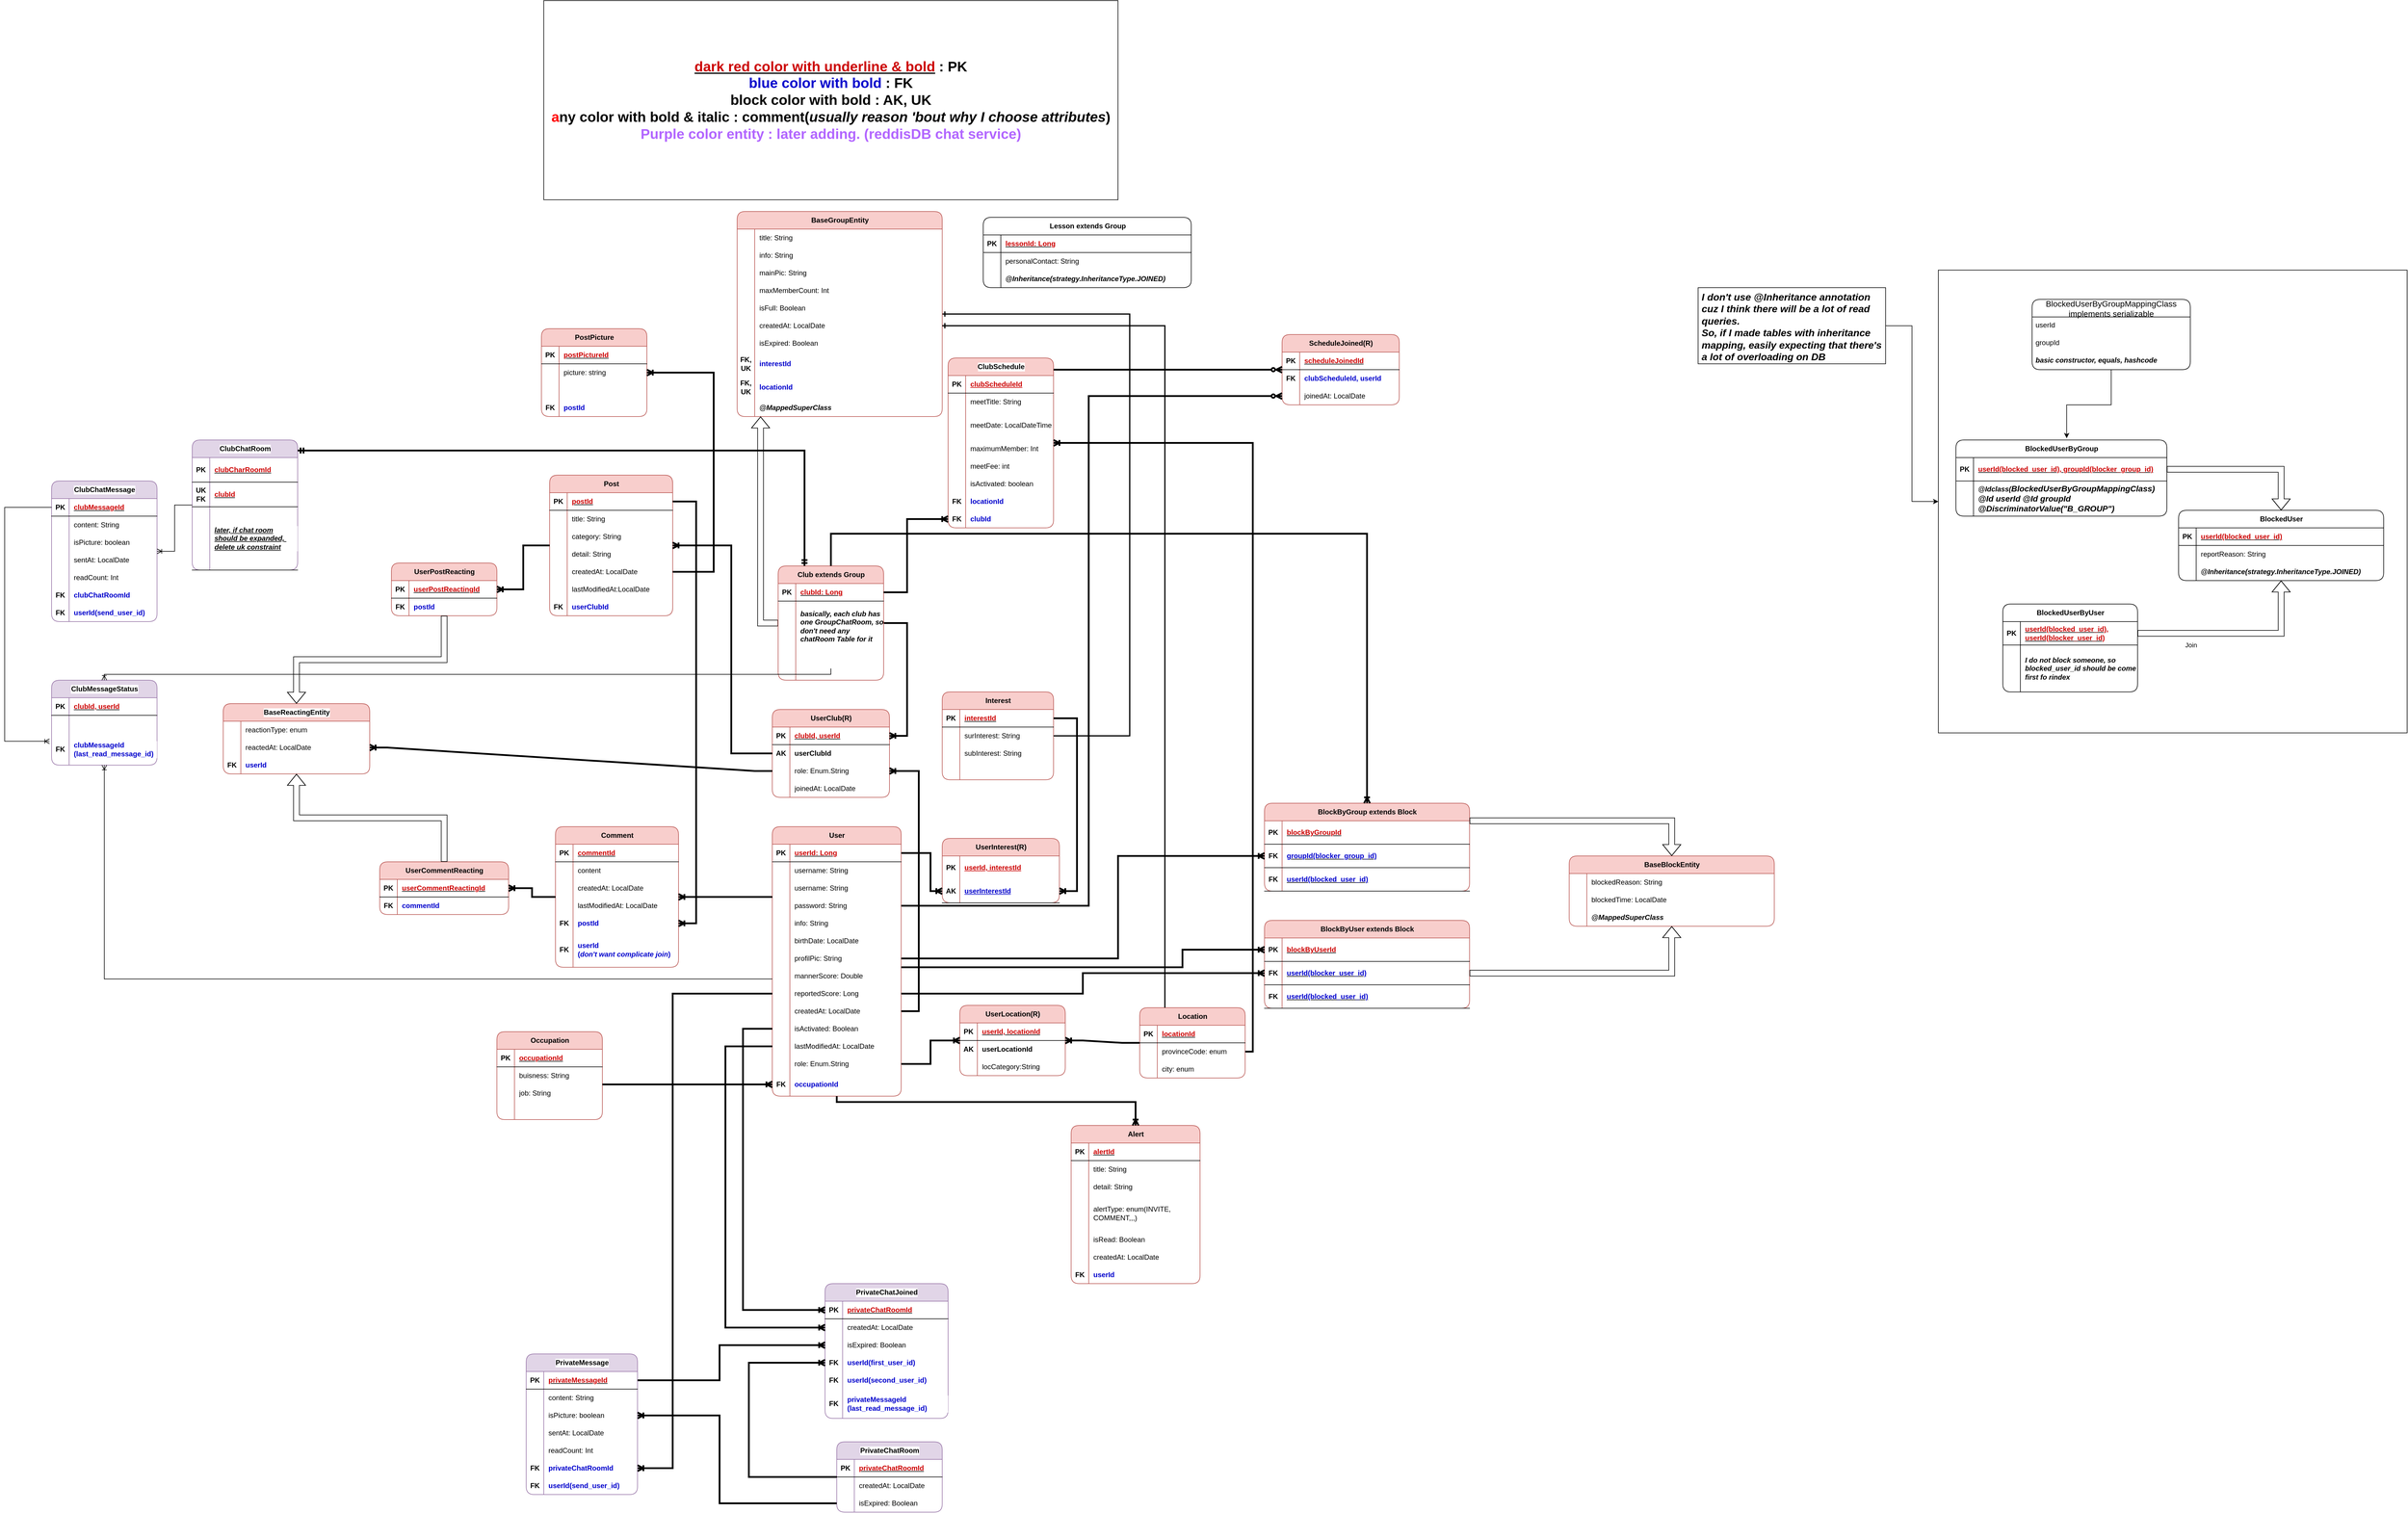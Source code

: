 <mxfile version="24.8.3">
  <diagram name="Page-1" id="DNb2E9qc0RcmNsjXlllj">
    <mxGraphModel dx="3917" dy="2031" grid="1" gridSize="10" guides="1" tooltips="1" connect="1" arrows="1" fold="1" page="1" pageScale="1" pageWidth="827" pageHeight="1169" math="0" shadow="0">
      <root>
        <mxCell id="0" />
        <mxCell id="1" parent="0" />
        <mxCell id="KBHwVSXS-Uxa1aQ3u9Jb-23" value="" style="rounded=0;whiteSpace=wrap;html=1;fillColor=none;" parent="1" vertex="1">
          <mxGeometry x="860" y="-600" width="800" height="790" as="geometry" />
        </mxCell>
        <mxCell id="yhtQCdxwpC0HBDlSaeKi-135" value="User" style="shape=table;startSize=30;container=1;collapsible=1;childLayout=tableLayout;fixedRows=1;rowLines=0;fontStyle=1;align=center;resizeLast=1;html=1;fillStyle=auto;strokeColor=#b85450;rounded=1;fillColor=#f8cecc;" parent="1" vertex="1">
          <mxGeometry x="-1130" y="350" width="220" height="460" as="geometry" />
        </mxCell>
        <mxCell id="yhtQCdxwpC0HBDlSaeKi-136" value="" style="shape=tableRow;horizontal=0;startSize=0;swimlaneHead=0;swimlaneBody=0;fillColor=none;collapsible=0;dropTarget=0;points=[[0,0.5],[1,0.5]];portConstraint=eastwest;top=0;left=0;right=0;bottom=1;" parent="yhtQCdxwpC0HBDlSaeKi-135" vertex="1">
          <mxGeometry y="30" width="220" height="30" as="geometry" />
        </mxCell>
        <mxCell id="yhtQCdxwpC0HBDlSaeKi-137" value="PK" style="shape=partialRectangle;connectable=0;fillColor=none;top=0;left=0;bottom=0;right=0;fontStyle=1;overflow=hidden;whiteSpace=wrap;html=1;strokeColor=default;" parent="yhtQCdxwpC0HBDlSaeKi-136" vertex="1">
          <mxGeometry width="30" height="30" as="geometry">
            <mxRectangle width="30" height="30" as="alternateBounds" />
          </mxGeometry>
        </mxCell>
        <mxCell id="yhtQCdxwpC0HBDlSaeKi-138" value="&lt;font color=&quot;#cc0000&quot;&gt;userId: Long&lt;/font&gt;" style="shape=partialRectangle;connectable=0;fillColor=none;top=0;left=0;bottom=0;right=0;align=left;spacingLeft=6;fontStyle=5;overflow=hidden;whiteSpace=wrap;html=1;" parent="yhtQCdxwpC0HBDlSaeKi-136" vertex="1">
          <mxGeometry x="30" width="190" height="30" as="geometry">
            <mxRectangle width="190" height="30" as="alternateBounds" />
          </mxGeometry>
        </mxCell>
        <mxCell id="yhtQCdxwpC0HBDlSaeKi-139" value="" style="shape=tableRow;horizontal=0;startSize=0;swimlaneHead=0;swimlaneBody=0;fillColor=none;collapsible=0;dropTarget=0;points=[[0,0.5],[1,0.5]];portConstraint=eastwest;top=0;left=0;right=0;bottom=0;" parent="yhtQCdxwpC0HBDlSaeKi-135" vertex="1">
          <mxGeometry y="60" width="220" height="30" as="geometry" />
        </mxCell>
        <mxCell id="yhtQCdxwpC0HBDlSaeKi-140" value="" style="shape=partialRectangle;connectable=0;fillColor=none;top=0;left=0;bottom=0;right=0;editable=1;overflow=hidden;whiteSpace=wrap;html=1;strokeColor=default;" parent="yhtQCdxwpC0HBDlSaeKi-139" vertex="1">
          <mxGeometry width="30" height="30" as="geometry">
            <mxRectangle width="30" height="30" as="alternateBounds" />
          </mxGeometry>
        </mxCell>
        <mxCell id="yhtQCdxwpC0HBDlSaeKi-141" value="username: String" style="shape=partialRectangle;connectable=0;fillColor=none;top=0;left=0;bottom=0;right=0;align=left;spacingLeft=6;overflow=hidden;whiteSpace=wrap;html=1;strokeColor=default;strokeWidth=1;" parent="yhtQCdxwpC0HBDlSaeKi-139" vertex="1">
          <mxGeometry x="30" width="190" height="30" as="geometry">
            <mxRectangle width="190" height="30" as="alternateBounds" />
          </mxGeometry>
        </mxCell>
        <mxCell id="JDXOQ-oTnX7a5EO4rMdK-4" value="" style="shape=tableRow;horizontal=0;startSize=0;swimlaneHead=0;swimlaneBody=0;fillColor=none;collapsible=0;dropTarget=0;points=[[0,0.5],[1,0.5]];portConstraint=eastwest;top=0;left=0;right=0;bottom=0;" parent="yhtQCdxwpC0HBDlSaeKi-135" vertex="1">
          <mxGeometry y="90" width="220" height="30" as="geometry" />
        </mxCell>
        <mxCell id="JDXOQ-oTnX7a5EO4rMdK-5" value="" style="shape=partialRectangle;connectable=0;fillColor=none;top=0;left=0;bottom=0;right=0;editable=1;overflow=hidden;whiteSpace=wrap;html=1;strokeColor=default;" parent="JDXOQ-oTnX7a5EO4rMdK-4" vertex="1">
          <mxGeometry width="30" height="30" as="geometry">
            <mxRectangle width="30" height="30" as="alternateBounds" />
          </mxGeometry>
        </mxCell>
        <mxCell id="JDXOQ-oTnX7a5EO4rMdK-6" value="username: String" style="shape=partialRectangle;connectable=0;fillColor=none;top=0;left=0;bottom=0;right=0;align=left;spacingLeft=6;overflow=hidden;whiteSpace=wrap;html=1;strokeColor=default;strokeWidth=1;" parent="JDXOQ-oTnX7a5EO4rMdK-4" vertex="1">
          <mxGeometry x="30" width="190" height="30" as="geometry">
            <mxRectangle width="190" height="30" as="alternateBounds" />
          </mxGeometry>
        </mxCell>
        <mxCell id="JDXOQ-oTnX7a5EO4rMdK-1" value="" style="shape=tableRow;horizontal=0;startSize=0;swimlaneHead=0;swimlaneBody=0;fillColor=none;collapsible=0;dropTarget=0;points=[[0,0.5],[1,0.5]];portConstraint=eastwest;top=0;left=0;right=0;bottom=0;" parent="yhtQCdxwpC0HBDlSaeKi-135" vertex="1">
          <mxGeometry y="120" width="220" height="30" as="geometry" />
        </mxCell>
        <mxCell id="JDXOQ-oTnX7a5EO4rMdK-2" value="" style="shape=partialRectangle;connectable=0;fillColor=none;top=0;left=0;bottom=0;right=0;editable=1;overflow=hidden;whiteSpace=wrap;html=1;strokeColor=default;" parent="JDXOQ-oTnX7a5EO4rMdK-1" vertex="1">
          <mxGeometry width="30" height="30" as="geometry">
            <mxRectangle width="30" height="30" as="alternateBounds" />
          </mxGeometry>
        </mxCell>
        <mxCell id="JDXOQ-oTnX7a5EO4rMdK-3" value="password: String" style="shape=partialRectangle;connectable=0;fillColor=none;top=0;left=0;bottom=0;right=0;align=left;spacingLeft=6;overflow=hidden;whiteSpace=wrap;html=1;strokeColor=default;strokeWidth=1;" parent="JDXOQ-oTnX7a5EO4rMdK-1" vertex="1">
          <mxGeometry x="30" width="190" height="30" as="geometry">
            <mxRectangle width="190" height="30" as="alternateBounds" />
          </mxGeometry>
        </mxCell>
        <mxCell id="yhtQCdxwpC0HBDlSaeKi-167" value="" style="shape=tableRow;horizontal=0;startSize=0;swimlaneHead=0;swimlaneBody=0;fillColor=none;collapsible=0;dropTarget=0;points=[[0,0.5],[1,0.5]];portConstraint=eastwest;top=0;left=0;right=0;bottom=0;" parent="yhtQCdxwpC0HBDlSaeKi-135" vertex="1">
          <mxGeometry y="150" width="220" height="30" as="geometry" />
        </mxCell>
        <mxCell id="yhtQCdxwpC0HBDlSaeKi-168" value="&lt;div&gt;&lt;br&gt;&lt;/div&gt;" style="shape=partialRectangle;connectable=0;fillColor=none;top=0;left=0;bottom=0;right=0;editable=1;overflow=hidden;whiteSpace=wrap;html=1;strokeColor=default;" parent="yhtQCdxwpC0HBDlSaeKi-167" vertex="1">
          <mxGeometry width="30" height="30" as="geometry">
            <mxRectangle width="30" height="30" as="alternateBounds" />
          </mxGeometry>
        </mxCell>
        <mxCell id="yhtQCdxwpC0HBDlSaeKi-169" value="info: String" style="shape=partialRectangle;connectable=0;fillColor=none;top=0;left=0;bottom=0;right=0;align=left;spacingLeft=6;overflow=hidden;whiteSpace=wrap;html=1;strokeColor=default;strokeWidth=1;" parent="yhtQCdxwpC0HBDlSaeKi-167" vertex="1">
          <mxGeometry x="30" width="190" height="30" as="geometry">
            <mxRectangle width="190" height="30" as="alternateBounds" />
          </mxGeometry>
        </mxCell>
        <mxCell id="yhtQCdxwpC0HBDlSaeKi-170" value="" style="shape=tableRow;horizontal=0;startSize=0;swimlaneHead=0;swimlaneBody=0;fillColor=none;collapsible=0;dropTarget=0;points=[[0,0.5],[1,0.5]];portConstraint=eastwest;top=0;left=0;right=0;bottom=0;" parent="yhtQCdxwpC0HBDlSaeKi-135" vertex="1">
          <mxGeometry y="180" width="220" height="30" as="geometry" />
        </mxCell>
        <mxCell id="yhtQCdxwpC0HBDlSaeKi-171" value="&lt;div&gt;&lt;br&gt;&lt;/div&gt;" style="shape=partialRectangle;connectable=0;fillColor=none;top=0;left=0;bottom=0;right=0;editable=1;overflow=hidden;whiteSpace=wrap;html=1;strokeColor=default;" parent="yhtQCdxwpC0HBDlSaeKi-170" vertex="1">
          <mxGeometry width="30" height="30" as="geometry">
            <mxRectangle width="30" height="30" as="alternateBounds" />
          </mxGeometry>
        </mxCell>
        <mxCell id="yhtQCdxwpC0HBDlSaeKi-172" value="birthDate: LocalDate" style="shape=partialRectangle;connectable=0;fillColor=none;top=0;left=0;bottom=0;right=0;align=left;spacingLeft=6;overflow=hidden;whiteSpace=wrap;html=1;strokeColor=default;strokeWidth=1;" parent="yhtQCdxwpC0HBDlSaeKi-170" vertex="1">
          <mxGeometry x="30" width="190" height="30" as="geometry">
            <mxRectangle width="190" height="30" as="alternateBounds" />
          </mxGeometry>
        </mxCell>
        <mxCell id="yhtQCdxwpC0HBDlSaeKi-142" value="" style="shape=tableRow;horizontal=0;startSize=0;swimlaneHead=0;swimlaneBody=0;fillColor=none;collapsible=0;dropTarget=0;points=[[0,0.5],[1,0.5]];portConstraint=eastwest;top=0;left=0;right=0;bottom=0;" parent="yhtQCdxwpC0HBDlSaeKi-135" vertex="1">
          <mxGeometry y="210" width="220" height="30" as="geometry" />
        </mxCell>
        <mxCell id="yhtQCdxwpC0HBDlSaeKi-143" value="" style="shape=partialRectangle;connectable=0;fillColor=none;top=0;left=0;bottom=0;right=0;editable=1;overflow=hidden;whiteSpace=wrap;html=1;" parent="yhtQCdxwpC0HBDlSaeKi-142" vertex="1">
          <mxGeometry width="30" height="30" as="geometry">
            <mxRectangle width="30" height="30" as="alternateBounds" />
          </mxGeometry>
        </mxCell>
        <mxCell id="yhtQCdxwpC0HBDlSaeKi-144" value="profilPic: String" style="shape=partialRectangle;connectable=0;fillColor=none;top=0;left=0;bottom=0;right=0;align=left;spacingLeft=6;overflow=hidden;whiteSpace=wrap;html=1;strokeColor=default;strokeWidth=1;" parent="yhtQCdxwpC0HBDlSaeKi-142" vertex="1">
          <mxGeometry x="30" width="190" height="30" as="geometry">
            <mxRectangle width="190" height="30" as="alternateBounds" />
          </mxGeometry>
        </mxCell>
        <mxCell id="yhtQCdxwpC0HBDlSaeKi-176" value="" style="shape=tableRow;horizontal=0;startSize=0;swimlaneHead=0;swimlaneBody=0;fillColor=none;collapsible=0;dropTarget=0;points=[[0,0.5],[1,0.5]];portConstraint=eastwest;top=0;left=0;right=0;bottom=0;" parent="yhtQCdxwpC0HBDlSaeKi-135" vertex="1">
          <mxGeometry y="240" width="220" height="30" as="geometry" />
        </mxCell>
        <mxCell id="yhtQCdxwpC0HBDlSaeKi-177" value="" style="shape=partialRectangle;connectable=0;fillColor=none;top=0;left=0;bottom=0;right=0;editable=1;overflow=hidden;whiteSpace=wrap;html=1;" parent="yhtQCdxwpC0HBDlSaeKi-176" vertex="1">
          <mxGeometry width="30" height="30" as="geometry">
            <mxRectangle width="30" height="30" as="alternateBounds" />
          </mxGeometry>
        </mxCell>
        <mxCell id="yhtQCdxwpC0HBDlSaeKi-178" value="mannerScore: Double" style="shape=partialRectangle;connectable=0;fillColor=none;top=0;left=0;bottom=0;right=0;align=left;spacingLeft=6;overflow=hidden;whiteSpace=wrap;html=1;strokeColor=default;strokeWidth=1;" parent="yhtQCdxwpC0HBDlSaeKi-176" vertex="1">
          <mxGeometry x="30" width="190" height="30" as="geometry">
            <mxRectangle width="190" height="30" as="alternateBounds" />
          </mxGeometry>
        </mxCell>
        <mxCell id="yhtQCdxwpC0HBDlSaeKi-185" value="" style="shape=tableRow;horizontal=0;startSize=0;swimlaneHead=0;swimlaneBody=0;fillColor=none;collapsible=0;dropTarget=0;points=[[0,0.5],[1,0.5]];portConstraint=eastwest;top=0;left=0;right=0;bottom=0;" parent="yhtQCdxwpC0HBDlSaeKi-135" vertex="1">
          <mxGeometry y="270" width="220" height="30" as="geometry" />
        </mxCell>
        <mxCell id="yhtQCdxwpC0HBDlSaeKi-186" value="" style="shape=partialRectangle;connectable=0;fillColor=none;top=0;left=0;bottom=0;right=0;editable=1;overflow=hidden;whiteSpace=wrap;html=1;" parent="yhtQCdxwpC0HBDlSaeKi-185" vertex="1">
          <mxGeometry width="30" height="30" as="geometry">
            <mxRectangle width="30" height="30" as="alternateBounds" />
          </mxGeometry>
        </mxCell>
        <mxCell id="yhtQCdxwpC0HBDlSaeKi-187" value="reportedScore: Long" style="shape=partialRectangle;connectable=0;fillColor=none;top=0;left=0;bottom=0;right=0;align=left;spacingLeft=6;overflow=hidden;whiteSpace=wrap;html=1;strokeColor=default;strokeWidth=1;" parent="yhtQCdxwpC0HBDlSaeKi-185" vertex="1">
          <mxGeometry x="30" width="190" height="30" as="geometry">
            <mxRectangle width="190" height="30" as="alternateBounds" />
          </mxGeometry>
        </mxCell>
        <mxCell id="yhtQCdxwpC0HBDlSaeKi-188" value="" style="shape=tableRow;horizontal=0;startSize=0;swimlaneHead=0;swimlaneBody=0;fillColor=none;collapsible=0;dropTarget=0;points=[[0,0.5],[1,0.5]];portConstraint=eastwest;top=0;left=0;right=0;bottom=0;" parent="yhtQCdxwpC0HBDlSaeKi-135" vertex="1">
          <mxGeometry y="300" width="220" height="30" as="geometry" />
        </mxCell>
        <mxCell id="yhtQCdxwpC0HBDlSaeKi-189" value="" style="shape=partialRectangle;connectable=0;fillColor=none;top=0;left=0;bottom=0;right=0;editable=1;overflow=hidden;whiteSpace=wrap;html=1;" parent="yhtQCdxwpC0HBDlSaeKi-188" vertex="1">
          <mxGeometry width="30" height="30" as="geometry">
            <mxRectangle width="30" height="30" as="alternateBounds" />
          </mxGeometry>
        </mxCell>
        <mxCell id="yhtQCdxwpC0HBDlSaeKi-190" value="createdAt: LocalDate" style="shape=partialRectangle;connectable=0;fillColor=none;top=0;left=0;bottom=0;right=0;align=left;spacingLeft=6;overflow=hidden;whiteSpace=wrap;html=1;strokeColor=default;strokeWidth=1;" parent="yhtQCdxwpC0HBDlSaeKi-188" vertex="1">
          <mxGeometry x="30" width="190" height="30" as="geometry">
            <mxRectangle width="190" height="30" as="alternateBounds" />
          </mxGeometry>
        </mxCell>
        <mxCell id="yhtQCdxwpC0HBDlSaeKi-191" value="" style="shape=tableRow;horizontal=0;startSize=0;swimlaneHead=0;swimlaneBody=0;fillColor=none;collapsible=0;dropTarget=0;points=[[0,0.5],[1,0.5]];portConstraint=eastwest;top=0;left=0;right=0;bottom=0;" parent="yhtQCdxwpC0HBDlSaeKi-135" vertex="1">
          <mxGeometry y="330" width="220" height="30" as="geometry" />
        </mxCell>
        <mxCell id="yhtQCdxwpC0HBDlSaeKi-192" value="" style="shape=partialRectangle;connectable=0;fillColor=none;top=0;left=0;bottom=0;right=0;editable=1;overflow=hidden;whiteSpace=wrap;html=1;" parent="yhtQCdxwpC0HBDlSaeKi-191" vertex="1">
          <mxGeometry width="30" height="30" as="geometry">
            <mxRectangle width="30" height="30" as="alternateBounds" />
          </mxGeometry>
        </mxCell>
        <mxCell id="yhtQCdxwpC0HBDlSaeKi-193" value="isActivated: Boolean" style="shape=partialRectangle;connectable=0;fillColor=none;top=0;left=0;bottom=0;right=0;align=left;spacingLeft=6;overflow=hidden;whiteSpace=wrap;html=1;strokeColor=default;strokeWidth=1;" parent="yhtQCdxwpC0HBDlSaeKi-191" vertex="1">
          <mxGeometry x="30" width="190" height="30" as="geometry">
            <mxRectangle width="190" height="30" as="alternateBounds" />
          </mxGeometry>
        </mxCell>
        <mxCell id="yhtQCdxwpC0HBDlSaeKi-194" value="" style="shape=tableRow;horizontal=0;startSize=0;swimlaneHead=0;swimlaneBody=0;fillColor=none;collapsible=0;dropTarget=0;points=[[0,0.5],[1,0.5]];portConstraint=eastwest;top=0;left=0;right=0;bottom=0;" parent="yhtQCdxwpC0HBDlSaeKi-135" vertex="1">
          <mxGeometry y="360" width="220" height="30" as="geometry" />
        </mxCell>
        <mxCell id="yhtQCdxwpC0HBDlSaeKi-195" value="" style="shape=partialRectangle;connectable=0;fillColor=none;top=0;left=0;bottom=0;right=0;editable=1;overflow=hidden;whiteSpace=wrap;html=1;" parent="yhtQCdxwpC0HBDlSaeKi-194" vertex="1">
          <mxGeometry width="30" height="30" as="geometry">
            <mxRectangle width="30" height="30" as="alternateBounds" />
          </mxGeometry>
        </mxCell>
        <mxCell id="yhtQCdxwpC0HBDlSaeKi-196" value="lastModifiedAt: LocalDate" style="shape=partialRectangle;connectable=0;fillColor=none;top=0;left=0;bottom=0;right=0;align=left;spacingLeft=6;overflow=hidden;whiteSpace=wrap;html=1;strokeColor=default;strokeWidth=1;" parent="yhtQCdxwpC0HBDlSaeKi-194" vertex="1">
          <mxGeometry x="30" width="190" height="30" as="geometry">
            <mxRectangle width="190" height="30" as="alternateBounds" />
          </mxGeometry>
        </mxCell>
        <mxCell id="yhtQCdxwpC0HBDlSaeKi-315" value="" style="shape=tableRow;horizontal=0;startSize=0;swimlaneHead=0;swimlaneBody=0;fillColor=none;collapsible=0;dropTarget=0;points=[[0,0.5],[1,0.5]];portConstraint=eastwest;top=0;left=0;right=0;bottom=0;" parent="yhtQCdxwpC0HBDlSaeKi-135" vertex="1">
          <mxGeometry y="390" width="220" height="30" as="geometry" />
        </mxCell>
        <mxCell id="yhtQCdxwpC0HBDlSaeKi-316" value="" style="shape=partialRectangle;connectable=0;fillColor=none;top=0;left=0;bottom=0;right=0;editable=1;overflow=hidden;whiteSpace=wrap;html=1;" parent="yhtQCdxwpC0HBDlSaeKi-315" vertex="1">
          <mxGeometry width="30" height="30" as="geometry">
            <mxRectangle width="30" height="30" as="alternateBounds" />
          </mxGeometry>
        </mxCell>
        <mxCell id="yhtQCdxwpC0HBDlSaeKi-317" value="role: Enum.String" style="shape=partialRectangle;connectable=0;fillColor=none;top=0;left=0;bottom=0;right=0;align=left;spacingLeft=6;overflow=hidden;whiteSpace=wrap;html=1;strokeColor=default;strokeWidth=1;" parent="yhtQCdxwpC0HBDlSaeKi-315" vertex="1">
          <mxGeometry x="30" width="190" height="30" as="geometry">
            <mxRectangle width="190" height="30" as="alternateBounds" />
          </mxGeometry>
        </mxCell>
        <mxCell id="yhtQCdxwpC0HBDlSaeKi-182" value="" style="shape=tableRow;horizontal=0;startSize=0;swimlaneHead=0;swimlaneBody=0;fillColor=none;collapsible=0;dropTarget=0;points=[[0,0.5],[1,0.5]];portConstraint=eastwest;top=0;left=0;right=0;bottom=0;" parent="yhtQCdxwpC0HBDlSaeKi-135" vertex="1">
          <mxGeometry y="420" width="220" height="40" as="geometry" />
        </mxCell>
        <mxCell id="yhtQCdxwpC0HBDlSaeKi-183" value="&lt;b&gt;FK&lt;/b&gt;" style="shape=partialRectangle;connectable=0;fillColor=none;top=0;left=0;bottom=0;right=0;editable=1;overflow=hidden;whiteSpace=wrap;html=1;" parent="yhtQCdxwpC0HBDlSaeKi-182" vertex="1">
          <mxGeometry width="30" height="40" as="geometry">
            <mxRectangle width="30" height="40" as="alternateBounds" />
          </mxGeometry>
        </mxCell>
        <mxCell id="yhtQCdxwpC0HBDlSaeKi-184" value="&lt;b style=&quot;&quot;&gt;&lt;font color=&quot;#0000cc&quot;&gt;occupationId&lt;/font&gt;&lt;/b&gt;" style="shape=partialRectangle;connectable=0;fillColor=none;top=0;left=0;bottom=0;right=0;align=left;spacingLeft=6;overflow=hidden;whiteSpace=wrap;html=1;strokeColor=default;strokeWidth=1;" parent="yhtQCdxwpC0HBDlSaeKi-182" vertex="1">
          <mxGeometry x="30" width="190" height="40" as="geometry">
            <mxRectangle width="190" height="40" as="alternateBounds" />
          </mxGeometry>
        </mxCell>
        <mxCell id="yhtQCdxwpC0HBDlSaeKi-267" value="Interest" style="shape=table;startSize=30;container=1;collapsible=1;childLayout=tableLayout;fixedRows=1;rowLines=0;fontStyle=1;align=center;resizeLast=1;html=1;rounded=1;strokeColor=#b85450;verticalAlign=middle;fontFamily=Helvetica;fontSize=12;fillColor=#f8cecc;" parent="1" vertex="1">
          <mxGeometry x="-840" y="120" width="190" height="150" as="geometry" />
        </mxCell>
        <mxCell id="yhtQCdxwpC0HBDlSaeKi-268" value="" style="shape=tableRow;horizontal=0;startSize=0;swimlaneHead=0;swimlaneBody=0;fillColor=none;collapsible=0;dropTarget=0;points=[[0,0.5],[1,0.5]];portConstraint=eastwest;top=0;left=0;right=0;bottom=1;rounded=1;strokeColor=default;align=center;verticalAlign=middle;fontFamily=Helvetica;fontSize=12;fontColor=default;fontStyle=1;" parent="yhtQCdxwpC0HBDlSaeKi-267" vertex="1">
          <mxGeometry y="30" width="190" height="30" as="geometry" />
        </mxCell>
        <mxCell id="yhtQCdxwpC0HBDlSaeKi-269" value="PK" style="shape=partialRectangle;connectable=0;fillColor=none;top=0;left=0;bottom=0;right=0;fontStyle=1;overflow=hidden;whiteSpace=wrap;html=1;rounded=1;strokeColor=default;align=center;verticalAlign=middle;fontFamily=Helvetica;fontSize=12;fontColor=default;" parent="yhtQCdxwpC0HBDlSaeKi-268" vertex="1">
          <mxGeometry width="30" height="30" as="geometry">
            <mxRectangle width="30" height="30" as="alternateBounds" />
          </mxGeometry>
        </mxCell>
        <mxCell id="yhtQCdxwpC0HBDlSaeKi-270" value="&lt;font color=&quot;#cc0000&quot;&gt;interestId&lt;/font&gt;" style="shape=partialRectangle;connectable=0;fillColor=none;top=0;left=0;bottom=0;right=0;align=left;spacingLeft=6;fontStyle=5;overflow=hidden;whiteSpace=wrap;html=1;rounded=1;strokeColor=default;verticalAlign=middle;fontFamily=Helvetica;fontSize=12;fontColor=default;" parent="yhtQCdxwpC0HBDlSaeKi-268" vertex="1">
          <mxGeometry x="30" width="160" height="30" as="geometry">
            <mxRectangle width="160" height="30" as="alternateBounds" />
          </mxGeometry>
        </mxCell>
        <mxCell id="yhtQCdxwpC0HBDlSaeKi-271" value="" style="shape=tableRow;horizontal=0;startSize=0;swimlaneHead=0;swimlaneBody=0;fillColor=none;collapsible=0;dropTarget=0;points=[[0,0.5],[1,0.5]];portConstraint=eastwest;top=0;left=0;right=0;bottom=0;rounded=1;strokeColor=default;align=center;verticalAlign=middle;fontFamily=Helvetica;fontSize=12;fontColor=default;fontStyle=1;" parent="yhtQCdxwpC0HBDlSaeKi-267" vertex="1">
          <mxGeometry y="60" width="190" height="30" as="geometry" />
        </mxCell>
        <mxCell id="yhtQCdxwpC0HBDlSaeKi-272" value="" style="shape=partialRectangle;connectable=0;fillColor=none;top=0;left=0;bottom=0;right=0;editable=1;overflow=hidden;whiteSpace=wrap;html=1;rounded=1;strokeColor=default;align=center;verticalAlign=middle;fontFamily=Helvetica;fontSize=12;fontColor=default;fontStyle=1;" parent="yhtQCdxwpC0HBDlSaeKi-271" vertex="1">
          <mxGeometry width="30" height="30" as="geometry">
            <mxRectangle width="30" height="30" as="alternateBounds" />
          </mxGeometry>
        </mxCell>
        <mxCell id="yhtQCdxwpC0HBDlSaeKi-273" value="&lt;span style=&quot;font-weight: 400;&quot;&gt;surInterest: String&lt;/span&gt;" style="shape=partialRectangle;connectable=0;fillColor=none;top=0;left=0;bottom=0;right=0;align=left;spacingLeft=6;overflow=hidden;whiteSpace=wrap;html=1;rounded=1;strokeColor=default;verticalAlign=middle;fontFamily=Helvetica;fontSize=12;fontColor=default;fontStyle=1;" parent="yhtQCdxwpC0HBDlSaeKi-271" vertex="1">
          <mxGeometry x="30" width="160" height="30" as="geometry">
            <mxRectangle width="160" height="30" as="alternateBounds" />
          </mxGeometry>
        </mxCell>
        <mxCell id="AwU4DxbyPQerW-1ir1TK-1" value="" style="shape=tableRow;horizontal=0;startSize=0;swimlaneHead=0;swimlaneBody=0;fillColor=none;collapsible=0;dropTarget=0;points=[[0,0.5],[1,0.5]];portConstraint=eastwest;top=0;left=0;right=0;bottom=0;rounded=1;strokeColor=default;align=center;verticalAlign=middle;fontFamily=Helvetica;fontSize=12;fontColor=default;fontStyle=1;" parent="yhtQCdxwpC0HBDlSaeKi-267" vertex="1">
          <mxGeometry y="90" width="190" height="30" as="geometry" />
        </mxCell>
        <mxCell id="AwU4DxbyPQerW-1ir1TK-2" value="" style="shape=partialRectangle;connectable=0;fillColor=none;top=0;left=0;bottom=0;right=0;editable=1;overflow=hidden;whiteSpace=wrap;html=1;rounded=1;strokeColor=default;align=center;verticalAlign=middle;fontFamily=Helvetica;fontSize=12;fontColor=default;fontStyle=1;" parent="AwU4DxbyPQerW-1ir1TK-1" vertex="1">
          <mxGeometry width="30" height="30" as="geometry">
            <mxRectangle width="30" height="30" as="alternateBounds" />
          </mxGeometry>
        </mxCell>
        <mxCell id="AwU4DxbyPQerW-1ir1TK-3" value="&lt;span style=&quot;font-weight: normal;&quot;&gt;subInterest: String&lt;/span&gt;" style="shape=partialRectangle;connectable=0;fillColor=none;top=0;left=0;bottom=0;right=0;align=left;spacingLeft=6;overflow=hidden;whiteSpace=wrap;html=1;rounded=1;strokeColor=default;verticalAlign=middle;fontFamily=Helvetica;fontSize=12;fontColor=default;fontStyle=1;" parent="AwU4DxbyPQerW-1ir1TK-1" vertex="1">
          <mxGeometry x="30" width="160" height="30" as="geometry">
            <mxRectangle width="160" height="30" as="alternateBounds" />
          </mxGeometry>
        </mxCell>
        <mxCell id="yhtQCdxwpC0HBDlSaeKi-277" value="" style="shape=tableRow;horizontal=0;startSize=0;swimlaneHead=0;swimlaneBody=0;fillColor=none;collapsible=0;dropTarget=0;points=[[0,0.5],[1,0.5]];portConstraint=eastwest;top=0;left=0;right=0;bottom=0;rounded=1;strokeColor=default;align=center;verticalAlign=middle;fontFamily=Helvetica;fontSize=12;fontColor=default;fontStyle=1;" parent="yhtQCdxwpC0HBDlSaeKi-267" vertex="1">
          <mxGeometry y="120" width="190" height="30" as="geometry" />
        </mxCell>
        <mxCell id="yhtQCdxwpC0HBDlSaeKi-278" value="" style="shape=partialRectangle;connectable=0;fillColor=none;top=0;left=0;bottom=0;right=0;editable=1;overflow=hidden;whiteSpace=wrap;html=1;rounded=1;strokeColor=default;align=center;verticalAlign=middle;fontFamily=Helvetica;fontSize=12;fontColor=default;fontStyle=1;" parent="yhtQCdxwpC0HBDlSaeKi-277" vertex="1">
          <mxGeometry width="30" height="30" as="geometry">
            <mxRectangle width="30" height="30" as="alternateBounds" />
          </mxGeometry>
        </mxCell>
        <mxCell id="yhtQCdxwpC0HBDlSaeKi-279" value="" style="shape=partialRectangle;connectable=0;fillColor=none;top=0;left=0;bottom=0;right=0;align=left;spacingLeft=6;overflow=hidden;whiteSpace=wrap;html=1;rounded=1;strokeColor=default;verticalAlign=middle;fontFamily=Helvetica;fontSize=12;fontColor=default;fontStyle=1;" parent="yhtQCdxwpC0HBDlSaeKi-277" vertex="1">
          <mxGeometry x="30" width="160" height="30" as="geometry">
            <mxRectangle width="160" height="30" as="alternateBounds" />
          </mxGeometry>
        </mxCell>
        <mxCell id="yhtQCdxwpC0HBDlSaeKi-289" value="Occupation" style="shape=table;startSize=30;container=1;collapsible=1;childLayout=tableLayout;fixedRows=1;rowLines=0;fontStyle=1;align=center;resizeLast=1;html=1;rounded=1;strokeColor=#b85450;verticalAlign=middle;fontFamily=Helvetica;fontSize=12;fillColor=#f8cecc;" parent="1" vertex="1">
          <mxGeometry x="-1600" y="700" width="180" height="150" as="geometry" />
        </mxCell>
        <mxCell id="yhtQCdxwpC0HBDlSaeKi-290" value="" style="shape=tableRow;horizontal=0;startSize=0;swimlaneHead=0;swimlaneBody=0;fillColor=none;collapsible=0;dropTarget=0;points=[[0,0.5],[1,0.5]];portConstraint=eastwest;top=0;left=0;right=0;bottom=1;rounded=1;strokeColor=default;align=center;verticalAlign=middle;fontFamily=Helvetica;fontSize=12;fontColor=default;fontStyle=1;" parent="yhtQCdxwpC0HBDlSaeKi-289" vertex="1">
          <mxGeometry y="30" width="180" height="30" as="geometry" />
        </mxCell>
        <mxCell id="yhtQCdxwpC0HBDlSaeKi-291" value="PK" style="shape=partialRectangle;connectable=0;fillColor=none;top=0;left=0;bottom=0;right=0;fontStyle=1;overflow=hidden;whiteSpace=wrap;html=1;rounded=1;strokeColor=default;align=center;verticalAlign=middle;fontFamily=Helvetica;fontSize=12;fontColor=default;" parent="yhtQCdxwpC0HBDlSaeKi-290" vertex="1">
          <mxGeometry width="30" height="30" as="geometry">
            <mxRectangle width="30" height="30" as="alternateBounds" />
          </mxGeometry>
        </mxCell>
        <mxCell id="yhtQCdxwpC0HBDlSaeKi-292" value="&lt;font color=&quot;#cc0000&quot;&gt;occupationId&lt;/font&gt;" style="shape=partialRectangle;connectable=0;fillColor=none;top=0;left=0;bottom=0;right=0;align=left;spacingLeft=6;fontStyle=5;overflow=hidden;whiteSpace=wrap;html=1;rounded=1;strokeColor=default;verticalAlign=middle;fontFamily=Helvetica;fontSize=12;fontColor=default;" parent="yhtQCdxwpC0HBDlSaeKi-290" vertex="1">
          <mxGeometry x="30" width="150" height="30" as="geometry">
            <mxRectangle width="150" height="30" as="alternateBounds" />
          </mxGeometry>
        </mxCell>
        <mxCell id="yhtQCdxwpC0HBDlSaeKi-293" value="" style="shape=tableRow;horizontal=0;startSize=0;swimlaneHead=0;swimlaneBody=0;fillColor=none;collapsible=0;dropTarget=0;points=[[0,0.5],[1,0.5]];portConstraint=eastwest;top=0;left=0;right=0;bottom=0;rounded=1;strokeColor=default;align=center;verticalAlign=middle;fontFamily=Helvetica;fontSize=12;fontColor=default;fontStyle=1;" parent="yhtQCdxwpC0HBDlSaeKi-289" vertex="1">
          <mxGeometry y="60" width="180" height="30" as="geometry" />
        </mxCell>
        <mxCell id="yhtQCdxwpC0HBDlSaeKi-294" value="" style="shape=partialRectangle;connectable=0;fillColor=none;top=0;left=0;bottom=0;right=0;editable=1;overflow=hidden;whiteSpace=wrap;html=1;rounded=1;strokeColor=default;align=center;verticalAlign=middle;fontFamily=Helvetica;fontSize=12;fontColor=default;fontStyle=1;" parent="yhtQCdxwpC0HBDlSaeKi-293" vertex="1">
          <mxGeometry width="30" height="30" as="geometry">
            <mxRectangle width="30" height="30" as="alternateBounds" />
          </mxGeometry>
        </mxCell>
        <mxCell id="yhtQCdxwpC0HBDlSaeKi-295" value="&lt;span style=&quot;font-weight: normal;&quot;&gt;buisness: String&lt;/span&gt;" style="shape=partialRectangle;connectable=0;fillColor=none;top=0;left=0;bottom=0;right=0;align=left;spacingLeft=6;overflow=hidden;whiteSpace=wrap;html=1;rounded=1;strokeColor=default;verticalAlign=middle;fontFamily=Helvetica;fontSize=12;fontColor=default;fontStyle=1;" parent="yhtQCdxwpC0HBDlSaeKi-293" vertex="1">
          <mxGeometry x="30" width="150" height="30" as="geometry">
            <mxRectangle width="150" height="30" as="alternateBounds" />
          </mxGeometry>
        </mxCell>
        <mxCell id="yhtQCdxwpC0HBDlSaeKi-296" value="" style="shape=tableRow;horizontal=0;startSize=0;swimlaneHead=0;swimlaneBody=0;fillColor=none;collapsible=0;dropTarget=0;points=[[0,0.5],[1,0.5]];portConstraint=eastwest;top=0;left=0;right=0;bottom=0;rounded=1;strokeColor=default;align=center;verticalAlign=middle;fontFamily=Helvetica;fontSize=12;fontColor=default;fontStyle=1;" parent="yhtQCdxwpC0HBDlSaeKi-289" vertex="1">
          <mxGeometry y="90" width="180" height="30" as="geometry" />
        </mxCell>
        <mxCell id="yhtQCdxwpC0HBDlSaeKi-297" value="" style="shape=partialRectangle;connectable=0;fillColor=none;top=0;left=0;bottom=0;right=0;editable=1;overflow=hidden;whiteSpace=wrap;html=1;rounded=1;strokeColor=default;align=center;verticalAlign=middle;fontFamily=Helvetica;fontSize=12;fontColor=default;fontStyle=1;" parent="yhtQCdxwpC0HBDlSaeKi-296" vertex="1">
          <mxGeometry width="30" height="30" as="geometry">
            <mxRectangle width="30" height="30" as="alternateBounds" />
          </mxGeometry>
        </mxCell>
        <mxCell id="yhtQCdxwpC0HBDlSaeKi-298" value="&lt;span style=&quot;font-weight: normal;&quot;&gt;job: String&lt;/span&gt;" style="shape=partialRectangle;connectable=0;fillColor=none;top=0;left=0;bottom=0;right=0;align=left;spacingLeft=6;overflow=hidden;whiteSpace=wrap;html=1;rounded=1;strokeColor=default;verticalAlign=middle;fontFamily=Helvetica;fontSize=12;fontColor=default;fontStyle=1;" parent="yhtQCdxwpC0HBDlSaeKi-296" vertex="1">
          <mxGeometry x="30" width="150" height="30" as="geometry">
            <mxRectangle width="150" height="30" as="alternateBounds" />
          </mxGeometry>
        </mxCell>
        <mxCell id="yhtQCdxwpC0HBDlSaeKi-299" value="" style="shape=tableRow;horizontal=0;startSize=0;swimlaneHead=0;swimlaneBody=0;fillColor=none;collapsible=0;dropTarget=0;points=[[0,0.5],[1,0.5]];portConstraint=eastwest;top=0;left=0;right=0;bottom=0;rounded=1;strokeColor=default;align=center;verticalAlign=middle;fontFamily=Helvetica;fontSize=12;fontColor=default;fontStyle=1;" parent="yhtQCdxwpC0HBDlSaeKi-289" vertex="1">
          <mxGeometry y="120" width="180" height="30" as="geometry" />
        </mxCell>
        <mxCell id="yhtQCdxwpC0HBDlSaeKi-300" value="" style="shape=partialRectangle;connectable=0;fillColor=none;top=0;left=0;bottom=0;right=0;editable=1;overflow=hidden;whiteSpace=wrap;html=1;rounded=1;strokeColor=default;align=center;verticalAlign=middle;fontFamily=Helvetica;fontSize=12;fontColor=default;fontStyle=1;" parent="yhtQCdxwpC0HBDlSaeKi-299" vertex="1">
          <mxGeometry width="30" height="30" as="geometry">
            <mxRectangle width="30" height="30" as="alternateBounds" />
          </mxGeometry>
        </mxCell>
        <mxCell id="yhtQCdxwpC0HBDlSaeKi-301" value="" style="shape=partialRectangle;connectable=0;fillColor=none;top=0;left=0;bottom=0;right=0;align=left;spacingLeft=6;overflow=hidden;whiteSpace=wrap;html=1;rounded=1;strokeColor=default;verticalAlign=middle;fontFamily=Helvetica;fontSize=12;fontColor=default;fontStyle=1;" parent="yhtQCdxwpC0HBDlSaeKi-299" vertex="1">
          <mxGeometry x="30" width="150" height="30" as="geometry">
            <mxRectangle width="150" height="30" as="alternateBounds" />
          </mxGeometry>
        </mxCell>
        <mxCell id="yhtQCdxwpC0HBDlSaeKi-325" value="UserLocation(R)" style="shape=table;startSize=30;container=1;collapsible=1;childLayout=tableLayout;fixedRows=1;rowLines=0;fontStyle=1;align=center;resizeLast=1;html=1;rounded=1;strokeColor=#b85450;verticalAlign=middle;fontFamily=Helvetica;fontSize=12;fillColor=#f8cecc;" parent="1" vertex="1">
          <mxGeometry x="-810" y="655" width="180" height="120" as="geometry" />
        </mxCell>
        <mxCell id="yhtQCdxwpC0HBDlSaeKi-326" value="" style="shape=tableRow;horizontal=0;startSize=0;swimlaneHead=0;swimlaneBody=0;fillColor=none;collapsible=0;dropTarget=0;points=[[0,0.5],[1,0.5]];portConstraint=eastwest;top=0;left=0;right=0;bottom=1;rounded=1;strokeColor=default;align=center;verticalAlign=middle;fontFamily=Helvetica;fontSize=12;fontColor=default;fontStyle=1;" parent="yhtQCdxwpC0HBDlSaeKi-325" vertex="1">
          <mxGeometry y="30" width="180" height="30" as="geometry" />
        </mxCell>
        <mxCell id="yhtQCdxwpC0HBDlSaeKi-327" value="PK" style="shape=partialRectangle;connectable=0;fillColor=none;top=0;left=0;bottom=0;right=0;fontStyle=1;overflow=hidden;whiteSpace=wrap;html=1;rounded=1;strokeColor=default;align=center;verticalAlign=middle;fontFamily=Helvetica;fontSize=12;fontColor=default;" parent="yhtQCdxwpC0HBDlSaeKi-326" vertex="1">
          <mxGeometry width="30" height="30" as="geometry">
            <mxRectangle width="30" height="30" as="alternateBounds" />
          </mxGeometry>
        </mxCell>
        <mxCell id="yhtQCdxwpC0HBDlSaeKi-328" value="&lt;font color=&quot;#cc0000&quot;&gt;userId, locationId&lt;/font&gt;" style="shape=partialRectangle;connectable=0;fillColor=none;top=0;left=0;bottom=0;right=0;align=left;spacingLeft=6;fontStyle=5;overflow=hidden;whiteSpace=wrap;html=1;rounded=1;strokeColor=default;verticalAlign=middle;fontFamily=Helvetica;fontSize=12;fontColor=default;" parent="yhtQCdxwpC0HBDlSaeKi-326" vertex="1">
          <mxGeometry x="30" width="150" height="30" as="geometry">
            <mxRectangle width="150" height="30" as="alternateBounds" />
          </mxGeometry>
        </mxCell>
        <mxCell id="yhtQCdxwpC0HBDlSaeKi-329" value="" style="shape=tableRow;horizontal=0;startSize=0;swimlaneHead=0;swimlaneBody=0;fillColor=none;collapsible=0;dropTarget=0;points=[[0,0.5],[1,0.5]];portConstraint=eastwest;top=0;left=0;right=0;bottom=0;rounded=1;strokeColor=default;align=center;verticalAlign=middle;fontFamily=Helvetica;fontSize=12;fontColor=default;fontStyle=1;" parent="yhtQCdxwpC0HBDlSaeKi-325" vertex="1">
          <mxGeometry y="60" width="180" height="30" as="geometry" />
        </mxCell>
        <mxCell id="yhtQCdxwpC0HBDlSaeKi-330" value="AK" style="shape=partialRectangle;connectable=0;fillColor=none;top=0;left=0;bottom=0;right=0;editable=1;overflow=hidden;whiteSpace=wrap;html=1;rounded=1;strokeColor=default;align=center;verticalAlign=middle;fontFamily=Helvetica;fontSize=12;fontColor=default;fontStyle=1;" parent="yhtQCdxwpC0HBDlSaeKi-329" vertex="1">
          <mxGeometry width="30" height="30" as="geometry">
            <mxRectangle width="30" height="30" as="alternateBounds" />
          </mxGeometry>
        </mxCell>
        <mxCell id="yhtQCdxwpC0HBDlSaeKi-331" value="userLocationId" style="shape=partialRectangle;connectable=0;fillColor=none;top=0;left=0;bottom=0;right=0;align=left;spacingLeft=6;overflow=hidden;whiteSpace=wrap;html=1;rounded=1;strokeColor=#000000;verticalAlign=middle;fontFamily=Helvetica;fontSize=12;fontColor=#000000;fontStyle=1;" parent="yhtQCdxwpC0HBDlSaeKi-329" vertex="1">
          <mxGeometry x="30" width="150" height="30" as="geometry">
            <mxRectangle width="150" height="30" as="alternateBounds" />
          </mxGeometry>
        </mxCell>
        <mxCell id="yhtQCdxwpC0HBDlSaeKi-366" value="" style="shape=tableRow;horizontal=0;startSize=0;swimlaneHead=0;swimlaneBody=0;fillColor=none;collapsible=0;dropTarget=0;points=[[0,0.5],[1,0.5]];portConstraint=eastwest;top=0;left=0;right=0;bottom=0;rounded=1;strokeColor=default;align=center;verticalAlign=middle;fontFamily=Helvetica;fontSize=12;fontColor=default;fontStyle=1;" parent="yhtQCdxwpC0HBDlSaeKi-325" vertex="1">
          <mxGeometry y="90" width="180" height="30" as="geometry" />
        </mxCell>
        <mxCell id="yhtQCdxwpC0HBDlSaeKi-367" value="" style="shape=partialRectangle;connectable=0;fillColor=none;top=0;left=0;bottom=0;right=0;editable=1;overflow=hidden;whiteSpace=wrap;html=1;rounded=1;strokeColor=default;align=center;verticalAlign=middle;fontFamily=Helvetica;fontSize=12;fontColor=default;fontStyle=1;" parent="yhtQCdxwpC0HBDlSaeKi-366" vertex="1">
          <mxGeometry width="30" height="30" as="geometry">
            <mxRectangle width="30" height="30" as="alternateBounds" />
          </mxGeometry>
        </mxCell>
        <mxCell id="yhtQCdxwpC0HBDlSaeKi-368" value="&lt;span style=&quot;font-weight: normal;&quot;&gt;locCategory:String&lt;/span&gt;" style="shape=partialRectangle;connectable=0;fillColor=none;top=0;left=0;bottom=0;right=0;align=left;spacingLeft=6;overflow=hidden;whiteSpace=wrap;html=1;rounded=1;strokeColor=default;verticalAlign=middle;fontFamily=Helvetica;fontSize=12;fontColor=default;fontStyle=1;" parent="yhtQCdxwpC0HBDlSaeKi-366" vertex="1">
          <mxGeometry x="30" width="150" height="30" as="geometry">
            <mxRectangle width="150" height="30" as="alternateBounds" />
          </mxGeometry>
        </mxCell>
        <mxCell id="yhtQCdxwpC0HBDlSaeKi-357" value="UserInterest(R)" style="shape=table;startSize=30;container=1;collapsible=1;childLayout=tableLayout;fixedRows=1;rowLines=0;fontStyle=1;align=center;resizeLast=1;html=1;rounded=1;strokeColor=#b85450;verticalAlign=middle;fontFamily=Helvetica;fontSize=12;fillColor=#f8cecc;" parent="1" vertex="1">
          <mxGeometry x="-840" y="370" width="200" height="110" as="geometry" />
        </mxCell>
        <mxCell id="yhtQCdxwpC0HBDlSaeKi-361" value="" style="shape=tableRow;horizontal=0;startSize=0;swimlaneHead=0;swimlaneBody=0;fillColor=none;collapsible=0;dropTarget=0;points=[[0,0.5],[1,0.5]];portConstraint=eastwest;top=0;left=0;right=0;bottom=0;rounded=1;strokeColor=default;align=center;verticalAlign=middle;fontFamily=Helvetica;fontSize=12;fontColor=default;fontStyle=1;" parent="yhtQCdxwpC0HBDlSaeKi-357" vertex="1">
          <mxGeometry y="30" width="200" height="40" as="geometry" />
        </mxCell>
        <mxCell id="yhtQCdxwpC0HBDlSaeKi-362" value="PK" style="shape=partialRectangle;connectable=0;fillColor=none;top=0;left=0;bottom=0;right=0;editable=1;overflow=hidden;whiteSpace=wrap;html=1;rounded=1;strokeColor=default;align=center;verticalAlign=middle;fontFamily=Helvetica;fontSize=12;fontColor=default;fontStyle=1;" parent="yhtQCdxwpC0HBDlSaeKi-361" vertex="1">
          <mxGeometry width="30" height="40" as="geometry">
            <mxRectangle width="30" height="40" as="alternateBounds" />
          </mxGeometry>
        </mxCell>
        <mxCell id="yhtQCdxwpC0HBDlSaeKi-363" value="&lt;span style=&quot;text-decoration-line: underline;&quot;&gt;userId, interestId&lt;/span&gt;" style="shape=partialRectangle;connectable=0;fillColor=none;top=0;left=0;bottom=0;right=0;align=left;spacingLeft=6;overflow=hidden;whiteSpace=wrap;html=1;rounded=1;strokeColor=default;verticalAlign=middle;fontFamily=Helvetica;fontSize=12;fontColor=#CC0000;fontStyle=1;" parent="yhtQCdxwpC0HBDlSaeKi-361" vertex="1">
          <mxGeometry x="30" width="170" height="40" as="geometry">
            <mxRectangle width="170" height="40" as="alternateBounds" />
          </mxGeometry>
        </mxCell>
        <mxCell id="yhtQCdxwpC0HBDlSaeKi-358" value="" style="shape=tableRow;horizontal=0;startSize=0;swimlaneHead=0;swimlaneBody=0;fillColor=none;collapsible=0;dropTarget=0;points=[[0,0.5],[1,0.5]];portConstraint=eastwest;top=0;left=0;right=0;bottom=1;rounded=1;strokeColor=default;align=center;verticalAlign=middle;fontFamily=Helvetica;fontSize=12;fontColor=default;fontStyle=1;" parent="yhtQCdxwpC0HBDlSaeKi-357" vertex="1">
          <mxGeometry y="70" width="200" height="40" as="geometry" />
        </mxCell>
        <mxCell id="yhtQCdxwpC0HBDlSaeKi-359" value="AK" style="shape=partialRectangle;connectable=0;fillColor=none;top=0;left=0;bottom=0;right=0;fontStyle=1;overflow=hidden;whiteSpace=wrap;html=1;rounded=1;strokeColor=default;align=center;verticalAlign=middle;fontFamily=Helvetica;fontSize=12;fontColor=default;" parent="yhtQCdxwpC0HBDlSaeKi-358" vertex="1">
          <mxGeometry width="30" height="40" as="geometry">
            <mxRectangle width="30" height="40" as="alternateBounds" />
          </mxGeometry>
        </mxCell>
        <mxCell id="yhtQCdxwpC0HBDlSaeKi-360" value="userInterestId" style="shape=partialRectangle;connectable=0;fillColor=none;top=0;left=0;bottom=0;right=0;align=left;spacingLeft=6;fontStyle=5;overflow=hidden;whiteSpace=wrap;html=1;rounded=1;strokeColor=default;verticalAlign=middle;fontFamily=Helvetica;fontSize=12;fontColor=#0000CC;" parent="yhtQCdxwpC0HBDlSaeKi-358" vertex="1">
          <mxGeometry x="30" width="170" height="40" as="geometry">
            <mxRectangle width="170" height="40" as="alternateBounds" />
          </mxGeometry>
        </mxCell>
        <mxCell id="yhtQCdxwpC0HBDlSaeKi-370" value="" style="edgeStyle=elbowEdgeStyle;fontSize=12;html=1;endArrow=ERoneToMany;rounded=0;fontFamily=Helvetica;fontColor=default;fontStyle=1;strokeWidth=3;" parent="1" source="yhtQCdxwpC0HBDlSaeKi-315" target="yhtQCdxwpC0HBDlSaeKi-325" edge="1">
          <mxGeometry width="100" height="100" relative="1" as="geometry">
            <mxPoint x="-860" y="740" as="sourcePoint" />
            <mxPoint x="-760" y="640" as="targetPoint" />
          </mxGeometry>
        </mxCell>
        <mxCell id="yhtQCdxwpC0HBDlSaeKi-377" value="" style="edgeStyle=entityRelationEdgeStyle;fontSize=12;html=1;endArrow=ERoneToMany;rounded=0;fontFamily=Helvetica;fontColor=default;fontStyle=1;strokeWidth=3;curved=0;" parent="1" source="yhtQCdxwpC0HBDlSaeKi-268" target="yhtQCdxwpC0HBDlSaeKi-358" edge="1">
          <mxGeometry width="100" height="100" relative="1" as="geometry">
            <mxPoint x="-730" y="310" as="sourcePoint" />
            <mxPoint x="-630" y="210" as="targetPoint" />
          </mxGeometry>
        </mxCell>
        <mxCell id="yhtQCdxwpC0HBDlSaeKi-378" value="" style="edgeStyle=elbowEdgeStyle;fontSize=12;html=1;endArrow=ERoneToMany;rounded=0;fontFamily=Helvetica;fontColor=default;fontStyle=1;entryX=0;entryY=0.5;entryDx=0;entryDy=0;exitX=1;exitY=0.5;exitDx=0;exitDy=0;strokeWidth=3;" parent="1" source="yhtQCdxwpC0HBDlSaeKi-136" target="yhtQCdxwpC0HBDlSaeKi-358" edge="1">
          <mxGeometry width="100" height="100" relative="1" as="geometry">
            <mxPoint x="-610" y="360" as="sourcePoint" />
            <mxPoint x="-510" y="260" as="targetPoint" />
            <Array as="points">
              <mxPoint x="-860" y="430" />
            </Array>
          </mxGeometry>
        </mxCell>
        <mxCell id="yhtQCdxwpC0HBDlSaeKi-393" value="" style="edgeStyle=elbowEdgeStyle;fontSize=12;html=1;endArrow=ERone;endFill=1;rounded=0;fontFamily=Helvetica;fontColor=default;fontStyle=1;strokeWidth=2;" parent="1" source="yhtQCdxwpC0HBDlSaeKi-267" target="KBHwVSXS-Uxa1aQ3u9Jb-1" edge="1">
          <mxGeometry width="100" height="100" relative="1" as="geometry">
            <mxPoint x="-260" y="410" as="sourcePoint" />
            <mxPoint x="-160" y="310" as="targetPoint" />
            <Array as="points">
              <mxPoint x="-520" y="-120" />
            </Array>
          </mxGeometry>
        </mxCell>
        <mxCell id="yhtQCdxwpC0HBDlSaeKi-394" value="UserClub(R)" style="shape=table;startSize=30;container=1;collapsible=1;childLayout=tableLayout;fixedRows=1;rowLines=0;fontStyle=1;align=center;resizeLast=1;html=1;rounded=1;strokeColor=#b85450;verticalAlign=middle;fontFamily=Helvetica;fontSize=12;fillColor=#f8cecc;" parent="1" vertex="1">
          <mxGeometry x="-1130" y="150" width="200" height="150" as="geometry" />
        </mxCell>
        <mxCell id="yhtQCdxwpC0HBDlSaeKi-395" value="" style="shape=tableRow;horizontal=0;startSize=0;swimlaneHead=0;swimlaneBody=0;fillColor=none;collapsible=0;dropTarget=0;points=[[0,0.5],[1,0.5]];portConstraint=eastwest;top=0;left=0;right=0;bottom=1;rounded=1;strokeColor=default;align=center;verticalAlign=middle;fontFamily=Helvetica;fontSize=12;fontColor=default;fontStyle=1;" parent="yhtQCdxwpC0HBDlSaeKi-394" vertex="1">
          <mxGeometry y="30" width="200" height="30" as="geometry" />
        </mxCell>
        <mxCell id="yhtQCdxwpC0HBDlSaeKi-396" value="PK" style="shape=partialRectangle;connectable=0;fillColor=none;top=0;left=0;bottom=0;right=0;fontStyle=1;overflow=hidden;whiteSpace=wrap;html=1;rounded=1;strokeColor=default;align=center;verticalAlign=middle;fontFamily=Helvetica;fontSize=12;fontColor=default;" parent="yhtQCdxwpC0HBDlSaeKi-395" vertex="1">
          <mxGeometry width="30" height="30" as="geometry">
            <mxRectangle width="30" height="30" as="alternateBounds" />
          </mxGeometry>
        </mxCell>
        <mxCell id="yhtQCdxwpC0HBDlSaeKi-397" value="&lt;font color=&quot;#cc0000&quot;&gt;clubId,&amp;nbsp;&lt;/font&gt;&lt;span style=&quot;color: rgb(204, 0, 0);&quot;&gt;userId&lt;/span&gt;" style="shape=partialRectangle;connectable=0;fillColor=none;top=0;left=0;bottom=0;right=0;align=left;spacingLeft=6;fontStyle=5;overflow=hidden;whiteSpace=wrap;html=1;rounded=1;strokeColor=default;verticalAlign=middle;fontFamily=Helvetica;fontSize=12;fontColor=default;" parent="yhtQCdxwpC0HBDlSaeKi-395" vertex="1">
          <mxGeometry x="30" width="170" height="30" as="geometry">
            <mxRectangle width="170" height="30" as="alternateBounds" />
          </mxGeometry>
        </mxCell>
        <mxCell id="yhtQCdxwpC0HBDlSaeKi-398" value="" style="shape=tableRow;horizontal=0;startSize=0;swimlaneHead=0;swimlaneBody=0;fillColor=none;collapsible=0;dropTarget=0;points=[[0,0.5],[1,0.5]];portConstraint=eastwest;top=0;left=0;right=0;bottom=0;rounded=1;strokeColor=default;align=center;verticalAlign=middle;fontFamily=Helvetica;fontSize=12;fontColor=default;fontStyle=1;" parent="yhtQCdxwpC0HBDlSaeKi-394" vertex="1">
          <mxGeometry y="60" width="200" height="30" as="geometry" />
        </mxCell>
        <mxCell id="yhtQCdxwpC0HBDlSaeKi-399" value="AK" style="shape=partialRectangle;connectable=0;fillColor=none;top=0;left=0;bottom=0;right=0;editable=1;overflow=hidden;whiteSpace=wrap;html=1;rounded=1;strokeColor=default;align=center;verticalAlign=middle;fontFamily=Helvetica;fontSize=12;fontColor=default;fontStyle=1;" parent="yhtQCdxwpC0HBDlSaeKi-398" vertex="1">
          <mxGeometry width="30" height="30" as="geometry">
            <mxRectangle width="30" height="30" as="alternateBounds" />
          </mxGeometry>
        </mxCell>
        <mxCell id="yhtQCdxwpC0HBDlSaeKi-400" value="userClubId" style="shape=partialRectangle;connectable=0;fillColor=none;top=0;left=0;bottom=0;right=0;align=left;spacingLeft=6;overflow=hidden;whiteSpace=wrap;html=1;rounded=1;strokeColor=default;verticalAlign=middle;fontFamily=Helvetica;fontSize=12;fontColor=default;fontStyle=1;" parent="yhtQCdxwpC0HBDlSaeKi-398" vertex="1">
          <mxGeometry x="30" width="170" height="30" as="geometry">
            <mxRectangle width="170" height="30" as="alternateBounds" />
          </mxGeometry>
        </mxCell>
        <mxCell id="yhtQCdxwpC0HBDlSaeKi-412" value="" style="shape=tableRow;horizontal=0;startSize=0;swimlaneHead=0;swimlaneBody=0;fillColor=none;collapsible=0;dropTarget=0;points=[[0,0.5],[1,0.5]];portConstraint=eastwest;top=0;left=0;right=0;bottom=0;rounded=1;strokeColor=default;align=center;verticalAlign=middle;fontFamily=Helvetica;fontSize=12;fontColor=default;fontStyle=1;" parent="yhtQCdxwpC0HBDlSaeKi-394" vertex="1">
          <mxGeometry y="90" width="200" height="30" as="geometry" />
        </mxCell>
        <mxCell id="yhtQCdxwpC0HBDlSaeKi-413" value="" style="shape=partialRectangle;connectable=0;fillColor=none;top=0;left=0;bottom=0;right=0;editable=1;overflow=hidden;whiteSpace=wrap;html=1;rounded=1;strokeColor=default;align=center;verticalAlign=middle;fontFamily=Helvetica;fontSize=12;fontColor=default;fontStyle=1;" parent="yhtQCdxwpC0HBDlSaeKi-412" vertex="1">
          <mxGeometry width="30" height="30" as="geometry">
            <mxRectangle width="30" height="30" as="alternateBounds" />
          </mxGeometry>
        </mxCell>
        <mxCell id="yhtQCdxwpC0HBDlSaeKi-414" value="&lt;span style=&quot;font-weight: normal;&quot;&gt;role: Enum.String&lt;/span&gt;" style="shape=partialRectangle;connectable=0;fillColor=none;top=0;left=0;bottom=0;right=0;align=left;spacingLeft=6;overflow=hidden;whiteSpace=wrap;html=1;rounded=1;strokeColor=default;verticalAlign=middle;fontFamily=Helvetica;fontSize=12;fontColor=default;fontStyle=1;" parent="yhtQCdxwpC0HBDlSaeKi-412" vertex="1">
          <mxGeometry x="30" width="170" height="30" as="geometry">
            <mxRectangle width="170" height="30" as="alternateBounds" />
          </mxGeometry>
        </mxCell>
        <mxCell id="v0lj2t-cLtz28SRm3vU3-11" value="" style="shape=tableRow;horizontal=0;startSize=0;swimlaneHead=0;swimlaneBody=0;fillColor=none;collapsible=0;dropTarget=0;points=[[0,0.5],[1,0.5]];portConstraint=eastwest;top=0;left=0;right=0;bottom=0;rounded=1;strokeColor=default;align=center;verticalAlign=middle;fontFamily=Helvetica;fontSize=12;fontColor=default;fontStyle=1;" parent="yhtQCdxwpC0HBDlSaeKi-394" vertex="1">
          <mxGeometry y="120" width="200" height="30" as="geometry" />
        </mxCell>
        <mxCell id="v0lj2t-cLtz28SRm3vU3-12" value="" style="shape=partialRectangle;connectable=0;fillColor=none;top=0;left=0;bottom=0;right=0;editable=1;overflow=hidden;whiteSpace=wrap;html=1;rounded=1;strokeColor=default;align=center;verticalAlign=middle;fontFamily=Helvetica;fontSize=12;fontColor=default;fontStyle=1;" parent="v0lj2t-cLtz28SRm3vU3-11" vertex="1">
          <mxGeometry width="30" height="30" as="geometry">
            <mxRectangle width="30" height="30" as="alternateBounds" />
          </mxGeometry>
        </mxCell>
        <mxCell id="v0lj2t-cLtz28SRm3vU3-13" value="&lt;span style=&quot;font-weight: 400;&quot;&gt;joinedAt: LocalDate&lt;/span&gt;" style="shape=partialRectangle;connectable=0;fillColor=none;top=0;left=0;bottom=0;right=0;align=left;spacingLeft=6;overflow=hidden;whiteSpace=wrap;html=1;rounded=1;strokeColor=default;verticalAlign=middle;fontFamily=Helvetica;fontSize=12;fontColor=default;fontStyle=1;" parent="v0lj2t-cLtz28SRm3vU3-11" vertex="1">
          <mxGeometry x="30" width="170" height="30" as="geometry">
            <mxRectangle width="170" height="30" as="alternateBounds" />
          </mxGeometry>
        </mxCell>
        <mxCell id="yhtQCdxwpC0HBDlSaeKi-401" value="" style="edgeStyle=entityRelationEdgeStyle;fontSize=12;html=1;endArrow=ERoneToMany;rounded=0;fontFamily=Helvetica;fontColor=default;fontStyle=1;strokeWidth=3;curved=0;" parent="1" source="pCncJkHqoXwRVmgF_4Gw-95" target="yhtQCdxwpC0HBDlSaeKi-395" edge="1">
          <mxGeometry width="100" height="100" relative="1" as="geometry">
            <mxPoint x="-900" y="-55" as="sourcePoint" />
            <mxPoint x="-780" y="490" as="targetPoint" />
          </mxGeometry>
        </mxCell>
        <mxCell id="yhtQCdxwpC0HBDlSaeKi-402" value="" style="edgeStyle=entityRelationEdgeStyle;fontSize=12;html=1;endArrow=ERoneToMany;rounded=0;fontFamily=Helvetica;fontColor=default;fontStyle=1;strokeWidth=3;curved=0;" parent="1" source="yhtQCdxwpC0HBDlSaeKi-188" target="yhtQCdxwpC0HBDlSaeKi-412" edge="1">
          <mxGeometry width="100" height="100" relative="1" as="geometry">
            <mxPoint x="-670" y="580" as="sourcePoint" />
            <mxPoint x="-570" y="480" as="targetPoint" />
          </mxGeometry>
        </mxCell>
        <mxCell id="yhtQCdxwpC0HBDlSaeKi-415" value="Post" style="shape=table;startSize=30;container=1;collapsible=1;childLayout=tableLayout;fixedRows=1;rowLines=0;fontStyle=1;align=center;resizeLast=1;html=1;rounded=1;strokeColor=#b85450;verticalAlign=middle;fontFamily=Helvetica;fontSize=12;fillColor=#f8cecc;" parent="1" vertex="1">
          <mxGeometry x="-1510" y="-250" width="210" height="240" as="geometry" />
        </mxCell>
        <mxCell id="yhtQCdxwpC0HBDlSaeKi-416" value="" style="shape=tableRow;horizontal=0;startSize=0;swimlaneHead=0;swimlaneBody=0;fillColor=none;collapsible=0;dropTarget=0;points=[[0,0.5],[1,0.5]];portConstraint=eastwest;top=0;left=0;right=0;bottom=1;rounded=1;strokeColor=default;align=center;verticalAlign=middle;fontFamily=Helvetica;fontSize=12;fontColor=default;fontStyle=1;" parent="yhtQCdxwpC0HBDlSaeKi-415" vertex="1">
          <mxGeometry y="30" width="210" height="30" as="geometry" />
        </mxCell>
        <mxCell id="yhtQCdxwpC0HBDlSaeKi-417" value="PK" style="shape=partialRectangle;connectable=0;fillColor=none;top=0;left=0;bottom=0;right=0;fontStyle=1;overflow=hidden;whiteSpace=wrap;html=1;rounded=1;strokeColor=default;align=center;verticalAlign=middle;fontFamily=Helvetica;fontSize=12;fontColor=default;" parent="yhtQCdxwpC0HBDlSaeKi-416" vertex="1">
          <mxGeometry width="30" height="30" as="geometry">
            <mxRectangle width="30" height="30" as="alternateBounds" />
          </mxGeometry>
        </mxCell>
        <mxCell id="yhtQCdxwpC0HBDlSaeKi-418" value="&lt;font color=&quot;#cc0000&quot;&gt;postId&lt;/font&gt;" style="shape=partialRectangle;connectable=0;fillColor=none;top=0;left=0;bottom=0;right=0;align=left;spacingLeft=6;fontStyle=5;overflow=hidden;whiteSpace=wrap;html=1;rounded=1;strokeColor=default;verticalAlign=middle;fontFamily=Helvetica;fontSize=12;fontColor=default;" parent="yhtQCdxwpC0HBDlSaeKi-416" vertex="1">
          <mxGeometry x="30" width="180" height="30" as="geometry">
            <mxRectangle width="180" height="30" as="alternateBounds" />
          </mxGeometry>
        </mxCell>
        <mxCell id="yhtQCdxwpC0HBDlSaeKi-419" value="" style="shape=tableRow;horizontal=0;startSize=0;swimlaneHead=0;swimlaneBody=0;fillColor=none;collapsible=0;dropTarget=0;points=[[0,0.5],[1,0.5]];portConstraint=eastwest;top=0;left=0;right=0;bottom=0;rounded=1;strokeColor=default;align=center;verticalAlign=middle;fontFamily=Helvetica;fontSize=12;fontColor=default;fontStyle=1;" parent="yhtQCdxwpC0HBDlSaeKi-415" vertex="1">
          <mxGeometry y="60" width="210" height="30" as="geometry" />
        </mxCell>
        <mxCell id="yhtQCdxwpC0HBDlSaeKi-420" value="" style="shape=partialRectangle;connectable=0;fillColor=none;top=0;left=0;bottom=0;right=0;editable=1;overflow=hidden;whiteSpace=wrap;html=1;rounded=1;strokeColor=default;align=center;verticalAlign=middle;fontFamily=Helvetica;fontSize=12;fontColor=default;fontStyle=1;" parent="yhtQCdxwpC0HBDlSaeKi-419" vertex="1">
          <mxGeometry width="30" height="30" as="geometry">
            <mxRectangle width="30" height="30" as="alternateBounds" />
          </mxGeometry>
        </mxCell>
        <mxCell id="yhtQCdxwpC0HBDlSaeKi-421" value="&lt;span style=&quot;font-weight: normal;&quot;&gt;title: String&lt;/span&gt;" style="shape=partialRectangle;connectable=0;fillColor=none;top=0;left=0;bottom=0;right=0;align=left;spacingLeft=6;overflow=hidden;whiteSpace=wrap;html=1;rounded=1;strokeColor=default;verticalAlign=middle;fontFamily=Helvetica;fontSize=12;fontColor=default;fontStyle=1;" parent="yhtQCdxwpC0HBDlSaeKi-419" vertex="1">
          <mxGeometry x="30" width="180" height="30" as="geometry">
            <mxRectangle width="180" height="30" as="alternateBounds" />
          </mxGeometry>
        </mxCell>
        <mxCell id="v0lj2t-cLtz28SRm3vU3-202" value="" style="shape=tableRow;horizontal=0;startSize=0;swimlaneHead=0;swimlaneBody=0;fillColor=none;collapsible=0;dropTarget=0;points=[[0,0.5],[1,0.5]];portConstraint=eastwest;top=0;left=0;right=0;bottom=0;rounded=1;strokeColor=default;align=center;verticalAlign=middle;fontFamily=Helvetica;fontSize=12;fontColor=default;fontStyle=1;" parent="yhtQCdxwpC0HBDlSaeKi-415" vertex="1">
          <mxGeometry y="90" width="210" height="30" as="geometry" />
        </mxCell>
        <mxCell id="v0lj2t-cLtz28SRm3vU3-203" value="" style="shape=partialRectangle;connectable=0;fillColor=none;top=0;left=0;bottom=0;right=0;editable=1;overflow=hidden;whiteSpace=wrap;html=1;rounded=1;strokeColor=default;align=center;verticalAlign=middle;fontFamily=Helvetica;fontSize=12;fontColor=default;fontStyle=1;" parent="v0lj2t-cLtz28SRm3vU3-202" vertex="1">
          <mxGeometry width="30" height="30" as="geometry">
            <mxRectangle width="30" height="30" as="alternateBounds" />
          </mxGeometry>
        </mxCell>
        <mxCell id="v0lj2t-cLtz28SRm3vU3-204" value="&lt;span style=&quot;font-weight: normal;&quot;&gt;category: String&lt;/span&gt;" style="shape=partialRectangle;connectable=0;fillColor=none;top=0;left=0;bottom=0;right=0;align=left;spacingLeft=6;overflow=hidden;whiteSpace=wrap;html=1;rounded=1;strokeColor=default;verticalAlign=middle;fontFamily=Helvetica;fontSize=12;fontColor=default;fontStyle=1;" parent="v0lj2t-cLtz28SRm3vU3-202" vertex="1">
          <mxGeometry x="30" width="180" height="30" as="geometry">
            <mxRectangle width="180" height="30" as="alternateBounds" />
          </mxGeometry>
        </mxCell>
        <mxCell id="yhtQCdxwpC0HBDlSaeKi-422" value="" style="shape=tableRow;horizontal=0;startSize=0;swimlaneHead=0;swimlaneBody=0;fillColor=none;collapsible=0;dropTarget=0;points=[[0,0.5],[1,0.5]];portConstraint=eastwest;top=0;left=0;right=0;bottom=0;rounded=1;strokeColor=default;align=center;verticalAlign=middle;fontFamily=Helvetica;fontSize=12;fontColor=default;fontStyle=1;" parent="yhtQCdxwpC0HBDlSaeKi-415" vertex="1">
          <mxGeometry y="120" width="210" height="30" as="geometry" />
        </mxCell>
        <mxCell id="yhtQCdxwpC0HBDlSaeKi-423" value="" style="shape=partialRectangle;connectable=0;fillColor=none;top=0;left=0;bottom=0;right=0;editable=1;overflow=hidden;whiteSpace=wrap;html=1;rounded=1;strokeColor=default;align=center;verticalAlign=middle;fontFamily=Helvetica;fontSize=12;fontColor=default;fontStyle=1;" parent="yhtQCdxwpC0HBDlSaeKi-422" vertex="1">
          <mxGeometry width="30" height="30" as="geometry">
            <mxRectangle width="30" height="30" as="alternateBounds" />
          </mxGeometry>
        </mxCell>
        <mxCell id="yhtQCdxwpC0HBDlSaeKi-424" value="&lt;span style=&quot;font-weight: 400;&quot;&gt;detail: String&lt;/span&gt;" style="shape=partialRectangle;connectable=0;fillColor=none;top=0;left=0;bottom=0;right=0;align=left;spacingLeft=6;overflow=hidden;whiteSpace=wrap;html=1;rounded=1;strokeColor=default;verticalAlign=middle;fontFamily=Helvetica;fontSize=12;fontColor=default;fontStyle=1;" parent="yhtQCdxwpC0HBDlSaeKi-422" vertex="1">
          <mxGeometry x="30" width="180" height="30" as="geometry">
            <mxRectangle width="180" height="30" as="alternateBounds" />
          </mxGeometry>
        </mxCell>
        <mxCell id="yhtQCdxwpC0HBDlSaeKi-428" value="" style="shape=tableRow;horizontal=0;startSize=0;swimlaneHead=0;swimlaneBody=0;fillColor=none;collapsible=0;dropTarget=0;points=[[0,0.5],[1,0.5]];portConstraint=eastwest;top=0;left=0;right=0;bottom=0;rounded=1;strokeColor=default;align=center;verticalAlign=middle;fontFamily=Helvetica;fontSize=12;fontColor=default;fontStyle=1;" parent="yhtQCdxwpC0HBDlSaeKi-415" vertex="1">
          <mxGeometry y="150" width="210" height="30" as="geometry" />
        </mxCell>
        <mxCell id="yhtQCdxwpC0HBDlSaeKi-429" value="" style="shape=partialRectangle;connectable=0;fillColor=none;top=0;left=0;bottom=0;right=0;editable=1;overflow=hidden;whiteSpace=wrap;html=1;rounded=1;strokeColor=default;align=center;verticalAlign=middle;fontFamily=Helvetica;fontSize=12;fontColor=default;fontStyle=1;" parent="yhtQCdxwpC0HBDlSaeKi-428" vertex="1">
          <mxGeometry width="30" height="30" as="geometry">
            <mxRectangle width="30" height="30" as="alternateBounds" />
          </mxGeometry>
        </mxCell>
        <mxCell id="yhtQCdxwpC0HBDlSaeKi-430" value="&lt;span style=&quot;font-weight: 400;&quot;&gt;createdAt: LocalDate&lt;/span&gt;" style="shape=partialRectangle;connectable=0;fillColor=none;top=0;left=0;bottom=0;right=0;align=left;spacingLeft=6;overflow=hidden;whiteSpace=wrap;html=1;rounded=1;strokeColor=default;verticalAlign=middle;fontFamily=Helvetica;fontSize=12;fontColor=default;fontStyle=1;" parent="yhtQCdxwpC0HBDlSaeKi-428" vertex="1">
          <mxGeometry x="30" width="180" height="30" as="geometry">
            <mxRectangle width="180" height="30" as="alternateBounds" />
          </mxGeometry>
        </mxCell>
        <mxCell id="yhtQCdxwpC0HBDlSaeKi-457" value="" style="shape=tableRow;horizontal=0;startSize=0;swimlaneHead=0;swimlaneBody=0;fillColor=none;collapsible=0;dropTarget=0;points=[[0,0.5],[1,0.5]];portConstraint=eastwest;top=0;left=0;right=0;bottom=0;rounded=1;strokeColor=default;align=center;verticalAlign=middle;fontFamily=Helvetica;fontSize=12;fontColor=default;fontStyle=1;" parent="yhtQCdxwpC0HBDlSaeKi-415" vertex="1">
          <mxGeometry y="180" width="210" height="30" as="geometry" />
        </mxCell>
        <mxCell id="yhtQCdxwpC0HBDlSaeKi-458" value="" style="shape=partialRectangle;connectable=0;fillColor=none;top=0;left=0;bottom=0;right=0;editable=1;overflow=hidden;whiteSpace=wrap;html=1;rounded=1;strokeColor=default;align=center;verticalAlign=middle;fontFamily=Helvetica;fontSize=12;fontColor=default;fontStyle=1;" parent="yhtQCdxwpC0HBDlSaeKi-457" vertex="1">
          <mxGeometry width="30" height="30" as="geometry">
            <mxRectangle width="30" height="30" as="alternateBounds" />
          </mxGeometry>
        </mxCell>
        <mxCell id="yhtQCdxwpC0HBDlSaeKi-459" value="&lt;span style=&quot;font-weight: 400;&quot;&gt;lastModifiedAt:LocalDate&lt;/span&gt;" style="shape=partialRectangle;connectable=0;fillColor=none;top=0;left=0;bottom=0;right=0;align=left;spacingLeft=6;overflow=hidden;whiteSpace=wrap;html=1;rounded=1;strokeColor=default;verticalAlign=middle;fontFamily=Helvetica;fontSize=12;fontColor=default;fontStyle=1;" parent="yhtQCdxwpC0HBDlSaeKi-457" vertex="1">
          <mxGeometry x="30" width="180" height="30" as="geometry">
            <mxRectangle width="180" height="30" as="alternateBounds" />
          </mxGeometry>
        </mxCell>
        <mxCell id="yhtQCdxwpC0HBDlSaeKi-431" value="" style="shape=tableRow;horizontal=0;startSize=0;swimlaneHead=0;swimlaneBody=0;fillColor=none;collapsible=0;dropTarget=0;points=[[0,0.5],[1,0.5]];portConstraint=eastwest;top=0;left=0;right=0;bottom=0;rounded=1;strokeColor=default;align=center;verticalAlign=middle;fontFamily=Helvetica;fontSize=12;fontColor=default;fontStyle=1;" parent="yhtQCdxwpC0HBDlSaeKi-415" vertex="1">
          <mxGeometry y="210" width="210" height="30" as="geometry" />
        </mxCell>
        <mxCell id="yhtQCdxwpC0HBDlSaeKi-432" value="FK" style="shape=partialRectangle;connectable=0;fillColor=none;top=0;left=0;bottom=0;right=0;editable=1;overflow=hidden;whiteSpace=wrap;html=1;rounded=1;strokeColor=default;align=center;verticalAlign=middle;fontFamily=Helvetica;fontSize=12;fontColor=default;fontStyle=1;" parent="yhtQCdxwpC0HBDlSaeKi-431" vertex="1">
          <mxGeometry width="30" height="30" as="geometry">
            <mxRectangle width="30" height="30" as="alternateBounds" />
          </mxGeometry>
        </mxCell>
        <mxCell id="yhtQCdxwpC0HBDlSaeKi-433" value="&lt;font color=&quot;#0000cc&quot;&gt;userClubId&lt;/font&gt;" style="shape=partialRectangle;connectable=0;fillColor=none;top=0;left=0;bottom=0;right=0;align=left;spacingLeft=6;overflow=hidden;whiteSpace=wrap;html=1;rounded=1;strokeColor=default;verticalAlign=middle;fontFamily=Helvetica;fontSize=12;fontColor=default;fontStyle=1;" parent="yhtQCdxwpC0HBDlSaeKi-431" vertex="1">
          <mxGeometry x="30" width="180" height="30" as="geometry">
            <mxRectangle width="180" height="30" as="alternateBounds" />
          </mxGeometry>
        </mxCell>
        <mxCell id="yhtQCdxwpC0HBDlSaeKi-434" value="" style="edgeStyle=elbowEdgeStyle;fontSize=12;html=1;endArrow=ERoneToMany;rounded=0;strokeColor=default;strokeWidth=3;align=center;verticalAlign=middle;fontFamily=Helvetica;fontColor=default;fontStyle=1;labelBackgroundColor=default;" parent="1" source="yhtQCdxwpC0HBDlSaeKi-394" target="yhtQCdxwpC0HBDlSaeKi-415" edge="1">
          <mxGeometry width="100" height="100" relative="1" as="geometry">
            <mxPoint x="-1090" y="150" as="sourcePoint" />
            <mxPoint x="-990" y="50" as="targetPoint" />
            <Array as="points">
              <mxPoint x="-1200" y="60" />
            </Array>
          </mxGeometry>
        </mxCell>
        <mxCell id="yhtQCdxwpC0HBDlSaeKi-435" value="Comment" style="shape=table;startSize=30;container=1;collapsible=1;childLayout=tableLayout;fixedRows=1;rowLines=0;fontStyle=1;align=center;resizeLast=1;html=1;rounded=1;strokeColor=#b85450;verticalAlign=middle;fontFamily=Helvetica;fontSize=12;fillColor=#f8cecc;" parent="1" vertex="1">
          <mxGeometry x="-1500" y="350" width="210" height="240" as="geometry" />
        </mxCell>
        <mxCell id="yhtQCdxwpC0HBDlSaeKi-436" value="" style="shape=tableRow;horizontal=0;startSize=0;swimlaneHead=0;swimlaneBody=0;fillColor=none;collapsible=0;dropTarget=0;points=[[0,0.5],[1,0.5]];portConstraint=eastwest;top=0;left=0;right=0;bottom=1;rounded=1;strokeColor=default;align=center;verticalAlign=middle;fontFamily=Helvetica;fontSize=12;fontColor=default;fontStyle=1;" parent="yhtQCdxwpC0HBDlSaeKi-435" vertex="1">
          <mxGeometry y="30" width="210" height="30" as="geometry" />
        </mxCell>
        <mxCell id="yhtQCdxwpC0HBDlSaeKi-437" value="PK" style="shape=partialRectangle;connectable=0;fillColor=none;top=0;left=0;bottom=0;right=0;fontStyle=1;overflow=hidden;whiteSpace=wrap;html=1;rounded=1;strokeColor=default;align=center;verticalAlign=middle;fontFamily=Helvetica;fontSize=12;fontColor=default;" parent="yhtQCdxwpC0HBDlSaeKi-436" vertex="1">
          <mxGeometry width="30" height="30" as="geometry">
            <mxRectangle width="30" height="30" as="alternateBounds" />
          </mxGeometry>
        </mxCell>
        <mxCell id="yhtQCdxwpC0HBDlSaeKi-438" value="&lt;font color=&quot;#cc0000&quot;&gt;commentId&lt;/font&gt;" style="shape=partialRectangle;connectable=0;fillColor=none;top=0;left=0;bottom=0;right=0;align=left;spacingLeft=6;fontStyle=5;overflow=hidden;whiteSpace=wrap;html=1;rounded=1;strokeColor=default;verticalAlign=middle;fontFamily=Helvetica;fontSize=12;fontColor=default;" parent="yhtQCdxwpC0HBDlSaeKi-436" vertex="1">
          <mxGeometry x="30" width="180" height="30" as="geometry">
            <mxRectangle width="180" height="30" as="alternateBounds" />
          </mxGeometry>
        </mxCell>
        <mxCell id="yhtQCdxwpC0HBDlSaeKi-439" value="" style="shape=tableRow;horizontal=0;startSize=0;swimlaneHead=0;swimlaneBody=0;fillColor=none;collapsible=0;dropTarget=0;points=[[0,0.5],[1,0.5]];portConstraint=eastwest;top=0;left=0;right=0;bottom=0;rounded=1;strokeColor=default;align=center;verticalAlign=middle;fontFamily=Helvetica;fontSize=12;fontColor=default;fontStyle=1;" parent="yhtQCdxwpC0HBDlSaeKi-435" vertex="1">
          <mxGeometry y="60" width="210" height="30" as="geometry" />
        </mxCell>
        <mxCell id="yhtQCdxwpC0HBDlSaeKi-440" value="" style="shape=partialRectangle;connectable=0;fillColor=none;top=0;left=0;bottom=0;right=0;editable=1;overflow=hidden;whiteSpace=wrap;html=1;rounded=1;strokeColor=default;align=center;verticalAlign=middle;fontFamily=Helvetica;fontSize=12;fontColor=default;fontStyle=1;" parent="yhtQCdxwpC0HBDlSaeKi-439" vertex="1">
          <mxGeometry width="30" height="30" as="geometry">
            <mxRectangle width="30" height="30" as="alternateBounds" />
          </mxGeometry>
        </mxCell>
        <mxCell id="yhtQCdxwpC0HBDlSaeKi-441" value="&lt;span style=&quot;font-weight: normal;&quot;&gt;content&lt;/span&gt;" style="shape=partialRectangle;connectable=0;fillColor=none;top=0;left=0;bottom=0;right=0;align=left;spacingLeft=6;overflow=hidden;whiteSpace=wrap;html=1;rounded=1;strokeColor=default;verticalAlign=middle;fontFamily=Helvetica;fontSize=12;fontColor=default;fontStyle=1;" parent="yhtQCdxwpC0HBDlSaeKi-439" vertex="1">
          <mxGeometry x="30" width="180" height="30" as="geometry">
            <mxRectangle width="180" height="30" as="alternateBounds" />
          </mxGeometry>
        </mxCell>
        <mxCell id="yhtQCdxwpC0HBDlSaeKi-460" value="" style="shape=tableRow;horizontal=0;startSize=0;swimlaneHead=0;swimlaneBody=0;fillColor=none;collapsible=0;dropTarget=0;points=[[0,0.5],[1,0.5]];portConstraint=eastwest;top=0;left=0;right=0;bottom=0;rounded=1;strokeColor=default;align=center;verticalAlign=middle;fontFamily=Helvetica;fontSize=12;fontColor=default;fontStyle=1;" parent="yhtQCdxwpC0HBDlSaeKi-435" vertex="1">
          <mxGeometry y="90" width="210" height="30" as="geometry" />
        </mxCell>
        <mxCell id="yhtQCdxwpC0HBDlSaeKi-461" value="" style="shape=partialRectangle;connectable=0;fillColor=none;top=0;left=0;bottom=0;right=0;editable=1;overflow=hidden;whiteSpace=wrap;html=1;rounded=1;strokeColor=default;align=center;verticalAlign=middle;fontFamily=Helvetica;fontSize=12;fontColor=default;fontStyle=1;" parent="yhtQCdxwpC0HBDlSaeKi-460" vertex="1">
          <mxGeometry width="30" height="30" as="geometry">
            <mxRectangle width="30" height="30" as="alternateBounds" />
          </mxGeometry>
        </mxCell>
        <mxCell id="yhtQCdxwpC0HBDlSaeKi-462" value="&lt;span style=&quot;font-weight: normal;&quot;&gt;createdAt: LocalDate&lt;/span&gt;" style="shape=partialRectangle;connectable=0;fillColor=none;top=0;left=0;bottom=0;right=0;align=left;spacingLeft=6;overflow=hidden;whiteSpace=wrap;html=1;rounded=1;strokeColor=default;verticalAlign=middle;fontFamily=Helvetica;fontSize=12;fontColor=default;fontStyle=1;" parent="yhtQCdxwpC0HBDlSaeKi-460" vertex="1">
          <mxGeometry x="30" width="180" height="30" as="geometry">
            <mxRectangle width="180" height="30" as="alternateBounds" />
          </mxGeometry>
        </mxCell>
        <mxCell id="yhtQCdxwpC0HBDlSaeKi-463" value="" style="shape=tableRow;horizontal=0;startSize=0;swimlaneHead=0;swimlaneBody=0;fillColor=none;collapsible=0;dropTarget=0;points=[[0,0.5],[1,0.5]];portConstraint=eastwest;top=0;left=0;right=0;bottom=0;rounded=1;strokeColor=default;align=center;verticalAlign=middle;fontFamily=Helvetica;fontSize=12;fontColor=default;fontStyle=1;" parent="yhtQCdxwpC0HBDlSaeKi-435" vertex="1">
          <mxGeometry y="120" width="210" height="30" as="geometry" />
        </mxCell>
        <mxCell id="yhtQCdxwpC0HBDlSaeKi-464" value="" style="shape=partialRectangle;connectable=0;fillColor=none;top=0;left=0;bottom=0;right=0;editable=1;overflow=hidden;whiteSpace=wrap;html=1;rounded=1;strokeColor=default;align=center;verticalAlign=middle;fontFamily=Helvetica;fontSize=12;fontColor=default;fontStyle=1;" parent="yhtQCdxwpC0HBDlSaeKi-463" vertex="1">
          <mxGeometry width="30" height="30" as="geometry">
            <mxRectangle width="30" height="30" as="alternateBounds" />
          </mxGeometry>
        </mxCell>
        <mxCell id="yhtQCdxwpC0HBDlSaeKi-465" value="&lt;span style=&quot;font-weight: normal;&quot;&gt;lastModifiedAt: LocalDate&lt;/span&gt;" style="shape=partialRectangle;connectable=0;fillColor=none;top=0;left=0;bottom=0;right=0;align=left;spacingLeft=6;overflow=hidden;whiteSpace=wrap;html=1;rounded=1;strokeColor=default;verticalAlign=middle;fontFamily=Helvetica;fontSize=12;fontColor=default;fontStyle=1;" parent="yhtQCdxwpC0HBDlSaeKi-463" vertex="1">
          <mxGeometry x="30" width="180" height="30" as="geometry">
            <mxRectangle width="180" height="30" as="alternateBounds" />
          </mxGeometry>
        </mxCell>
        <mxCell id="yhtQCdxwpC0HBDlSaeKi-451" value="" style="shape=tableRow;horizontal=0;startSize=0;swimlaneHead=0;swimlaneBody=0;fillColor=none;collapsible=0;dropTarget=0;points=[[0,0.5],[1,0.5]];portConstraint=eastwest;top=0;left=0;right=0;bottom=0;rounded=1;strokeColor=default;align=center;verticalAlign=middle;fontFamily=Helvetica;fontSize=12;fontColor=default;fontStyle=1;" parent="yhtQCdxwpC0HBDlSaeKi-435" vertex="1">
          <mxGeometry y="150" width="210" height="30" as="geometry" />
        </mxCell>
        <mxCell id="yhtQCdxwpC0HBDlSaeKi-452" value="FK" style="shape=partialRectangle;connectable=0;fillColor=none;top=0;left=0;bottom=0;right=0;editable=1;overflow=hidden;whiteSpace=wrap;html=1;rounded=1;strokeColor=default;align=center;verticalAlign=middle;fontFamily=Helvetica;fontSize=12;fontColor=default;fontStyle=1;" parent="yhtQCdxwpC0HBDlSaeKi-451" vertex="1">
          <mxGeometry width="30" height="30" as="geometry">
            <mxRectangle width="30" height="30" as="alternateBounds" />
          </mxGeometry>
        </mxCell>
        <mxCell id="yhtQCdxwpC0HBDlSaeKi-453" value="&lt;font color=&quot;#0000cc&quot;&gt;postId&lt;/font&gt;" style="shape=partialRectangle;connectable=0;fillColor=none;top=0;left=0;bottom=0;right=0;align=left;spacingLeft=6;overflow=hidden;whiteSpace=wrap;html=1;rounded=1;strokeColor=default;verticalAlign=middle;fontFamily=Helvetica;fontSize=12;fontColor=default;fontStyle=1;" parent="yhtQCdxwpC0HBDlSaeKi-451" vertex="1">
          <mxGeometry x="30" width="180" height="30" as="geometry">
            <mxRectangle width="180" height="30" as="alternateBounds" />
          </mxGeometry>
        </mxCell>
        <mxCell id="yhtQCdxwpC0HBDlSaeKi-454" value="" style="shape=tableRow;horizontal=0;startSize=0;swimlaneHead=0;swimlaneBody=0;fillColor=none;collapsible=0;dropTarget=0;points=[[0,0.5],[1,0.5]];portConstraint=eastwest;top=0;left=0;right=0;bottom=0;rounded=1;strokeColor=default;align=center;verticalAlign=middle;fontFamily=Helvetica;fontSize=12;fontColor=default;fontStyle=1;" parent="yhtQCdxwpC0HBDlSaeKi-435" vertex="1">
          <mxGeometry y="180" width="210" height="60" as="geometry" />
        </mxCell>
        <mxCell id="yhtQCdxwpC0HBDlSaeKi-455" value="FK" style="shape=partialRectangle;connectable=0;fillColor=none;top=0;left=0;bottom=0;right=0;editable=1;overflow=hidden;whiteSpace=wrap;html=1;rounded=1;strokeColor=default;align=center;verticalAlign=middle;fontFamily=Helvetica;fontSize=12;fontColor=default;fontStyle=1;" parent="yhtQCdxwpC0HBDlSaeKi-454" vertex="1">
          <mxGeometry width="30" height="60" as="geometry">
            <mxRectangle width="30" height="60" as="alternateBounds" />
          </mxGeometry>
        </mxCell>
        <mxCell id="yhtQCdxwpC0HBDlSaeKi-456" value="&lt;font color=&quot;#0000cc&quot;&gt;userId&lt;/font&gt;&lt;div&gt;&lt;font color=&quot;#0000cc&quot;&gt;(&lt;i&gt;don&#39;t want complicate join&lt;/i&gt;)&lt;/font&gt;&lt;/div&gt;" style="shape=partialRectangle;connectable=0;fillColor=none;top=0;left=0;bottom=0;right=0;align=left;spacingLeft=6;overflow=hidden;whiteSpace=wrap;html=1;rounded=1;strokeColor=default;verticalAlign=middle;fontFamily=Helvetica;fontSize=12;fontColor=default;fontStyle=1;" parent="yhtQCdxwpC0HBDlSaeKi-454" vertex="1">
          <mxGeometry x="30" width="180" height="60" as="geometry">
            <mxRectangle width="180" height="60" as="alternateBounds" />
          </mxGeometry>
        </mxCell>
        <mxCell id="yhtQCdxwpC0HBDlSaeKi-466" value="" style="edgeStyle=entityRelationEdgeStyle;fontSize=12;html=1;endArrow=ERoneToMany;rounded=0;strokeColor=default;strokeWidth=3;align=center;verticalAlign=middle;fontFamily=Helvetica;fontColor=default;fontStyle=1;labelBackgroundColor=default;curved=0;" parent="1" source="yhtQCdxwpC0HBDlSaeKi-416" target="yhtQCdxwpC0HBDlSaeKi-451" edge="1">
          <mxGeometry width="100" height="100" relative="1" as="geometry">
            <mxPoint x="-1310" y="410" as="sourcePoint" />
            <mxPoint x="-1210" y="310" as="targetPoint" />
          </mxGeometry>
        </mxCell>
        <mxCell id="yhtQCdxwpC0HBDlSaeKi-467" value="" style="edgeStyle=elbowEdgeStyle;fontSize=12;html=1;endArrow=ERoneToMany;rounded=0;strokeColor=default;strokeWidth=3;align=center;verticalAlign=middle;fontFamily=Helvetica;fontColor=default;fontStyle=1;labelBackgroundColor=default;" parent="1" source="yhtQCdxwpC0HBDlSaeKi-135" target="yhtQCdxwpC0HBDlSaeKi-435" edge="1">
          <mxGeometry width="100" height="100" relative="1" as="geometry">
            <mxPoint x="-1310" y="410" as="sourcePoint" />
            <mxPoint x="-1210" y="310" as="targetPoint" />
            <Array as="points">
              <mxPoint x="-1200" y="470" />
            </Array>
          </mxGeometry>
        </mxCell>
        <mxCell id="yhtQCdxwpC0HBDlSaeKi-485" value="BaseReactingEntity" style="shape=table;startSize=30;container=1;collapsible=1;childLayout=tableLayout;fixedRows=1;rowLines=0;fontStyle=1;align=center;resizeLast=1;html=1;rounded=1;verticalAlign=middle;fontFamily=Helvetica;fontSize=12;labelBackgroundColor=default;fillColor=#f8cecc;strokeColor=#b85450;" parent="1" vertex="1">
          <mxGeometry x="-2067" y="140" width="250" height="120" as="geometry" />
        </mxCell>
        <mxCell id="KBHwVSXS-Uxa1aQ3u9Jb-44" value="" style="shape=tableRow;horizontal=0;startSize=0;swimlaneHead=0;swimlaneBody=0;fillColor=none;collapsible=0;dropTarget=0;points=[[0,0.5],[1,0.5]];portConstraint=eastwest;top=0;left=0;right=0;bottom=0;rounded=1;strokeColor=default;align=center;verticalAlign=middle;fontFamily=Helvetica;fontSize=12;fontColor=default;fontStyle=1;labelBackgroundColor=default;" parent="yhtQCdxwpC0HBDlSaeKi-485" vertex="1">
          <mxGeometry y="30" width="250" height="30" as="geometry" />
        </mxCell>
        <mxCell id="KBHwVSXS-Uxa1aQ3u9Jb-45" value="" style="shape=partialRectangle;connectable=0;fillColor=none;top=0;left=0;bottom=0;right=0;editable=1;overflow=hidden;whiteSpace=wrap;html=1;rounded=1;strokeColor=default;align=center;verticalAlign=middle;fontFamily=Helvetica;fontSize=12;fontColor=default;fontStyle=1;labelBackgroundColor=default;" parent="KBHwVSXS-Uxa1aQ3u9Jb-44" vertex="1">
          <mxGeometry width="30" height="30" as="geometry">
            <mxRectangle width="30" height="30" as="alternateBounds" />
          </mxGeometry>
        </mxCell>
        <mxCell id="KBHwVSXS-Uxa1aQ3u9Jb-46" value="&lt;span style=&quot;font-weight: normal;&quot;&gt;reactionType: enum&lt;/span&gt;" style="shape=partialRectangle;connectable=0;fillColor=none;top=0;left=0;bottom=0;right=0;align=left;spacingLeft=6;overflow=hidden;whiteSpace=wrap;html=1;rounded=1;strokeColor=default;verticalAlign=middle;fontFamily=Helvetica;fontSize=12;fontColor=default;fontStyle=1;labelBackgroundColor=default;" parent="KBHwVSXS-Uxa1aQ3u9Jb-44" vertex="1">
          <mxGeometry x="30" width="220" height="30" as="geometry">
            <mxRectangle width="220" height="30" as="alternateBounds" />
          </mxGeometry>
        </mxCell>
        <mxCell id="r_7zgUL0JGA5Xe1eHir--14" value="" style="shape=tableRow;horizontal=0;startSize=0;swimlaneHead=0;swimlaneBody=0;fillColor=none;collapsible=0;dropTarget=0;points=[[0,0.5],[1,0.5]];portConstraint=eastwest;top=0;left=0;right=0;bottom=0;rounded=1;strokeColor=default;align=center;verticalAlign=middle;fontFamily=Helvetica;fontSize=12;fontColor=default;fontStyle=1;labelBackgroundColor=default;" vertex="1" parent="yhtQCdxwpC0HBDlSaeKi-485">
          <mxGeometry y="60" width="250" height="30" as="geometry" />
        </mxCell>
        <mxCell id="r_7zgUL0JGA5Xe1eHir--15" value="" style="shape=partialRectangle;connectable=0;fillColor=none;top=0;left=0;bottom=0;right=0;editable=1;overflow=hidden;whiteSpace=wrap;html=1;rounded=1;strokeColor=default;align=center;verticalAlign=middle;fontFamily=Helvetica;fontSize=12;fontColor=default;fontStyle=1;labelBackgroundColor=default;" vertex="1" parent="r_7zgUL0JGA5Xe1eHir--14">
          <mxGeometry width="30" height="30" as="geometry">
            <mxRectangle width="30" height="30" as="alternateBounds" />
          </mxGeometry>
        </mxCell>
        <mxCell id="r_7zgUL0JGA5Xe1eHir--16" value="&lt;span style=&quot;font-weight: normal;&quot;&gt;reactedAt: LocalDate&lt;/span&gt;" style="shape=partialRectangle;connectable=0;fillColor=none;top=0;left=0;bottom=0;right=0;align=left;spacingLeft=6;overflow=hidden;whiteSpace=wrap;html=1;rounded=1;strokeColor=default;verticalAlign=middle;fontFamily=Helvetica;fontSize=12;fontColor=default;fontStyle=1;labelBackgroundColor=default;" vertex="1" parent="r_7zgUL0JGA5Xe1eHir--14">
          <mxGeometry x="30" width="220" height="30" as="geometry">
            <mxRectangle width="220" height="30" as="alternateBounds" />
          </mxGeometry>
        </mxCell>
        <mxCell id="wlv3isU4ZuvwI-vIO6W1-1" value="" style="shape=tableRow;horizontal=0;startSize=0;swimlaneHead=0;swimlaneBody=0;fillColor=none;collapsible=0;dropTarget=0;points=[[0,0.5],[1,0.5]];portConstraint=eastwest;top=0;left=0;right=0;bottom=0;rounded=1;strokeColor=default;align=center;verticalAlign=middle;fontFamily=Helvetica;fontSize=12;fontColor=default;fontStyle=1;labelBackgroundColor=default;" parent="yhtQCdxwpC0HBDlSaeKi-485" vertex="1">
          <mxGeometry y="90" width="250" height="30" as="geometry" />
        </mxCell>
        <mxCell id="wlv3isU4ZuvwI-vIO6W1-2" value="FK" style="shape=partialRectangle;connectable=0;fillColor=none;top=0;left=0;bottom=0;right=0;editable=1;overflow=hidden;whiteSpace=wrap;html=1;rounded=1;strokeColor=default;align=center;verticalAlign=middle;fontFamily=Helvetica;fontSize=12;fontColor=default;fontStyle=1;labelBackgroundColor=default;" parent="wlv3isU4ZuvwI-vIO6W1-1" vertex="1">
          <mxGeometry width="30" height="30" as="geometry">
            <mxRectangle width="30" height="30" as="alternateBounds" />
          </mxGeometry>
        </mxCell>
        <mxCell id="wlv3isU4ZuvwI-vIO6W1-3" value="&lt;font color=&quot;#0000cc&quot;&gt;userId&lt;/font&gt;" style="shape=partialRectangle;connectable=0;fillColor=none;top=0;left=0;bottom=0;right=0;align=left;spacingLeft=6;overflow=hidden;whiteSpace=wrap;html=1;rounded=1;strokeColor=default;verticalAlign=middle;fontFamily=Helvetica;fontSize=12;fontColor=default;fontStyle=1;labelBackgroundColor=default;" parent="wlv3isU4ZuvwI-vIO6W1-1" vertex="1">
          <mxGeometry x="30" width="220" height="30" as="geometry">
            <mxRectangle width="220" height="30" as="alternateBounds" />
          </mxGeometry>
        </mxCell>
        <mxCell id="yhtQCdxwpC0HBDlSaeKi-498" value="&lt;font style=&quot;font-size: 24px;&quot;&gt;&lt;u style=&quot;&quot;&gt;&lt;font style=&quot;font-size: 24px;&quot; color=&quot;#cc0000&quot;&gt;dark red color with underline &amp;amp; bold&lt;/font&gt;&lt;/u&gt; : PK&lt;/font&gt;&lt;div style=&quot;font-size: 24px;&quot;&gt;&lt;font style=&quot;font-size: 24px;&quot;&gt;&lt;font style=&quot;font-size: 24px;&quot; color=&quot;#0000cc&quot;&gt;blue color with bold&lt;/font&gt; : FK&lt;/font&gt;&lt;/div&gt;&lt;div style=&quot;font-size: 24px;&quot;&gt;&lt;font style=&quot;font-size: 24px;&quot;&gt;block color with bold : AK, UK&lt;/font&gt;&lt;/div&gt;&lt;div style=&quot;font-size: 24px;&quot;&gt;&lt;font style=&quot;font-size: 24px;&quot;&gt;&lt;font color=&quot;#ff0000&quot;&gt;a&lt;/font&gt;ny color with bold &amp;amp; italic : comment(&lt;i style=&quot;&quot;&gt;usually reason &#39;bout why I choose attributes&lt;/i&gt;)&lt;/font&gt;&lt;/div&gt;&lt;div style=&quot;font-size: 24px;&quot;&gt;&lt;font color=&quot;#b266ff&quot;&gt;Purple color entity : later adding. (reddisDB chat service)&lt;/font&gt;&lt;/div&gt;" style="rounded=0;whiteSpace=wrap;html=1;strokeColor=default;align=center;verticalAlign=middle;fontFamily=Helvetica;fontSize=12;fontColor=default;fontStyle=1;labelBackgroundColor=default;fillColor=default;" parent="1" vertex="1">
          <mxGeometry x="-1520" y="-1060" width="980" height="340" as="geometry" />
        </mxCell>
        <mxCell id="Fjl_RkpUOW9A4cb2GzMw-14" value="BlockedUser" style="shape=table;startSize=30;container=1;collapsible=1;childLayout=tableLayout;fixedRows=1;rowLines=0;fontStyle=1;align=center;resizeLast=1;html=1;rounded=1;" parent="1" vertex="1">
          <mxGeometry x="1270" y="-190" width="350" height="120" as="geometry" />
        </mxCell>
        <mxCell id="Fjl_RkpUOW9A4cb2GzMw-15" value="" style="shape=tableRow;horizontal=0;startSize=0;swimlaneHead=0;swimlaneBody=0;fillColor=none;collapsible=0;dropTarget=0;points=[[0,0.5],[1,0.5]];portConstraint=eastwest;top=0;left=0;right=0;bottom=1;" parent="Fjl_RkpUOW9A4cb2GzMw-14" vertex="1">
          <mxGeometry y="30" width="350" height="30" as="geometry" />
        </mxCell>
        <mxCell id="Fjl_RkpUOW9A4cb2GzMw-16" value="PK" style="shape=partialRectangle;connectable=0;fillColor=none;top=0;left=0;bottom=0;right=0;fontStyle=1;overflow=hidden;whiteSpace=wrap;html=1;" parent="Fjl_RkpUOW9A4cb2GzMw-15" vertex="1">
          <mxGeometry width="30" height="30" as="geometry">
            <mxRectangle width="30" height="30" as="alternateBounds" />
          </mxGeometry>
        </mxCell>
        <mxCell id="Fjl_RkpUOW9A4cb2GzMw-17" value="&lt;font color=&quot;#cc0000&quot;&gt;userId(blocked_user_id)&lt;/font&gt;" style="shape=partialRectangle;connectable=0;fillColor=none;top=0;left=0;bottom=0;right=0;align=left;spacingLeft=6;fontStyle=5;overflow=hidden;whiteSpace=wrap;html=1;" parent="Fjl_RkpUOW9A4cb2GzMw-15" vertex="1">
          <mxGeometry x="30" width="320" height="30" as="geometry">
            <mxRectangle width="320" height="30" as="alternateBounds" />
          </mxGeometry>
        </mxCell>
        <mxCell id="Fjl_RkpUOW9A4cb2GzMw-18" value="" style="shape=tableRow;horizontal=0;startSize=0;swimlaneHead=0;swimlaneBody=0;fillColor=none;collapsible=0;dropTarget=0;points=[[0,0.5],[1,0.5]];portConstraint=eastwest;top=0;left=0;right=0;bottom=0;" parent="Fjl_RkpUOW9A4cb2GzMw-14" vertex="1">
          <mxGeometry y="60" width="350" height="30" as="geometry" />
        </mxCell>
        <mxCell id="Fjl_RkpUOW9A4cb2GzMw-19" value="" style="shape=partialRectangle;connectable=0;fillColor=none;top=0;left=0;bottom=0;right=0;editable=1;overflow=hidden;whiteSpace=wrap;html=1;" parent="Fjl_RkpUOW9A4cb2GzMw-18" vertex="1">
          <mxGeometry width="30" height="30" as="geometry">
            <mxRectangle width="30" height="30" as="alternateBounds" />
          </mxGeometry>
        </mxCell>
        <mxCell id="Fjl_RkpUOW9A4cb2GzMw-20" value="reportReason: String" style="shape=partialRectangle;connectable=0;fillColor=none;top=0;left=0;bottom=0;right=0;align=left;spacingLeft=6;overflow=hidden;whiteSpace=wrap;html=1;" parent="Fjl_RkpUOW9A4cb2GzMw-18" vertex="1">
          <mxGeometry x="30" width="320" height="30" as="geometry">
            <mxRectangle width="320" height="30" as="alternateBounds" />
          </mxGeometry>
        </mxCell>
        <mxCell id="Fjl_RkpUOW9A4cb2GzMw-48" value="" style="shape=tableRow;horizontal=0;startSize=0;swimlaneHead=0;swimlaneBody=0;fillColor=none;collapsible=0;dropTarget=0;points=[[0,0.5],[1,0.5]];portConstraint=eastwest;top=0;left=0;right=0;bottom=0;" parent="Fjl_RkpUOW9A4cb2GzMw-14" vertex="1">
          <mxGeometry y="90" width="350" height="30" as="geometry" />
        </mxCell>
        <mxCell id="Fjl_RkpUOW9A4cb2GzMw-49" value="" style="shape=partialRectangle;connectable=0;fillColor=none;top=0;left=0;bottom=0;right=0;editable=1;overflow=hidden;whiteSpace=wrap;html=1;" parent="Fjl_RkpUOW9A4cb2GzMw-48" vertex="1">
          <mxGeometry width="30" height="30" as="geometry">
            <mxRectangle width="30" height="30" as="alternateBounds" />
          </mxGeometry>
        </mxCell>
        <mxCell id="Fjl_RkpUOW9A4cb2GzMw-50" value="&lt;b&gt;&lt;i&gt;@Inheritance(strategy.InheritanceType.JOINED)&lt;/i&gt;&lt;/b&gt;" style="shape=partialRectangle;connectable=0;fillColor=none;top=0;left=0;bottom=0;right=0;align=left;spacingLeft=6;overflow=hidden;whiteSpace=wrap;html=1;" parent="Fjl_RkpUOW9A4cb2GzMw-48" vertex="1">
          <mxGeometry x="30" width="320" height="30" as="geometry">
            <mxRectangle width="320" height="30" as="alternateBounds" />
          </mxGeometry>
        </mxCell>
        <mxCell id="Fjl_RkpUOW9A4cb2GzMw-28" value="BlockedUserByUser" style="shape=table;startSize=30;container=1;collapsible=1;childLayout=tableLayout;fixedRows=1;rowLines=0;fontStyle=1;align=center;resizeLast=1;html=1;rounded=1;" parent="1" vertex="1">
          <mxGeometry x="970" y="-30" width="230" height="150" as="geometry" />
        </mxCell>
        <mxCell id="Fjl_RkpUOW9A4cb2GzMw-29" value="" style="shape=tableRow;horizontal=0;startSize=0;swimlaneHead=0;swimlaneBody=0;fillColor=none;collapsible=0;dropTarget=0;points=[[0,0.5],[1,0.5]];portConstraint=eastwest;top=0;left=0;right=0;bottom=1;" parent="Fjl_RkpUOW9A4cb2GzMw-28" vertex="1">
          <mxGeometry y="30" width="230" height="40" as="geometry" />
        </mxCell>
        <mxCell id="Fjl_RkpUOW9A4cb2GzMw-30" value="PK" style="shape=partialRectangle;connectable=0;fillColor=none;top=0;left=0;bottom=0;right=0;fontStyle=1;overflow=hidden;whiteSpace=wrap;html=1;" parent="Fjl_RkpUOW9A4cb2GzMw-29" vertex="1">
          <mxGeometry width="30" height="40" as="geometry">
            <mxRectangle width="30" height="40" as="alternateBounds" />
          </mxGeometry>
        </mxCell>
        <mxCell id="Fjl_RkpUOW9A4cb2GzMw-31" value="&lt;font color=&quot;#cc0000&quot;&gt;userId(blocked_user_id), userId(blocker_user_id)&lt;/font&gt;" style="shape=partialRectangle;connectable=0;fillColor=none;top=0;left=0;bottom=0;right=0;align=left;spacingLeft=6;fontStyle=5;overflow=hidden;whiteSpace=wrap;html=1;" parent="Fjl_RkpUOW9A4cb2GzMw-29" vertex="1">
          <mxGeometry x="30" width="200" height="40" as="geometry">
            <mxRectangle width="200" height="40" as="alternateBounds" />
          </mxGeometry>
        </mxCell>
        <mxCell id="Fjl_RkpUOW9A4cb2GzMw-32" value="" style="shape=tableRow;horizontal=0;startSize=0;swimlaneHead=0;swimlaneBody=0;fillColor=none;collapsible=0;dropTarget=0;points=[[0,0.5],[1,0.5]];portConstraint=eastwest;top=0;left=0;right=0;bottom=0;" parent="Fjl_RkpUOW9A4cb2GzMw-28" vertex="1">
          <mxGeometry y="70" width="230" height="80" as="geometry" />
        </mxCell>
        <mxCell id="Fjl_RkpUOW9A4cb2GzMw-33" value="" style="shape=partialRectangle;connectable=0;fillColor=none;top=0;left=0;bottom=0;right=0;editable=1;overflow=hidden;whiteSpace=wrap;html=1;" parent="Fjl_RkpUOW9A4cb2GzMw-32" vertex="1">
          <mxGeometry width="30" height="80" as="geometry">
            <mxRectangle width="30" height="80" as="alternateBounds" />
          </mxGeometry>
        </mxCell>
        <mxCell id="Fjl_RkpUOW9A4cb2GzMw-34" value="&lt;b&gt;&lt;i&gt;I do not block someone, so blocked_user_id should be come first fo rindex&lt;/i&gt;&lt;/b&gt;" style="shape=partialRectangle;connectable=0;fillColor=none;top=0;left=0;bottom=0;right=0;align=left;spacingLeft=6;overflow=hidden;whiteSpace=wrap;html=1;" parent="Fjl_RkpUOW9A4cb2GzMw-32" vertex="1">
          <mxGeometry x="30" width="200" height="80" as="geometry">
            <mxRectangle width="200" height="80" as="alternateBounds" />
          </mxGeometry>
        </mxCell>
        <mxCell id="Fjl_RkpUOW9A4cb2GzMw-35" value="BlockedUserByGroup" style="shape=table;startSize=30;container=1;collapsible=1;childLayout=tableLayout;fixedRows=1;rowLines=0;fontStyle=1;align=center;resizeLast=1;html=1;rounded=1;" parent="1" vertex="1">
          <mxGeometry x="890" y="-310" width="360" height="130" as="geometry" />
        </mxCell>
        <mxCell id="Fjl_RkpUOW9A4cb2GzMw-36" value="" style="shape=tableRow;horizontal=0;startSize=0;swimlaneHead=0;swimlaneBody=0;fillColor=none;collapsible=0;dropTarget=0;points=[[0,0.5],[1,0.5]];portConstraint=eastwest;top=0;left=0;right=0;bottom=1;" parent="Fjl_RkpUOW9A4cb2GzMw-35" vertex="1">
          <mxGeometry y="30" width="360" height="40" as="geometry" />
        </mxCell>
        <mxCell id="Fjl_RkpUOW9A4cb2GzMw-37" value="PK" style="shape=partialRectangle;connectable=0;fillColor=none;top=0;left=0;bottom=0;right=0;fontStyle=1;overflow=hidden;whiteSpace=wrap;html=1;" parent="Fjl_RkpUOW9A4cb2GzMw-36" vertex="1">
          <mxGeometry width="30" height="40" as="geometry">
            <mxRectangle width="30" height="40" as="alternateBounds" />
          </mxGeometry>
        </mxCell>
        <mxCell id="Fjl_RkpUOW9A4cb2GzMw-38" value="&lt;font color=&quot;#cc0000&quot;&gt;userId(blocked_user_id), groupId(blocker_group_id)&lt;/font&gt;" style="shape=partialRectangle;connectable=0;fillColor=none;top=0;left=0;bottom=0;right=0;align=left;spacingLeft=6;fontStyle=5;overflow=hidden;whiteSpace=wrap;html=1;" parent="Fjl_RkpUOW9A4cb2GzMw-36" vertex="1">
          <mxGeometry x="30" width="330" height="40" as="geometry">
            <mxRectangle width="330" height="40" as="alternateBounds" />
          </mxGeometry>
        </mxCell>
        <mxCell id="Fjl_RkpUOW9A4cb2GzMw-39" value="" style="shape=tableRow;horizontal=0;startSize=0;swimlaneHead=0;swimlaneBody=0;fillColor=none;collapsible=0;dropTarget=0;points=[[0,0.5],[1,0.5]];portConstraint=eastwest;top=0;left=0;right=0;bottom=0;" parent="Fjl_RkpUOW9A4cb2GzMw-35" vertex="1">
          <mxGeometry y="70" width="360" height="60" as="geometry" />
        </mxCell>
        <mxCell id="Fjl_RkpUOW9A4cb2GzMw-40" value="" style="shape=partialRectangle;connectable=0;fillColor=none;top=0;left=0;bottom=0;right=0;editable=1;overflow=hidden;whiteSpace=wrap;html=1;" parent="Fjl_RkpUOW9A4cb2GzMw-39" vertex="1">
          <mxGeometry width="30" height="60" as="geometry">
            <mxRectangle width="30" height="60" as="alternateBounds" />
          </mxGeometry>
        </mxCell>
        <mxCell id="Fjl_RkpUOW9A4cb2GzMw-41" value="&lt;i&gt;&lt;b&gt;@Idclass(&lt;span style=&quot;font-size: 14px; text-align: center; text-wrap: nowrap;&quot;&gt;BlockedUserByGroupMappingClass)&lt;/span&gt;&lt;/b&gt;&lt;/i&gt;&lt;div&gt;&lt;span style=&quot;font-size: 14px; text-align: center; text-wrap: nowrap;&quot;&gt;&lt;i&gt;&lt;b&gt;@Id userId @Id groupId&lt;/b&gt;&lt;/i&gt;&lt;/span&gt;&lt;/div&gt;&lt;div&gt;&lt;span style=&quot;font-size: 14px; text-align: center; text-wrap: nowrap;&quot;&gt;&lt;i&gt;&lt;b&gt;@DiscriminatorValue(&quot;B_GROUP&quot;)&lt;/b&gt;&lt;/i&gt;&lt;/span&gt;&lt;/div&gt;" style="shape=partialRectangle;connectable=0;fillColor=none;top=0;left=0;bottom=0;right=0;align=left;spacingLeft=6;overflow=hidden;whiteSpace=wrap;html=1;" parent="Fjl_RkpUOW9A4cb2GzMw-39" vertex="1">
          <mxGeometry x="30" width="330" height="60" as="geometry">
            <mxRectangle width="330" height="60" as="alternateBounds" />
          </mxGeometry>
        </mxCell>
        <mxCell id="Fjl_RkpUOW9A4cb2GzMw-42" style="edgeStyle=orthogonalEdgeStyle;rounded=0;orthogonalLoop=1;jettySize=auto;html=1;exitX=1;exitY=0.5;exitDx=0;exitDy=0;fontFamily=Helvetica;fontSize=12;fontColor=default;fontStyle=1;shape=flexArrow;" parent="1" source="Fjl_RkpUOW9A4cb2GzMw-36" target="Fjl_RkpUOW9A4cb2GzMw-14" edge="1">
          <mxGeometry relative="1" as="geometry" />
        </mxCell>
        <mxCell id="Fjl_RkpUOW9A4cb2GzMw-43" style="edgeStyle=orthogonalEdgeStyle;rounded=0;orthogonalLoop=1;jettySize=auto;html=1;exitX=1;exitY=0.5;exitDx=0;exitDy=0;fontFamily=Helvetica;fontSize=12;fontColor=default;fontStyle=1;shape=flexArrow;" parent="1" source="Fjl_RkpUOW9A4cb2GzMw-29" target="Fjl_RkpUOW9A4cb2GzMw-14" edge="1">
          <mxGeometry relative="1" as="geometry" />
        </mxCell>
        <mxCell id="KBHwVSXS-Uxa1aQ3u9Jb-21" value="Join" style="edgeLabel;html=1;align=center;verticalAlign=middle;resizable=0;points=[];" parent="Fjl_RkpUOW9A4cb2GzMw-43" vertex="1" connectable="0">
          <mxGeometry x="-0.407" y="3" relative="1" as="geometry">
            <mxPoint x="-9" y="23" as="offset" />
          </mxGeometry>
        </mxCell>
        <mxCell id="Fjl_RkpUOW9A4cb2GzMw-44" value="BlockedUserByGroupMappingClass&#xa;implements serializable" style="swimlane;fontStyle=0;childLayout=stackLayout;horizontal=1;startSize=30;horizontalStack=0;resizeParent=1;resizeParentMax=0;resizeLast=0;collapsible=1;marginBottom=0;align=center;fontSize=14;rounded=1;strokeColor=default;verticalAlign=middle;fontFamily=Helvetica;fontColor=default;fillColor=default;" parent="1" vertex="1">
          <mxGeometry x="1020" y="-550" width="270" height="120" as="geometry" />
        </mxCell>
        <mxCell id="Fjl_RkpUOW9A4cb2GzMw-45" value="&lt;span style=&quot;font-weight: normal;&quot;&gt;userId&lt;/span&gt;" style="text;strokeColor=none;fillColor=none;spacingLeft=4;spacingRight=4;overflow=hidden;rotatable=0;points=[[0,0.5],[1,0.5]];portConstraint=eastwest;fontSize=12;whiteSpace=wrap;html=1;fontFamily=Helvetica;fontColor=default;fontStyle=1;" parent="Fjl_RkpUOW9A4cb2GzMw-44" vertex="1">
          <mxGeometry y="30" width="270" height="30" as="geometry" />
        </mxCell>
        <mxCell id="Fjl_RkpUOW9A4cb2GzMw-46" value="&lt;span style=&quot;font-weight: normal;&quot;&gt;groupId&lt;/span&gt;" style="text;strokeColor=none;fillColor=none;spacingLeft=4;spacingRight=4;overflow=hidden;rotatable=0;points=[[0,0.5],[1,0.5]];portConstraint=eastwest;fontSize=12;whiteSpace=wrap;html=1;fontFamily=Helvetica;fontColor=default;fontStyle=1;" parent="Fjl_RkpUOW9A4cb2GzMw-44" vertex="1">
          <mxGeometry y="60" width="270" height="30" as="geometry" />
        </mxCell>
        <mxCell id="Fjl_RkpUOW9A4cb2GzMw-47" value="&lt;i&gt;basic constructor, equals, hashcode&lt;/i&gt;" style="text;strokeColor=none;fillColor=none;spacingLeft=4;spacingRight=4;overflow=hidden;rotatable=0;points=[[0,0.5],[1,0.5]];portConstraint=eastwest;fontSize=12;whiteSpace=wrap;html=1;fontFamily=Helvetica;fontColor=default;fontStyle=1;" parent="Fjl_RkpUOW9A4cb2GzMw-44" vertex="1">
          <mxGeometry y="90" width="270" height="30" as="geometry" />
        </mxCell>
        <mxCell id="Fjl_RkpUOW9A4cb2GzMw-51" style="edgeStyle=orthogonalEdgeStyle;rounded=0;orthogonalLoop=1;jettySize=auto;html=1;entryX=0.525;entryY=-0.023;entryDx=0;entryDy=0;entryPerimeter=0;fontFamily=Helvetica;fontSize=12;fontColor=default;fontStyle=1;" parent="1" source="Fjl_RkpUOW9A4cb2GzMw-44" target="Fjl_RkpUOW9A4cb2GzMw-35" edge="1">
          <mxGeometry relative="1" as="geometry" />
        </mxCell>
        <mxCell id="Fjl_RkpUOW9A4cb2GzMw-58" value="Alert" style="shape=table;startSize=30;container=1;collapsible=1;childLayout=tableLayout;fixedRows=1;rowLines=0;fontStyle=1;align=center;resizeLast=1;html=1;rounded=1;strokeColor=#b85450;verticalAlign=middle;fontFamily=Helvetica;fontSize=12;fillColor=#f8cecc;" parent="1" vertex="1">
          <mxGeometry x="-620" y="860" width="220" height="270" as="geometry" />
        </mxCell>
        <mxCell id="Fjl_RkpUOW9A4cb2GzMw-59" value="" style="shape=tableRow;horizontal=0;startSize=0;swimlaneHead=0;swimlaneBody=0;fillColor=none;collapsible=0;dropTarget=0;points=[[0,0.5],[1,0.5]];portConstraint=eastwest;top=0;left=0;right=0;bottom=1;rounded=1;strokeColor=default;align=center;verticalAlign=middle;fontFamily=Helvetica;fontSize=12;fontColor=default;fontStyle=1;" parent="Fjl_RkpUOW9A4cb2GzMw-58" vertex="1">
          <mxGeometry y="30" width="220" height="30" as="geometry" />
        </mxCell>
        <mxCell id="Fjl_RkpUOW9A4cb2GzMw-60" value="PK" style="shape=partialRectangle;connectable=0;fillColor=none;top=0;left=0;bottom=0;right=0;fontStyle=1;overflow=hidden;whiteSpace=wrap;html=1;rounded=1;strokeColor=default;align=center;verticalAlign=middle;fontFamily=Helvetica;fontSize=12;fontColor=default;" parent="Fjl_RkpUOW9A4cb2GzMw-59" vertex="1">
          <mxGeometry width="30" height="30" as="geometry">
            <mxRectangle width="30" height="30" as="alternateBounds" />
          </mxGeometry>
        </mxCell>
        <mxCell id="Fjl_RkpUOW9A4cb2GzMw-61" value="&lt;font color=&quot;#cc0000&quot;&gt;alertId&lt;/font&gt;" style="shape=partialRectangle;connectable=0;fillColor=none;top=0;left=0;bottom=0;right=0;align=left;spacingLeft=6;fontStyle=5;overflow=hidden;whiteSpace=wrap;html=1;rounded=1;strokeColor=default;verticalAlign=middle;fontFamily=Helvetica;fontSize=12;fontColor=default;" parent="Fjl_RkpUOW9A4cb2GzMw-59" vertex="1">
          <mxGeometry x="30" width="190" height="30" as="geometry">
            <mxRectangle width="190" height="30" as="alternateBounds" />
          </mxGeometry>
        </mxCell>
        <mxCell id="Fjl_RkpUOW9A4cb2GzMw-62" value="" style="shape=tableRow;horizontal=0;startSize=0;swimlaneHead=0;swimlaneBody=0;fillColor=none;collapsible=0;dropTarget=0;points=[[0,0.5],[1,0.5]];portConstraint=eastwest;top=0;left=0;right=0;bottom=0;rounded=1;strokeColor=default;align=center;verticalAlign=middle;fontFamily=Helvetica;fontSize=12;fontColor=default;fontStyle=1;" parent="Fjl_RkpUOW9A4cb2GzMw-58" vertex="1">
          <mxGeometry y="60" width="220" height="30" as="geometry" />
        </mxCell>
        <mxCell id="Fjl_RkpUOW9A4cb2GzMw-63" value="" style="shape=partialRectangle;connectable=0;fillColor=none;top=0;left=0;bottom=0;right=0;editable=1;overflow=hidden;whiteSpace=wrap;html=1;rounded=1;strokeColor=default;align=center;verticalAlign=middle;fontFamily=Helvetica;fontSize=12;fontColor=default;fontStyle=1;" parent="Fjl_RkpUOW9A4cb2GzMw-62" vertex="1">
          <mxGeometry width="30" height="30" as="geometry">
            <mxRectangle width="30" height="30" as="alternateBounds" />
          </mxGeometry>
        </mxCell>
        <mxCell id="Fjl_RkpUOW9A4cb2GzMw-64" value="&lt;span style=&quot;font-weight: normal;&quot;&gt;title: String&lt;/span&gt;" style="shape=partialRectangle;connectable=0;fillColor=none;top=0;left=0;bottom=0;right=0;align=left;spacingLeft=6;overflow=hidden;whiteSpace=wrap;html=1;rounded=1;strokeColor=default;verticalAlign=middle;fontFamily=Helvetica;fontSize=12;fontColor=default;fontStyle=1;" parent="Fjl_RkpUOW9A4cb2GzMw-62" vertex="1">
          <mxGeometry x="30" width="190" height="30" as="geometry">
            <mxRectangle width="190" height="30" as="alternateBounds" />
          </mxGeometry>
        </mxCell>
        <mxCell id="Fjl_RkpUOW9A4cb2GzMw-71" value="" style="shape=tableRow;horizontal=0;startSize=0;swimlaneHead=0;swimlaneBody=0;fillColor=none;collapsible=0;dropTarget=0;points=[[0,0.5],[1,0.5]];portConstraint=eastwest;top=0;left=0;right=0;bottom=0;rounded=1;strokeColor=default;align=center;verticalAlign=middle;fontFamily=Helvetica;fontSize=12;fontColor=default;fontStyle=1;" parent="Fjl_RkpUOW9A4cb2GzMw-58" vertex="1">
          <mxGeometry y="90" width="220" height="30" as="geometry" />
        </mxCell>
        <mxCell id="Fjl_RkpUOW9A4cb2GzMw-72" value="" style="shape=partialRectangle;connectable=0;fillColor=none;top=0;left=0;bottom=0;right=0;editable=1;overflow=hidden;whiteSpace=wrap;html=1;rounded=1;strokeColor=default;align=center;verticalAlign=middle;fontFamily=Helvetica;fontSize=12;fontColor=default;fontStyle=1;" parent="Fjl_RkpUOW9A4cb2GzMw-71" vertex="1">
          <mxGeometry width="30" height="30" as="geometry">
            <mxRectangle width="30" height="30" as="alternateBounds" />
          </mxGeometry>
        </mxCell>
        <mxCell id="Fjl_RkpUOW9A4cb2GzMw-73" value="&lt;span style=&quot;font-weight: normal;&quot;&gt;detail: String&lt;/span&gt;" style="shape=partialRectangle;connectable=0;fillColor=none;top=0;left=0;bottom=0;right=0;align=left;spacingLeft=6;overflow=hidden;whiteSpace=wrap;html=1;rounded=1;strokeColor=default;verticalAlign=middle;fontFamily=Helvetica;fontSize=12;fontColor=default;fontStyle=1;" parent="Fjl_RkpUOW9A4cb2GzMw-71" vertex="1">
          <mxGeometry x="30" width="190" height="30" as="geometry">
            <mxRectangle width="190" height="30" as="alternateBounds" />
          </mxGeometry>
        </mxCell>
        <mxCell id="gd3N8v0U5g8OCq3UU_MP-18" value="" style="shape=tableRow;horizontal=0;startSize=0;swimlaneHead=0;swimlaneBody=0;fillColor=none;collapsible=0;dropTarget=0;points=[[0,0.5],[1,0.5]];portConstraint=eastwest;top=0;left=0;right=0;bottom=0;rounded=1;strokeColor=default;align=center;verticalAlign=middle;fontFamily=Helvetica;fontSize=12;fontColor=default;fontStyle=1;" parent="Fjl_RkpUOW9A4cb2GzMw-58" vertex="1">
          <mxGeometry y="120" width="220" height="60" as="geometry" />
        </mxCell>
        <mxCell id="gd3N8v0U5g8OCq3UU_MP-19" value="" style="shape=partialRectangle;connectable=0;fillColor=none;top=0;left=0;bottom=0;right=0;editable=1;overflow=hidden;whiteSpace=wrap;html=1;rounded=1;strokeColor=default;align=center;verticalAlign=middle;fontFamily=Helvetica;fontSize=12;fontColor=default;fontStyle=1;" parent="gd3N8v0U5g8OCq3UU_MP-18" vertex="1">
          <mxGeometry width="30" height="60" as="geometry">
            <mxRectangle width="30" height="60" as="alternateBounds" />
          </mxGeometry>
        </mxCell>
        <mxCell id="gd3N8v0U5g8OCq3UU_MP-20" value="&lt;span style=&quot;font-weight: normal;&quot;&gt;alertType: enum(INVITE, COMMENT,,,)&lt;/span&gt;" style="shape=partialRectangle;connectable=0;fillColor=none;top=0;left=0;bottom=0;right=0;align=left;spacingLeft=6;overflow=hidden;whiteSpace=wrap;html=1;rounded=1;strokeColor=default;verticalAlign=middle;fontFamily=Helvetica;fontSize=12;fontColor=default;fontStyle=1;" parent="gd3N8v0U5g8OCq3UU_MP-18" vertex="1">
          <mxGeometry x="30" width="190" height="60" as="geometry">
            <mxRectangle width="190" height="60" as="alternateBounds" />
          </mxGeometry>
        </mxCell>
        <mxCell id="Fjl_RkpUOW9A4cb2GzMw-74" value="" style="shape=tableRow;horizontal=0;startSize=0;swimlaneHead=0;swimlaneBody=0;fillColor=none;collapsible=0;dropTarget=0;points=[[0,0.5],[1,0.5]];portConstraint=eastwest;top=0;left=0;right=0;bottom=0;rounded=1;strokeColor=default;align=center;verticalAlign=middle;fontFamily=Helvetica;fontSize=12;fontColor=default;fontStyle=1;" parent="Fjl_RkpUOW9A4cb2GzMw-58" vertex="1">
          <mxGeometry y="180" width="220" height="30" as="geometry" />
        </mxCell>
        <mxCell id="Fjl_RkpUOW9A4cb2GzMw-75" value="" style="shape=partialRectangle;connectable=0;fillColor=none;top=0;left=0;bottom=0;right=0;editable=1;overflow=hidden;whiteSpace=wrap;html=1;rounded=1;strokeColor=default;align=center;verticalAlign=middle;fontFamily=Helvetica;fontSize=12;fontColor=default;fontStyle=1;" parent="Fjl_RkpUOW9A4cb2GzMw-74" vertex="1">
          <mxGeometry width="30" height="30" as="geometry">
            <mxRectangle width="30" height="30" as="alternateBounds" />
          </mxGeometry>
        </mxCell>
        <mxCell id="Fjl_RkpUOW9A4cb2GzMw-76" value="&lt;span style=&quot;font-weight: normal;&quot;&gt;isRead: Boolean&lt;/span&gt;" style="shape=partialRectangle;connectable=0;fillColor=none;top=0;left=0;bottom=0;right=0;align=left;spacingLeft=6;overflow=hidden;whiteSpace=wrap;html=1;rounded=1;strokeColor=default;verticalAlign=middle;fontFamily=Helvetica;fontSize=12;fontColor=default;fontStyle=1;" parent="Fjl_RkpUOW9A4cb2GzMw-74" vertex="1">
          <mxGeometry x="30" width="190" height="30" as="geometry">
            <mxRectangle width="190" height="30" as="alternateBounds" />
          </mxGeometry>
        </mxCell>
        <mxCell id="Fjl_RkpUOW9A4cb2GzMw-77" value="" style="shape=tableRow;horizontal=0;startSize=0;swimlaneHead=0;swimlaneBody=0;fillColor=none;collapsible=0;dropTarget=0;points=[[0,0.5],[1,0.5]];portConstraint=eastwest;top=0;left=0;right=0;bottom=0;rounded=1;strokeColor=default;align=center;verticalAlign=middle;fontFamily=Helvetica;fontSize=12;fontColor=default;fontStyle=1;" parent="Fjl_RkpUOW9A4cb2GzMw-58" vertex="1">
          <mxGeometry y="210" width="220" height="30" as="geometry" />
        </mxCell>
        <mxCell id="Fjl_RkpUOW9A4cb2GzMw-78" value="" style="shape=partialRectangle;connectable=0;fillColor=none;top=0;left=0;bottom=0;right=0;editable=1;overflow=hidden;whiteSpace=wrap;html=1;rounded=1;strokeColor=default;align=center;verticalAlign=middle;fontFamily=Helvetica;fontSize=12;fontColor=default;fontStyle=1;" parent="Fjl_RkpUOW9A4cb2GzMw-77" vertex="1">
          <mxGeometry width="30" height="30" as="geometry">
            <mxRectangle width="30" height="30" as="alternateBounds" />
          </mxGeometry>
        </mxCell>
        <mxCell id="Fjl_RkpUOW9A4cb2GzMw-79" value="&lt;span style=&quot;font-weight: normal;&quot;&gt;createdAt: LocalDate&lt;/span&gt;" style="shape=partialRectangle;connectable=0;fillColor=none;top=0;left=0;bottom=0;right=0;align=left;spacingLeft=6;overflow=hidden;whiteSpace=wrap;html=1;rounded=1;strokeColor=default;verticalAlign=middle;fontFamily=Helvetica;fontSize=12;fontColor=default;fontStyle=1;" parent="Fjl_RkpUOW9A4cb2GzMw-77" vertex="1">
          <mxGeometry x="30" width="190" height="30" as="geometry">
            <mxRectangle width="190" height="30" as="alternateBounds" />
          </mxGeometry>
        </mxCell>
        <mxCell id="Fjl_RkpUOW9A4cb2GzMw-65" value="" style="shape=tableRow;horizontal=0;startSize=0;swimlaneHead=0;swimlaneBody=0;fillColor=none;collapsible=0;dropTarget=0;points=[[0,0.5],[1,0.5]];portConstraint=eastwest;top=0;left=0;right=0;bottom=0;rounded=1;strokeColor=default;align=center;verticalAlign=middle;fontFamily=Helvetica;fontSize=12;fontColor=default;fontStyle=1;" parent="Fjl_RkpUOW9A4cb2GzMw-58" vertex="1">
          <mxGeometry y="240" width="220" height="30" as="geometry" />
        </mxCell>
        <mxCell id="Fjl_RkpUOW9A4cb2GzMw-66" value="FK" style="shape=partialRectangle;connectable=0;fillColor=none;top=0;left=0;bottom=0;right=0;editable=1;overflow=hidden;whiteSpace=wrap;html=1;rounded=1;strokeColor=default;align=center;verticalAlign=middle;fontFamily=Helvetica;fontSize=12;fontColor=default;fontStyle=1;" parent="Fjl_RkpUOW9A4cb2GzMw-65" vertex="1">
          <mxGeometry width="30" height="30" as="geometry">
            <mxRectangle width="30" height="30" as="alternateBounds" />
          </mxGeometry>
        </mxCell>
        <mxCell id="Fjl_RkpUOW9A4cb2GzMw-67" value="&lt;font color=&quot;#0000cc&quot;&gt;userId&lt;/font&gt;" style="shape=partialRectangle;connectable=0;fillColor=none;top=0;left=0;bottom=0;right=0;align=left;spacingLeft=6;overflow=hidden;whiteSpace=wrap;html=1;rounded=1;strokeColor=default;verticalAlign=middle;fontFamily=Helvetica;fontSize=12;fontColor=default;fontStyle=1;" parent="Fjl_RkpUOW9A4cb2GzMw-65" vertex="1">
          <mxGeometry x="30" width="190" height="30" as="geometry">
            <mxRectangle width="190" height="30" as="alternateBounds" />
          </mxGeometry>
        </mxCell>
        <mxCell id="Fjl_RkpUOW9A4cb2GzMw-80" value="" style="edgeStyle=elbowEdgeStyle;fontSize=12;html=1;endArrow=ERoneToMany;rounded=0;fontFamily=Helvetica;fontColor=default;fontStyle=1;strokeWidth=3;elbow=vertical;" parent="1" source="yhtQCdxwpC0HBDlSaeKi-182" target="Fjl_RkpUOW9A4cb2GzMw-58" edge="1">
          <mxGeometry width="100" height="100" relative="1" as="geometry">
            <mxPoint x="-800" y="590" as="sourcePoint" />
            <mxPoint x="-700" y="490" as="targetPoint" />
            <Array as="points">
              <mxPoint x="-760" y="820" />
            </Array>
          </mxGeometry>
        </mxCell>
        <mxCell id="KBHwVSXS-Uxa1aQ3u9Jb-1" value="BaseGroupEntity" style="shape=table;startSize=30;container=1;collapsible=1;childLayout=tableLayout;fixedRows=1;rowLines=0;fontStyle=1;align=center;resizeLast=1;html=1;rounded=1;fillColor=#f8cecc;strokeColor=#b85450;" parent="1" vertex="1">
          <mxGeometry x="-1190" y="-700" width="350" height="350" as="geometry" />
        </mxCell>
        <mxCell id="KBHwVSXS-Uxa1aQ3u9Jb-5" value="" style="shape=tableRow;horizontal=0;startSize=0;swimlaneHead=0;swimlaneBody=0;fillColor=none;collapsible=0;dropTarget=0;points=[[0,0.5],[1,0.5]];portConstraint=eastwest;top=0;left=0;right=0;bottom=0;" parent="KBHwVSXS-Uxa1aQ3u9Jb-1" vertex="1">
          <mxGeometry y="30" width="350" height="30" as="geometry" />
        </mxCell>
        <mxCell id="KBHwVSXS-Uxa1aQ3u9Jb-6" value="" style="shape=partialRectangle;connectable=0;fillColor=none;top=0;left=0;bottom=0;right=0;editable=1;overflow=hidden;whiteSpace=wrap;html=1;" parent="KBHwVSXS-Uxa1aQ3u9Jb-5" vertex="1">
          <mxGeometry width="30" height="30" as="geometry">
            <mxRectangle width="30" height="30" as="alternateBounds" />
          </mxGeometry>
        </mxCell>
        <mxCell id="KBHwVSXS-Uxa1aQ3u9Jb-7" value="title: String" style="shape=partialRectangle;connectable=0;fillColor=none;top=0;left=0;bottom=0;right=0;align=left;spacingLeft=6;overflow=hidden;whiteSpace=wrap;html=1;" parent="KBHwVSXS-Uxa1aQ3u9Jb-5" vertex="1">
          <mxGeometry x="30" width="320" height="30" as="geometry">
            <mxRectangle width="320" height="30" as="alternateBounds" />
          </mxGeometry>
        </mxCell>
        <mxCell id="KBHwVSXS-Uxa1aQ3u9Jb-25" value="" style="shape=tableRow;horizontal=0;startSize=0;swimlaneHead=0;swimlaneBody=0;fillColor=none;collapsible=0;dropTarget=0;points=[[0,0.5],[1,0.5]];portConstraint=eastwest;top=0;left=0;right=0;bottom=0;" parent="KBHwVSXS-Uxa1aQ3u9Jb-1" vertex="1">
          <mxGeometry y="60" width="350" height="30" as="geometry" />
        </mxCell>
        <mxCell id="KBHwVSXS-Uxa1aQ3u9Jb-26" value="" style="shape=partialRectangle;connectable=0;fillColor=none;top=0;left=0;bottom=0;right=0;editable=1;overflow=hidden;whiteSpace=wrap;html=1;" parent="KBHwVSXS-Uxa1aQ3u9Jb-25" vertex="1">
          <mxGeometry width="30" height="30" as="geometry">
            <mxRectangle width="30" height="30" as="alternateBounds" />
          </mxGeometry>
        </mxCell>
        <mxCell id="KBHwVSXS-Uxa1aQ3u9Jb-27" value="info: String" style="shape=partialRectangle;connectable=0;fillColor=none;top=0;left=0;bottom=0;right=0;align=left;spacingLeft=6;overflow=hidden;whiteSpace=wrap;html=1;" parent="KBHwVSXS-Uxa1aQ3u9Jb-25" vertex="1">
          <mxGeometry x="30" width="320" height="30" as="geometry">
            <mxRectangle width="320" height="30" as="alternateBounds" />
          </mxGeometry>
        </mxCell>
        <mxCell id="KBHwVSXS-Uxa1aQ3u9Jb-28" value="" style="shape=tableRow;horizontal=0;startSize=0;swimlaneHead=0;swimlaneBody=0;fillColor=none;collapsible=0;dropTarget=0;points=[[0,0.5],[1,0.5]];portConstraint=eastwest;top=0;left=0;right=0;bottom=0;" parent="KBHwVSXS-Uxa1aQ3u9Jb-1" vertex="1">
          <mxGeometry y="90" width="350" height="30" as="geometry" />
        </mxCell>
        <mxCell id="KBHwVSXS-Uxa1aQ3u9Jb-29" value="" style="shape=partialRectangle;connectable=0;fillColor=none;top=0;left=0;bottom=0;right=0;editable=1;overflow=hidden;whiteSpace=wrap;html=1;" parent="KBHwVSXS-Uxa1aQ3u9Jb-28" vertex="1">
          <mxGeometry width="30" height="30" as="geometry">
            <mxRectangle width="30" height="30" as="alternateBounds" />
          </mxGeometry>
        </mxCell>
        <mxCell id="KBHwVSXS-Uxa1aQ3u9Jb-30" value="mainPic: String" style="shape=partialRectangle;connectable=0;fillColor=none;top=0;left=0;bottom=0;right=0;align=left;spacingLeft=6;overflow=hidden;whiteSpace=wrap;html=1;" parent="KBHwVSXS-Uxa1aQ3u9Jb-28" vertex="1">
          <mxGeometry x="30" width="320" height="30" as="geometry">
            <mxRectangle width="320" height="30" as="alternateBounds" />
          </mxGeometry>
        </mxCell>
        <mxCell id="KBHwVSXS-Uxa1aQ3u9Jb-34" value="" style="shape=tableRow;horizontal=0;startSize=0;swimlaneHead=0;swimlaneBody=0;fillColor=none;collapsible=0;dropTarget=0;points=[[0,0.5],[1,0.5]];portConstraint=eastwest;top=0;left=0;right=0;bottom=0;" parent="KBHwVSXS-Uxa1aQ3u9Jb-1" vertex="1">
          <mxGeometry y="120" width="350" height="30" as="geometry" />
        </mxCell>
        <mxCell id="KBHwVSXS-Uxa1aQ3u9Jb-35" value="" style="shape=partialRectangle;connectable=0;fillColor=none;top=0;left=0;bottom=0;right=0;editable=1;overflow=hidden;whiteSpace=wrap;html=1;" parent="KBHwVSXS-Uxa1aQ3u9Jb-34" vertex="1">
          <mxGeometry width="30" height="30" as="geometry">
            <mxRectangle width="30" height="30" as="alternateBounds" />
          </mxGeometry>
        </mxCell>
        <mxCell id="KBHwVSXS-Uxa1aQ3u9Jb-36" value="maxMemberCount: Int" style="shape=partialRectangle;connectable=0;fillColor=none;top=0;left=0;bottom=0;right=0;align=left;spacingLeft=6;overflow=hidden;whiteSpace=wrap;html=1;" parent="KBHwVSXS-Uxa1aQ3u9Jb-34" vertex="1">
          <mxGeometry x="30" width="320" height="30" as="geometry">
            <mxRectangle width="320" height="30" as="alternateBounds" />
          </mxGeometry>
        </mxCell>
        <mxCell id="KBHwVSXS-Uxa1aQ3u9Jb-41" value="" style="shape=tableRow;horizontal=0;startSize=0;swimlaneHead=0;swimlaneBody=0;fillColor=none;collapsible=0;dropTarget=0;points=[[0,0.5],[1,0.5]];portConstraint=eastwest;top=0;left=0;right=0;bottom=0;" parent="KBHwVSXS-Uxa1aQ3u9Jb-1" vertex="1">
          <mxGeometry y="150" width="350" height="30" as="geometry" />
        </mxCell>
        <mxCell id="KBHwVSXS-Uxa1aQ3u9Jb-42" value="" style="shape=partialRectangle;connectable=0;fillColor=none;top=0;left=0;bottom=0;right=0;editable=1;overflow=hidden;whiteSpace=wrap;html=1;" parent="KBHwVSXS-Uxa1aQ3u9Jb-41" vertex="1">
          <mxGeometry width="30" height="30" as="geometry">
            <mxRectangle width="30" height="30" as="alternateBounds" />
          </mxGeometry>
        </mxCell>
        <mxCell id="KBHwVSXS-Uxa1aQ3u9Jb-43" value="isFull: Boolean" style="shape=partialRectangle;connectable=0;fillColor=none;top=0;left=0;bottom=0;right=0;align=left;spacingLeft=6;overflow=hidden;whiteSpace=wrap;html=1;" parent="KBHwVSXS-Uxa1aQ3u9Jb-41" vertex="1">
          <mxGeometry x="30" width="320" height="30" as="geometry">
            <mxRectangle width="320" height="30" as="alternateBounds" />
          </mxGeometry>
        </mxCell>
        <mxCell id="KBHwVSXS-Uxa1aQ3u9Jb-31" value="" style="shape=tableRow;horizontal=0;startSize=0;swimlaneHead=0;swimlaneBody=0;fillColor=none;collapsible=0;dropTarget=0;points=[[0,0.5],[1,0.5]];portConstraint=eastwest;top=0;left=0;right=0;bottom=0;" parent="KBHwVSXS-Uxa1aQ3u9Jb-1" vertex="1">
          <mxGeometry y="180" width="350" height="30" as="geometry" />
        </mxCell>
        <mxCell id="KBHwVSXS-Uxa1aQ3u9Jb-32" value="" style="shape=partialRectangle;connectable=0;fillColor=none;top=0;left=0;bottom=0;right=0;editable=1;overflow=hidden;whiteSpace=wrap;html=1;" parent="KBHwVSXS-Uxa1aQ3u9Jb-31" vertex="1">
          <mxGeometry width="30" height="30" as="geometry">
            <mxRectangle width="30" height="30" as="alternateBounds" />
          </mxGeometry>
        </mxCell>
        <mxCell id="KBHwVSXS-Uxa1aQ3u9Jb-33" value="createdAt: LocalDate" style="shape=partialRectangle;connectable=0;fillColor=none;top=0;left=0;bottom=0;right=0;align=left;spacingLeft=6;overflow=hidden;whiteSpace=wrap;html=1;" parent="KBHwVSXS-Uxa1aQ3u9Jb-31" vertex="1">
          <mxGeometry x="30" width="320" height="30" as="geometry">
            <mxRectangle width="320" height="30" as="alternateBounds" />
          </mxGeometry>
        </mxCell>
        <mxCell id="pCncJkHqoXwRVmgF_4Gw-71" value="" style="shape=tableRow;horizontal=0;startSize=0;swimlaneHead=0;swimlaneBody=0;fillColor=none;collapsible=0;dropTarget=0;points=[[0,0.5],[1,0.5]];portConstraint=eastwest;top=0;left=0;right=0;bottom=0;" parent="KBHwVSXS-Uxa1aQ3u9Jb-1" vertex="1">
          <mxGeometry y="210" width="350" height="30" as="geometry" />
        </mxCell>
        <mxCell id="pCncJkHqoXwRVmgF_4Gw-72" value="" style="shape=partialRectangle;connectable=0;fillColor=none;top=0;left=0;bottom=0;right=0;editable=1;overflow=hidden;whiteSpace=wrap;html=1;" parent="pCncJkHqoXwRVmgF_4Gw-71" vertex="1">
          <mxGeometry width="30" height="30" as="geometry">
            <mxRectangle width="30" height="30" as="alternateBounds" />
          </mxGeometry>
        </mxCell>
        <mxCell id="pCncJkHqoXwRVmgF_4Gw-73" value="isExpired: Boolean" style="shape=partialRectangle;connectable=0;fillColor=none;top=0;left=0;bottom=0;right=0;align=left;spacingLeft=6;overflow=hidden;whiteSpace=wrap;html=1;" parent="pCncJkHqoXwRVmgF_4Gw-71" vertex="1">
          <mxGeometry x="30" width="320" height="30" as="geometry">
            <mxRectangle width="320" height="30" as="alternateBounds" />
          </mxGeometry>
        </mxCell>
        <mxCell id="KBHwVSXS-Uxa1aQ3u9Jb-37" value="" style="shape=tableRow;horizontal=0;startSize=0;swimlaneHead=0;swimlaneBody=0;fillColor=none;collapsible=0;dropTarget=0;points=[[0,0.5],[1,0.5]];portConstraint=eastwest;top=0;left=0;right=0;bottom=0;" parent="KBHwVSXS-Uxa1aQ3u9Jb-1" vertex="1">
          <mxGeometry y="240" width="350" height="40" as="geometry" />
        </mxCell>
        <mxCell id="KBHwVSXS-Uxa1aQ3u9Jb-38" value="&lt;b&gt;FK, UK&lt;/b&gt;" style="shape=partialRectangle;connectable=0;fillColor=none;top=0;left=0;bottom=0;right=0;editable=1;overflow=hidden;whiteSpace=wrap;html=1;" parent="KBHwVSXS-Uxa1aQ3u9Jb-37" vertex="1">
          <mxGeometry width="30" height="40" as="geometry">
            <mxRectangle width="30" height="40" as="alternateBounds" />
          </mxGeometry>
        </mxCell>
        <mxCell id="KBHwVSXS-Uxa1aQ3u9Jb-39" value="&lt;b&gt;&lt;font color=&quot;#0000cc&quot;&gt;interestId&lt;/font&gt;&lt;/b&gt;" style="shape=partialRectangle;connectable=0;fillColor=none;top=0;left=0;bottom=0;right=0;align=left;spacingLeft=6;overflow=hidden;whiteSpace=wrap;html=1;" parent="KBHwVSXS-Uxa1aQ3u9Jb-37" vertex="1">
          <mxGeometry x="30" width="320" height="40" as="geometry">
            <mxRectangle width="320" height="40" as="alternateBounds" />
          </mxGeometry>
        </mxCell>
        <mxCell id="g5kjvIzoAPiucnSFs2yX-18" value="" style="shape=tableRow;horizontal=0;startSize=0;swimlaneHead=0;swimlaneBody=0;fillColor=none;collapsible=0;dropTarget=0;points=[[0,0.5],[1,0.5]];portConstraint=eastwest;top=0;left=0;right=0;bottom=0;" parent="KBHwVSXS-Uxa1aQ3u9Jb-1" vertex="1">
          <mxGeometry y="280" width="350" height="40" as="geometry" />
        </mxCell>
        <mxCell id="g5kjvIzoAPiucnSFs2yX-19" value="&lt;b&gt;FK, UK&lt;/b&gt;" style="shape=partialRectangle;connectable=0;fillColor=none;top=0;left=0;bottom=0;right=0;editable=1;overflow=hidden;whiteSpace=wrap;html=1;" parent="g5kjvIzoAPiucnSFs2yX-18" vertex="1">
          <mxGeometry width="30" height="40" as="geometry">
            <mxRectangle width="30" height="40" as="alternateBounds" />
          </mxGeometry>
        </mxCell>
        <mxCell id="g5kjvIzoAPiucnSFs2yX-20" value="&lt;b&gt;&lt;font color=&quot;#0000cc&quot;&gt;locationId&lt;/font&gt;&lt;/b&gt;" style="shape=partialRectangle;connectable=0;fillColor=none;top=0;left=0;bottom=0;right=0;align=left;spacingLeft=6;overflow=hidden;whiteSpace=wrap;html=1;" parent="g5kjvIzoAPiucnSFs2yX-18" vertex="1">
          <mxGeometry x="30" width="320" height="40" as="geometry">
            <mxRectangle width="320" height="40" as="alternateBounds" />
          </mxGeometry>
        </mxCell>
        <mxCell id="KBHwVSXS-Uxa1aQ3u9Jb-8" value="" style="shape=tableRow;horizontal=0;startSize=0;swimlaneHead=0;swimlaneBody=0;fillColor=none;collapsible=0;dropTarget=0;points=[[0,0.5],[1,0.5]];portConstraint=eastwest;top=0;left=0;right=0;bottom=0;" parent="KBHwVSXS-Uxa1aQ3u9Jb-1" vertex="1">
          <mxGeometry y="320" width="350" height="30" as="geometry" />
        </mxCell>
        <mxCell id="KBHwVSXS-Uxa1aQ3u9Jb-9" value="" style="shape=partialRectangle;connectable=0;fillColor=none;top=0;left=0;bottom=0;right=0;editable=1;overflow=hidden;whiteSpace=wrap;html=1;" parent="KBHwVSXS-Uxa1aQ3u9Jb-8" vertex="1">
          <mxGeometry width="30" height="30" as="geometry">
            <mxRectangle width="30" height="30" as="alternateBounds" />
          </mxGeometry>
        </mxCell>
        <mxCell id="KBHwVSXS-Uxa1aQ3u9Jb-10" value="&lt;b&gt;&lt;i&gt;@MappedSuperClass&lt;/i&gt;&lt;/b&gt;" style="shape=partialRectangle;connectable=0;fillColor=none;top=0;left=0;bottom=0;right=0;align=left;spacingLeft=6;overflow=hidden;whiteSpace=wrap;html=1;" parent="KBHwVSXS-Uxa1aQ3u9Jb-8" vertex="1">
          <mxGeometry x="30" width="320" height="30" as="geometry">
            <mxRectangle width="320" height="30" as="alternateBounds" />
          </mxGeometry>
        </mxCell>
        <mxCell id="KBHwVSXS-Uxa1aQ3u9Jb-11" value="Lesson extends Group" style="shape=table;startSize=30;container=1;collapsible=1;childLayout=tableLayout;fixedRows=1;rowLines=0;fontStyle=1;align=center;resizeLast=1;html=1;rounded=1;" parent="1" vertex="1">
          <mxGeometry x="-770" y="-690" width="355" height="120" as="geometry" />
        </mxCell>
        <mxCell id="KBHwVSXS-Uxa1aQ3u9Jb-12" value="" style="shape=tableRow;horizontal=0;startSize=0;swimlaneHead=0;swimlaneBody=0;fillColor=none;collapsible=0;dropTarget=0;points=[[0,0.5],[1,0.5]];portConstraint=eastwest;top=0;left=0;right=0;bottom=1;" parent="KBHwVSXS-Uxa1aQ3u9Jb-11" vertex="1">
          <mxGeometry y="30" width="355" height="30" as="geometry" />
        </mxCell>
        <mxCell id="KBHwVSXS-Uxa1aQ3u9Jb-13" value="PK" style="shape=partialRectangle;connectable=0;fillColor=none;top=0;left=0;bottom=0;right=0;fontStyle=1;overflow=hidden;whiteSpace=wrap;html=1;" parent="KBHwVSXS-Uxa1aQ3u9Jb-12" vertex="1">
          <mxGeometry width="30" height="30" as="geometry">
            <mxRectangle width="30" height="30" as="alternateBounds" />
          </mxGeometry>
        </mxCell>
        <mxCell id="KBHwVSXS-Uxa1aQ3u9Jb-14" value="&lt;font color=&quot;#cc0000&quot;&gt;lessonId: Long&lt;/font&gt;" style="shape=partialRectangle;connectable=0;fillColor=none;top=0;left=0;bottom=0;right=0;align=left;spacingLeft=6;fontStyle=5;overflow=hidden;whiteSpace=wrap;html=1;" parent="KBHwVSXS-Uxa1aQ3u9Jb-12" vertex="1">
          <mxGeometry x="30" width="325" height="30" as="geometry">
            <mxRectangle width="325" height="30" as="alternateBounds" />
          </mxGeometry>
        </mxCell>
        <mxCell id="KBHwVSXS-Uxa1aQ3u9Jb-15" value="" style="shape=tableRow;horizontal=0;startSize=0;swimlaneHead=0;swimlaneBody=0;fillColor=none;collapsible=0;dropTarget=0;points=[[0,0.5],[1,0.5]];portConstraint=eastwest;top=0;left=0;right=0;bottom=0;" parent="KBHwVSXS-Uxa1aQ3u9Jb-11" vertex="1">
          <mxGeometry y="60" width="355" height="30" as="geometry" />
        </mxCell>
        <mxCell id="KBHwVSXS-Uxa1aQ3u9Jb-16" value="" style="shape=partialRectangle;connectable=0;fillColor=none;top=0;left=0;bottom=0;right=0;editable=1;overflow=hidden;whiteSpace=wrap;html=1;" parent="KBHwVSXS-Uxa1aQ3u9Jb-15" vertex="1">
          <mxGeometry width="30" height="30" as="geometry">
            <mxRectangle width="30" height="30" as="alternateBounds" />
          </mxGeometry>
        </mxCell>
        <mxCell id="KBHwVSXS-Uxa1aQ3u9Jb-17" value="personalContact: String" style="shape=partialRectangle;connectable=0;fillColor=none;top=0;left=0;bottom=0;right=0;align=left;spacingLeft=6;overflow=hidden;whiteSpace=wrap;html=1;" parent="KBHwVSXS-Uxa1aQ3u9Jb-15" vertex="1">
          <mxGeometry x="30" width="325" height="30" as="geometry">
            <mxRectangle width="325" height="30" as="alternateBounds" />
          </mxGeometry>
        </mxCell>
        <mxCell id="KBHwVSXS-Uxa1aQ3u9Jb-18" value="" style="shape=tableRow;horizontal=0;startSize=0;swimlaneHead=0;swimlaneBody=0;fillColor=none;collapsible=0;dropTarget=0;points=[[0,0.5],[1,0.5]];portConstraint=eastwest;top=0;left=0;right=0;bottom=0;" parent="KBHwVSXS-Uxa1aQ3u9Jb-11" vertex="1">
          <mxGeometry y="90" width="355" height="30" as="geometry" />
        </mxCell>
        <mxCell id="KBHwVSXS-Uxa1aQ3u9Jb-19" value="" style="shape=partialRectangle;connectable=0;fillColor=none;top=0;left=0;bottom=0;right=0;editable=1;overflow=hidden;whiteSpace=wrap;html=1;" parent="KBHwVSXS-Uxa1aQ3u9Jb-18" vertex="1">
          <mxGeometry width="30" height="30" as="geometry">
            <mxRectangle width="30" height="30" as="alternateBounds" />
          </mxGeometry>
        </mxCell>
        <mxCell id="KBHwVSXS-Uxa1aQ3u9Jb-20" value="&lt;b&gt;&lt;i&gt;@Inheritance(strategy.InheritanceType.JOINED)&lt;/i&gt;&lt;/b&gt;" style="shape=partialRectangle;connectable=0;fillColor=none;top=0;left=0;bottom=0;right=0;align=left;spacingLeft=6;overflow=hidden;whiteSpace=wrap;html=1;" parent="KBHwVSXS-Uxa1aQ3u9Jb-18" vertex="1">
          <mxGeometry x="30" width="325" height="30" as="geometry">
            <mxRectangle width="325" height="30" as="alternateBounds" />
          </mxGeometry>
        </mxCell>
        <mxCell id="KBHwVSXS-Uxa1aQ3u9Jb-22" value="&lt;b style=&quot;font-size: 17px;&quot;&gt;&lt;i style=&quot;&quot;&gt;&lt;font style=&quot;font-size: 17px;&quot;&gt;I don&#39;t use @Inheritance annotation cuz I think there will be a lot of read queries.&lt;/font&gt;&lt;/i&gt;&lt;/b&gt;&lt;div style=&quot;font-size: 17px;&quot;&gt;&lt;b style=&quot;&quot;&gt;&lt;i style=&quot;&quot;&gt;&lt;font style=&quot;font-size: 17px;&quot;&gt;So, if I made tables with inheritance mapping, easily expecting that there&#39;s a lot of overloading on DB&lt;/font&gt;&lt;/i&gt;&lt;/b&gt;&lt;/div&gt;" style="text;strokeColor=default;fillColor=none;spacingLeft=4;spacingRight=4;overflow=hidden;rotatable=0;points=[[0,0.5],[1,0.5]];portConstraint=eastwest;fontSize=12;whiteSpace=wrap;html=1;" parent="1" vertex="1">
          <mxGeometry x="450" y="-570" width="320" height="130" as="geometry" />
        </mxCell>
        <mxCell id="KBHwVSXS-Uxa1aQ3u9Jb-24" style="edgeStyle=orthogonalEdgeStyle;rounded=0;orthogonalLoop=1;jettySize=auto;html=1;" parent="1" source="KBHwVSXS-Uxa1aQ3u9Jb-22" target="KBHwVSXS-Uxa1aQ3u9Jb-23" edge="1">
          <mxGeometry relative="1" as="geometry" />
        </mxCell>
        <mxCell id="KBHwVSXS-Uxa1aQ3u9Jb-40" value="" style="endArrow=classic;html=1;rounded=0;shape=flexArrow;edgeStyle=elbowEdgeStyle;" parent="1" source="pCncJkHqoXwRVmgF_4Gw-95" target="KBHwVSXS-Uxa1aQ3u9Jb-1" edge="1">
          <mxGeometry width="50" height="50" relative="1" as="geometry">
            <mxPoint x="-1001.087" y="-100" as="sourcePoint" />
            <mxPoint x="-730" y="-140" as="targetPoint" />
            <Array as="points">
              <mxPoint x="-1150" y="-247" />
            </Array>
          </mxGeometry>
        </mxCell>
        <mxCell id="KBHwVSXS-Uxa1aQ3u9Jb-47" value="BaseBlockEntity" style="shape=table;startSize=30;container=1;collapsible=1;childLayout=tableLayout;fixedRows=1;rowLines=0;fontStyle=1;align=center;resizeLast=1;html=1;rounded=1;fillColor=#f8cecc;strokeColor=#b85450;" parent="1" vertex="1">
          <mxGeometry x="230" y="400" width="350" height="120" as="geometry" />
        </mxCell>
        <mxCell id="KBHwVSXS-Uxa1aQ3u9Jb-48" value="" style="shape=tableRow;horizontal=0;startSize=0;swimlaneHead=0;swimlaneBody=0;fillColor=none;collapsible=0;dropTarget=0;points=[[0,0.5],[1,0.5]];portConstraint=eastwest;top=0;left=0;right=0;bottom=0;" parent="KBHwVSXS-Uxa1aQ3u9Jb-47" vertex="1">
          <mxGeometry y="30" width="350" height="30" as="geometry" />
        </mxCell>
        <mxCell id="KBHwVSXS-Uxa1aQ3u9Jb-49" value="" style="shape=partialRectangle;connectable=0;fillColor=none;top=0;left=0;bottom=0;right=0;editable=1;overflow=hidden;whiteSpace=wrap;html=1;" parent="KBHwVSXS-Uxa1aQ3u9Jb-48" vertex="1">
          <mxGeometry width="30" height="30" as="geometry">
            <mxRectangle width="30" height="30" as="alternateBounds" />
          </mxGeometry>
        </mxCell>
        <mxCell id="KBHwVSXS-Uxa1aQ3u9Jb-50" value="blockedReason: String" style="shape=partialRectangle;connectable=0;fillColor=none;top=0;left=0;bottom=0;right=0;align=left;spacingLeft=6;overflow=hidden;whiteSpace=wrap;html=1;" parent="KBHwVSXS-Uxa1aQ3u9Jb-48" vertex="1">
          <mxGeometry x="30" width="320" height="30" as="geometry">
            <mxRectangle width="320" height="30" as="alternateBounds" />
          </mxGeometry>
        </mxCell>
        <mxCell id="KBHwVSXS-Uxa1aQ3u9Jb-92" value="" style="shape=tableRow;horizontal=0;startSize=0;swimlaneHead=0;swimlaneBody=0;fillColor=none;collapsible=0;dropTarget=0;points=[[0,0.5],[1,0.5]];portConstraint=eastwest;top=0;left=0;right=0;bottom=0;" parent="KBHwVSXS-Uxa1aQ3u9Jb-47" vertex="1">
          <mxGeometry y="60" width="350" height="30" as="geometry" />
        </mxCell>
        <mxCell id="KBHwVSXS-Uxa1aQ3u9Jb-93" value="" style="shape=partialRectangle;connectable=0;fillColor=none;top=0;left=0;bottom=0;right=0;editable=1;overflow=hidden;whiteSpace=wrap;html=1;" parent="KBHwVSXS-Uxa1aQ3u9Jb-92" vertex="1">
          <mxGeometry width="30" height="30" as="geometry">
            <mxRectangle width="30" height="30" as="alternateBounds" />
          </mxGeometry>
        </mxCell>
        <mxCell id="KBHwVSXS-Uxa1aQ3u9Jb-94" value="blockedTime: LocalDate" style="shape=partialRectangle;connectable=0;fillColor=none;top=0;left=0;bottom=0;right=0;align=left;spacingLeft=6;overflow=hidden;whiteSpace=wrap;html=1;" parent="KBHwVSXS-Uxa1aQ3u9Jb-92" vertex="1">
          <mxGeometry x="30" width="320" height="30" as="geometry">
            <mxRectangle width="320" height="30" as="alternateBounds" />
          </mxGeometry>
        </mxCell>
        <mxCell id="KBHwVSXS-Uxa1aQ3u9Jb-69" value="" style="shape=tableRow;horizontal=0;startSize=0;swimlaneHead=0;swimlaneBody=0;fillColor=none;collapsible=0;dropTarget=0;points=[[0,0.5],[1,0.5]];portConstraint=eastwest;top=0;left=0;right=0;bottom=0;" parent="KBHwVSXS-Uxa1aQ3u9Jb-47" vertex="1">
          <mxGeometry y="90" width="350" height="30" as="geometry" />
        </mxCell>
        <mxCell id="KBHwVSXS-Uxa1aQ3u9Jb-70" value="" style="shape=partialRectangle;connectable=0;fillColor=none;top=0;left=0;bottom=0;right=0;editable=1;overflow=hidden;whiteSpace=wrap;html=1;" parent="KBHwVSXS-Uxa1aQ3u9Jb-69" vertex="1">
          <mxGeometry width="30" height="30" as="geometry">
            <mxRectangle width="30" height="30" as="alternateBounds" />
          </mxGeometry>
        </mxCell>
        <mxCell id="KBHwVSXS-Uxa1aQ3u9Jb-71" value="&lt;b&gt;&lt;i&gt;@MappedSuperClass&lt;/i&gt;&lt;/b&gt;" style="shape=partialRectangle;connectable=0;fillColor=none;top=0;left=0;bottom=0;right=0;align=left;spacingLeft=6;overflow=hidden;whiteSpace=wrap;html=1;" parent="KBHwVSXS-Uxa1aQ3u9Jb-69" vertex="1">
          <mxGeometry x="30" width="320" height="30" as="geometry">
            <mxRectangle width="320" height="30" as="alternateBounds" />
          </mxGeometry>
        </mxCell>
        <mxCell id="KBHwVSXS-Uxa1aQ3u9Jb-72" value="BlockByGroup extends Block" style="shape=table;startSize=30;container=1;collapsible=1;childLayout=tableLayout;fixedRows=1;rowLines=0;fontStyle=1;align=center;resizeLast=1;html=1;rounded=1;fillColor=#f8cecc;strokeColor=#b85450;" parent="1" vertex="1">
          <mxGeometry x="-290" y="310" width="350" height="150" as="geometry" />
        </mxCell>
        <mxCell id="KBHwVSXS-Uxa1aQ3u9Jb-73" value="" style="shape=tableRow;horizontal=0;startSize=0;swimlaneHead=0;swimlaneBody=0;fillColor=none;collapsible=0;dropTarget=0;points=[[0,0.5],[1,0.5]];portConstraint=eastwest;top=0;left=0;right=0;bottom=1;" parent="KBHwVSXS-Uxa1aQ3u9Jb-72" vertex="1">
          <mxGeometry y="30" width="350" height="40" as="geometry" />
        </mxCell>
        <mxCell id="KBHwVSXS-Uxa1aQ3u9Jb-74" value="PK" style="shape=partialRectangle;connectable=0;fillColor=none;top=0;left=0;bottom=0;right=0;fontStyle=1;overflow=hidden;whiteSpace=wrap;html=1;" parent="KBHwVSXS-Uxa1aQ3u9Jb-73" vertex="1">
          <mxGeometry width="30" height="40" as="geometry">
            <mxRectangle width="30" height="40" as="alternateBounds" />
          </mxGeometry>
        </mxCell>
        <mxCell id="KBHwVSXS-Uxa1aQ3u9Jb-75" value="&lt;font color=&quot;#cc0000&quot;&gt;blockByGroupId&lt;/font&gt;" style="shape=partialRectangle;connectable=0;fillColor=none;top=0;left=0;bottom=0;right=0;align=left;spacingLeft=6;fontStyle=5;overflow=hidden;whiteSpace=wrap;html=1;" parent="KBHwVSXS-Uxa1aQ3u9Jb-73" vertex="1">
          <mxGeometry x="30" width="320" height="40" as="geometry">
            <mxRectangle width="320" height="40" as="alternateBounds" />
          </mxGeometry>
        </mxCell>
        <mxCell id="v0lj2t-cLtz28SRm3vU3-8" value="" style="shape=tableRow;horizontal=0;startSize=0;swimlaneHead=0;swimlaneBody=0;fillColor=none;collapsible=0;dropTarget=0;points=[[0,0.5],[1,0.5]];portConstraint=eastwest;top=0;left=0;right=0;bottom=1;" parent="KBHwVSXS-Uxa1aQ3u9Jb-72" vertex="1">
          <mxGeometry y="70" width="350" height="40" as="geometry" />
        </mxCell>
        <mxCell id="v0lj2t-cLtz28SRm3vU3-9" value="FK" style="shape=partialRectangle;connectable=0;fillColor=none;top=0;left=0;bottom=0;right=0;fontStyle=1;overflow=hidden;whiteSpace=wrap;html=1;" parent="v0lj2t-cLtz28SRm3vU3-8" vertex="1">
          <mxGeometry width="30" height="40" as="geometry">
            <mxRectangle width="30" height="40" as="alternateBounds" />
          </mxGeometry>
        </mxCell>
        <mxCell id="v0lj2t-cLtz28SRm3vU3-10" value="&lt;font color=&quot;#0000cc&quot;&gt;groupId(blocker_group_id)&lt;/font&gt;" style="shape=partialRectangle;connectable=0;fillColor=none;top=0;left=0;bottom=0;right=0;align=left;spacingLeft=6;fontStyle=5;overflow=hidden;whiteSpace=wrap;html=1;" parent="v0lj2t-cLtz28SRm3vU3-8" vertex="1">
          <mxGeometry x="30" width="320" height="40" as="geometry">
            <mxRectangle width="320" height="40" as="alternateBounds" />
          </mxGeometry>
        </mxCell>
        <mxCell id="wlv3isU4ZuvwI-vIO6W1-5" value="" style="shape=tableRow;horizontal=0;startSize=0;swimlaneHead=0;swimlaneBody=0;fillColor=none;collapsible=0;dropTarget=0;points=[[0,0.5],[1,0.5]];portConstraint=eastwest;top=0;left=0;right=0;bottom=1;" parent="KBHwVSXS-Uxa1aQ3u9Jb-72" vertex="1">
          <mxGeometry y="110" width="350" height="40" as="geometry" />
        </mxCell>
        <mxCell id="wlv3isU4ZuvwI-vIO6W1-6" value="FK" style="shape=partialRectangle;connectable=0;fillColor=none;top=0;left=0;bottom=0;right=0;fontStyle=1;overflow=hidden;whiteSpace=wrap;html=1;" parent="wlv3isU4ZuvwI-vIO6W1-5" vertex="1">
          <mxGeometry width="30" height="40" as="geometry">
            <mxRectangle width="30" height="40" as="alternateBounds" />
          </mxGeometry>
        </mxCell>
        <mxCell id="wlv3isU4ZuvwI-vIO6W1-7" value="&lt;font color=&quot;#0000cc&quot;&gt;userId(blocked_user_id)&lt;/font&gt;" style="shape=partialRectangle;connectable=0;fillColor=none;top=0;left=0;bottom=0;right=0;align=left;spacingLeft=6;fontStyle=5;overflow=hidden;whiteSpace=wrap;html=1;" parent="wlv3isU4ZuvwI-vIO6W1-5" vertex="1">
          <mxGeometry x="30" width="320" height="40" as="geometry">
            <mxRectangle width="320" height="40" as="alternateBounds" />
          </mxGeometry>
        </mxCell>
        <mxCell id="KBHwVSXS-Uxa1aQ3u9Jb-82" value="BlockByUser extends Block" style="shape=table;startSize=30;container=1;collapsible=1;childLayout=tableLayout;fixedRows=1;rowLines=0;fontStyle=1;align=center;resizeLast=1;html=1;rounded=1;fillColor=#f8cecc;strokeColor=#b85450;" parent="1" vertex="1">
          <mxGeometry x="-290" y="510" width="350" height="150" as="geometry" />
        </mxCell>
        <mxCell id="KBHwVSXS-Uxa1aQ3u9Jb-83" value="" style="shape=tableRow;horizontal=0;startSize=0;swimlaneHead=0;swimlaneBody=0;fillColor=none;collapsible=0;dropTarget=0;points=[[0,0.5],[1,0.5]];portConstraint=eastwest;top=0;left=0;right=0;bottom=1;" parent="KBHwVSXS-Uxa1aQ3u9Jb-82" vertex="1">
          <mxGeometry y="30" width="350" height="40" as="geometry" />
        </mxCell>
        <mxCell id="KBHwVSXS-Uxa1aQ3u9Jb-84" value="PK" style="shape=partialRectangle;connectable=0;fillColor=none;top=0;left=0;bottom=0;right=0;fontStyle=1;overflow=hidden;whiteSpace=wrap;html=1;" parent="KBHwVSXS-Uxa1aQ3u9Jb-83" vertex="1">
          <mxGeometry width="30" height="40" as="geometry">
            <mxRectangle width="30" height="40" as="alternateBounds" />
          </mxGeometry>
        </mxCell>
        <mxCell id="KBHwVSXS-Uxa1aQ3u9Jb-85" value="&lt;font color=&quot;#cc0000&quot;&gt;blockByUserId&lt;/font&gt;" style="shape=partialRectangle;connectable=0;fillColor=none;top=0;left=0;bottom=0;right=0;align=left;spacingLeft=6;fontStyle=5;overflow=hidden;whiteSpace=wrap;html=1;" parent="KBHwVSXS-Uxa1aQ3u9Jb-83" vertex="1">
          <mxGeometry x="30" width="320" height="40" as="geometry">
            <mxRectangle width="320" height="40" as="alternateBounds" />
          </mxGeometry>
        </mxCell>
        <mxCell id="v0lj2t-cLtz28SRm3vU3-5" value="" style="shape=tableRow;horizontal=0;startSize=0;swimlaneHead=0;swimlaneBody=0;fillColor=none;collapsible=0;dropTarget=0;points=[[0,0.5],[1,0.5]];portConstraint=eastwest;top=0;left=0;right=0;bottom=1;" parent="KBHwVSXS-Uxa1aQ3u9Jb-82" vertex="1">
          <mxGeometry y="70" width="350" height="40" as="geometry" />
        </mxCell>
        <mxCell id="v0lj2t-cLtz28SRm3vU3-6" value="FK" style="shape=partialRectangle;connectable=0;fillColor=none;top=0;left=0;bottom=0;right=0;fontStyle=1;overflow=hidden;whiteSpace=wrap;html=1;" parent="v0lj2t-cLtz28SRm3vU3-5" vertex="1">
          <mxGeometry width="30" height="40" as="geometry">
            <mxRectangle width="30" height="40" as="alternateBounds" />
          </mxGeometry>
        </mxCell>
        <mxCell id="v0lj2t-cLtz28SRm3vU3-7" value="&lt;font color=&quot;#0000cc&quot;&gt;userId(blocker_user_id)&lt;/font&gt;" style="shape=partialRectangle;connectable=0;fillColor=none;top=0;left=0;bottom=0;right=0;align=left;spacingLeft=6;fontStyle=5;overflow=hidden;whiteSpace=wrap;html=1;" parent="v0lj2t-cLtz28SRm3vU3-5" vertex="1">
          <mxGeometry x="30" width="320" height="40" as="geometry">
            <mxRectangle width="320" height="40" as="alternateBounds" />
          </mxGeometry>
        </mxCell>
        <mxCell id="wlv3isU4ZuvwI-vIO6W1-8" value="" style="shape=tableRow;horizontal=0;startSize=0;swimlaneHead=0;swimlaneBody=0;fillColor=none;collapsible=0;dropTarget=0;points=[[0,0.5],[1,0.5]];portConstraint=eastwest;top=0;left=0;right=0;bottom=1;" parent="KBHwVSXS-Uxa1aQ3u9Jb-82" vertex="1">
          <mxGeometry y="110" width="350" height="40" as="geometry" />
        </mxCell>
        <mxCell id="wlv3isU4ZuvwI-vIO6W1-9" value="FK" style="shape=partialRectangle;connectable=0;fillColor=none;top=0;left=0;bottom=0;right=0;fontStyle=1;overflow=hidden;whiteSpace=wrap;html=1;" parent="wlv3isU4ZuvwI-vIO6W1-8" vertex="1">
          <mxGeometry width="30" height="40" as="geometry">
            <mxRectangle width="30" height="40" as="alternateBounds" />
          </mxGeometry>
        </mxCell>
        <mxCell id="wlv3isU4ZuvwI-vIO6W1-10" value="&lt;font color=&quot;#0000cc&quot;&gt;userId(blocked_user_id)&lt;/font&gt;" style="shape=partialRectangle;connectable=0;fillColor=none;top=0;left=0;bottom=0;right=0;align=left;spacingLeft=6;fontStyle=5;overflow=hidden;whiteSpace=wrap;html=1;" parent="wlv3isU4ZuvwI-vIO6W1-8" vertex="1">
          <mxGeometry x="30" width="320" height="40" as="geometry">
            <mxRectangle width="320" height="40" as="alternateBounds" />
          </mxGeometry>
        </mxCell>
        <mxCell id="KBHwVSXS-Uxa1aQ3u9Jb-95" value="" style="endArrow=classic;html=1;rounded=0;shape=flexArrow;edgeStyle=elbowEdgeStyle;elbow=vertical;" parent="1" source="KBHwVSXS-Uxa1aQ3u9Jb-72" target="KBHwVSXS-Uxa1aQ3u9Jb-47" edge="1">
          <mxGeometry width="50" height="50" relative="1" as="geometry">
            <mxPoint x="-210" y="30" as="sourcePoint" />
            <mxPoint x="-160" y="-20" as="targetPoint" />
            <Array as="points">
              <mxPoint x="405" y="340" />
            </Array>
          </mxGeometry>
        </mxCell>
        <mxCell id="KBHwVSXS-Uxa1aQ3u9Jb-96" value="" style="shape=flexArrow;endArrow=classic;html=1;rounded=0;edgeStyle=elbowEdgeStyle;elbow=vertical;" parent="1" source="KBHwVSXS-Uxa1aQ3u9Jb-82" target="KBHwVSXS-Uxa1aQ3u9Jb-69" edge="1">
          <mxGeometry width="50" height="50" relative="1" as="geometry">
            <mxPoint x="-210" y="30" as="sourcePoint" />
            <mxPoint x="-160" y="-20" as="targetPoint" />
            <Array as="points">
              <mxPoint x="190" y="600" />
            </Array>
          </mxGeometry>
        </mxCell>
        <mxCell id="pCncJkHqoXwRVmgF_4Gw-95" value="Club extends Group" style="shape=table;startSize=30;container=1;collapsible=1;childLayout=tableLayout;fixedRows=1;rowLines=0;fontStyle=1;align=center;resizeLast=1;html=1;rounded=1;strokeColor=#b85450;verticalAlign=middle;fontFamily=Helvetica;fontSize=12;fillColor=#f8cecc;" parent="1" vertex="1">
          <mxGeometry x="-1120" y="-95" width="180" height="195" as="geometry" />
        </mxCell>
        <mxCell id="pCncJkHqoXwRVmgF_4Gw-96" value="" style="shape=tableRow;horizontal=0;startSize=0;swimlaneHead=0;swimlaneBody=0;fillColor=none;collapsible=0;dropTarget=0;points=[[0,0.5],[1,0.5]];portConstraint=eastwest;top=0;left=0;right=0;bottom=1;rounded=1;strokeColor=default;align=center;verticalAlign=middle;fontFamily=Helvetica;fontSize=12;fontColor=default;fontStyle=1;" parent="pCncJkHqoXwRVmgF_4Gw-95" vertex="1">
          <mxGeometry y="30" width="180" height="30" as="geometry" />
        </mxCell>
        <mxCell id="pCncJkHqoXwRVmgF_4Gw-97" value="PK" style="shape=partialRectangle;connectable=0;fillColor=none;top=0;left=0;bottom=0;right=0;fontStyle=1;overflow=hidden;whiteSpace=wrap;html=1;rounded=1;strokeColor=default;align=center;verticalAlign=middle;fontFamily=Helvetica;fontSize=12;fontColor=default;" parent="pCncJkHqoXwRVmgF_4Gw-96" vertex="1">
          <mxGeometry width="30" height="30" as="geometry">
            <mxRectangle width="30" height="30" as="alternateBounds" />
          </mxGeometry>
        </mxCell>
        <mxCell id="pCncJkHqoXwRVmgF_4Gw-98" value="&lt;span style=&quot;color: rgb(204, 0, 0);&quot;&gt;clubId: Long&lt;/span&gt;" style="shape=partialRectangle;connectable=0;fillColor=none;top=0;left=0;bottom=0;right=0;align=left;spacingLeft=6;fontStyle=5;overflow=hidden;whiteSpace=wrap;html=1;rounded=1;strokeColor=default;verticalAlign=middle;fontFamily=Helvetica;fontSize=12;fontColor=default;" parent="pCncJkHqoXwRVmgF_4Gw-96" vertex="1">
          <mxGeometry x="30" width="150" height="30" as="geometry">
            <mxRectangle width="150" height="30" as="alternateBounds" />
          </mxGeometry>
        </mxCell>
        <mxCell id="pCncJkHqoXwRVmgF_4Gw-99" value="" style="shape=tableRow;horizontal=0;startSize=0;swimlaneHead=0;swimlaneBody=0;fillColor=none;collapsible=0;dropTarget=0;points=[[0,0.5],[1,0.5]];portConstraint=eastwest;top=0;left=0;right=0;bottom=0;rounded=1;strokeColor=default;align=center;verticalAlign=middle;fontFamily=Helvetica;fontSize=12;fontColor=default;fontStyle=1;" parent="pCncJkHqoXwRVmgF_4Gw-95" vertex="1">
          <mxGeometry y="60" width="180" height="85" as="geometry" />
        </mxCell>
        <mxCell id="pCncJkHqoXwRVmgF_4Gw-100" value="" style="shape=partialRectangle;connectable=0;fillColor=none;top=0;left=0;bottom=0;right=0;editable=1;overflow=hidden;whiteSpace=wrap;html=1;rounded=1;strokeColor=default;align=center;verticalAlign=middle;fontFamily=Helvetica;fontSize=12;fontColor=default;fontStyle=1;" parent="pCncJkHqoXwRVmgF_4Gw-99" vertex="1">
          <mxGeometry width="30" height="85" as="geometry">
            <mxRectangle width="30" height="85" as="alternateBounds" />
          </mxGeometry>
        </mxCell>
        <mxCell id="pCncJkHqoXwRVmgF_4Gw-101" value="&lt;i&gt;basically, each club has one GroupChatRoom, so don&#39;t need any chatRoom Table for it&lt;/i&gt;" style="shape=partialRectangle;connectable=0;fillColor=none;top=0;left=0;bottom=0;right=0;align=left;spacingLeft=6;overflow=hidden;whiteSpace=wrap;html=1;rounded=1;strokeColor=default;verticalAlign=middle;fontFamily=Helvetica;fontSize=12;fontColor=default;fontStyle=1;" parent="pCncJkHqoXwRVmgF_4Gw-99" vertex="1">
          <mxGeometry x="30" width="150" height="85" as="geometry">
            <mxRectangle width="150" height="85" as="alternateBounds" />
          </mxGeometry>
        </mxCell>
        <mxCell id="pCncJkHqoXwRVmgF_4Gw-102" value="" style="shape=tableRow;horizontal=0;startSize=0;swimlaneHead=0;swimlaneBody=0;fillColor=none;collapsible=0;dropTarget=0;points=[[0,0.5],[1,0.5]];portConstraint=eastwest;top=0;left=0;right=0;bottom=0;rounded=1;strokeColor=default;align=center;verticalAlign=middle;fontFamily=Helvetica;fontSize=12;fontColor=default;fontStyle=1;" parent="pCncJkHqoXwRVmgF_4Gw-95" vertex="1">
          <mxGeometry y="145" width="180" height="30" as="geometry" />
        </mxCell>
        <mxCell id="pCncJkHqoXwRVmgF_4Gw-103" value="" style="shape=partialRectangle;connectable=0;fillColor=none;top=0;left=0;bottom=0;right=0;editable=1;overflow=hidden;whiteSpace=wrap;html=1;rounded=1;strokeColor=default;align=center;verticalAlign=middle;fontFamily=Helvetica;fontSize=12;fontColor=default;fontStyle=1;" parent="pCncJkHqoXwRVmgF_4Gw-102" vertex="1">
          <mxGeometry width="30" height="30" as="geometry">
            <mxRectangle width="30" height="30" as="alternateBounds" />
          </mxGeometry>
        </mxCell>
        <mxCell id="pCncJkHqoXwRVmgF_4Gw-104" value="" style="shape=partialRectangle;connectable=0;fillColor=none;top=0;left=0;bottom=0;right=0;align=left;spacingLeft=6;overflow=hidden;whiteSpace=wrap;html=1;rounded=1;strokeColor=default;verticalAlign=middle;fontFamily=Helvetica;fontSize=12;fontColor=default;fontStyle=1;" parent="pCncJkHqoXwRVmgF_4Gw-102" vertex="1">
          <mxGeometry x="30" width="150" height="30" as="geometry">
            <mxRectangle width="150" height="30" as="alternateBounds" />
          </mxGeometry>
        </mxCell>
        <mxCell id="pCncJkHqoXwRVmgF_4Gw-105" value="" style="shape=tableRow;horizontal=0;startSize=0;swimlaneHead=0;swimlaneBody=0;fillColor=none;collapsible=0;dropTarget=0;points=[[0,0.5],[1,0.5]];portConstraint=eastwest;top=0;left=0;right=0;bottom=0;rounded=1;strokeColor=default;align=center;verticalAlign=middle;fontFamily=Helvetica;fontSize=12;fontColor=default;fontStyle=1;" parent="pCncJkHqoXwRVmgF_4Gw-95" vertex="1">
          <mxGeometry y="175" width="180" height="20" as="geometry" />
        </mxCell>
        <mxCell id="pCncJkHqoXwRVmgF_4Gw-106" value="" style="shape=partialRectangle;connectable=0;fillColor=none;top=0;left=0;bottom=0;right=0;editable=1;overflow=hidden;whiteSpace=wrap;html=1;rounded=1;strokeColor=default;align=center;verticalAlign=middle;fontFamily=Helvetica;fontSize=12;fontColor=default;fontStyle=1;" parent="pCncJkHqoXwRVmgF_4Gw-105" vertex="1">
          <mxGeometry width="30" height="20" as="geometry">
            <mxRectangle width="30" height="20" as="alternateBounds" />
          </mxGeometry>
        </mxCell>
        <mxCell id="pCncJkHqoXwRVmgF_4Gw-107" value="" style="shape=partialRectangle;connectable=0;fillColor=none;top=0;left=0;bottom=0;right=0;align=left;spacingLeft=6;overflow=hidden;whiteSpace=wrap;html=1;rounded=1;strokeColor=default;verticalAlign=middle;fontFamily=Helvetica;fontSize=12;fontColor=default;fontStyle=1;" parent="pCncJkHqoXwRVmgF_4Gw-105" vertex="1">
          <mxGeometry x="30" width="150" height="20" as="geometry">
            <mxRectangle width="150" height="20" as="alternateBounds" />
          </mxGeometry>
        </mxCell>
        <mxCell id="v0lj2t-cLtz28SRm3vU3-1" value="" style="edgeStyle=elbowEdgeStyle;fontSize=12;html=1;endArrow=ERoneToMany;rounded=0;strokeWidth=3;" parent="1" source="yhtQCdxwpC0HBDlSaeKi-135" target="KBHwVSXS-Uxa1aQ3u9Jb-83" edge="1">
          <mxGeometry width="100" height="100" relative="1" as="geometry">
            <mxPoint x="-870" y="300" as="sourcePoint" />
            <mxPoint x="-770" y="200" as="targetPoint" />
            <Array as="points">
              <mxPoint x="-430" y="590" />
            </Array>
          </mxGeometry>
        </mxCell>
        <mxCell id="v0lj2t-cLtz28SRm3vU3-2" value="" style="edgeStyle=elbowEdgeStyle;fontSize=12;html=1;endArrow=ERoneToMany;rounded=0;strokeWidth=3;" parent="1" source="yhtQCdxwpC0HBDlSaeKi-142" target="v0lj2t-cLtz28SRm3vU3-8" edge="1">
          <mxGeometry width="100" height="100" relative="1" as="geometry">
            <mxPoint x="-900" y="575" as="sourcePoint" />
            <mxPoint x="-200" y="245" as="targetPoint" />
            <Array as="points">
              <mxPoint x="-540" y="490" />
            </Array>
          </mxGeometry>
        </mxCell>
        <mxCell id="v0lj2t-cLtz28SRm3vU3-3" value="" style="edgeStyle=elbowEdgeStyle;fontSize=12;html=1;endArrow=ERoneToMany;rounded=0;strokeWidth=3;elbow=vertical;" parent="1" source="pCncJkHqoXwRVmgF_4Gw-95" target="KBHwVSXS-Uxa1aQ3u9Jb-72" edge="1">
          <mxGeometry width="100" height="100" relative="1" as="geometry">
            <mxPoint x="-890" y="585" as="sourcePoint" />
            <mxPoint x="-190" y="255" as="targetPoint" />
            <Array as="points">
              <mxPoint x="-570" y="-150" />
            </Array>
          </mxGeometry>
        </mxCell>
        <mxCell id="v0lj2t-cLtz28SRm3vU3-4" value="" style="edgeStyle=orthogonalEdgeStyle;fontSize=12;html=1;endArrow=ERoneToMany;rounded=0;strokeWidth=3;entryX=0;entryY=0.5;entryDx=0;entryDy=0;" parent="1" source="yhtQCdxwpC0HBDlSaeKi-185" target="v0lj2t-cLtz28SRm3vU3-5" edge="1">
          <mxGeometry width="100" height="100" relative="1" as="geometry">
            <mxPoint x="-900" y="575" as="sourcePoint" />
            <mxPoint x="-200" y="245" as="targetPoint" />
          </mxGeometry>
        </mxCell>
        <mxCell id="v0lj2t-cLtz28SRm3vU3-14" value="ClubChatMessage" style="shape=table;startSize=30;container=1;collapsible=1;childLayout=tableLayout;fixedRows=1;rowLines=0;fontStyle=1;align=center;resizeLast=1;html=1;fontFamily=Helvetica;fontSize=12;labelBackgroundColor=default;rounded=1;fillColor=#e1d5e7;strokeColor=#9673a6;" parent="1" vertex="1">
          <mxGeometry x="-2360" y="-240" width="180" height="240" as="geometry" />
        </mxCell>
        <mxCell id="v0lj2t-cLtz28SRm3vU3-15" value="" style="shape=tableRow;horizontal=0;startSize=0;swimlaneHead=0;swimlaneBody=0;fillColor=none;collapsible=0;dropTarget=0;points=[[0,0.5],[1,0.5]];portConstraint=eastwest;top=0;left=0;right=0;bottom=1;fontFamily=Helvetica;fontSize=12;fontColor=default;labelBackgroundColor=default;" parent="v0lj2t-cLtz28SRm3vU3-14" vertex="1">
          <mxGeometry y="30" width="180" height="30" as="geometry" />
        </mxCell>
        <mxCell id="v0lj2t-cLtz28SRm3vU3-16" value="PK" style="shape=partialRectangle;connectable=0;fillColor=none;top=0;left=0;bottom=0;right=0;fontStyle=1;overflow=hidden;whiteSpace=wrap;html=1;fontFamily=Helvetica;fontSize=12;fontColor=default;labelBackgroundColor=default;" parent="v0lj2t-cLtz28SRm3vU3-15" vertex="1">
          <mxGeometry width="30" height="30" as="geometry">
            <mxRectangle width="30" height="30" as="alternateBounds" />
          </mxGeometry>
        </mxCell>
        <mxCell id="v0lj2t-cLtz28SRm3vU3-17" value="&lt;font color=&quot;#cc0000&quot;&gt;clubMessageId&lt;/font&gt;" style="shape=partialRectangle;connectable=0;fillColor=none;top=0;left=0;bottom=0;right=0;align=left;spacingLeft=6;fontStyle=5;overflow=hidden;whiteSpace=wrap;html=1;fontFamily=Helvetica;fontSize=12;fontColor=default;labelBackgroundColor=default;" parent="v0lj2t-cLtz28SRm3vU3-15" vertex="1">
          <mxGeometry x="30" width="150" height="30" as="geometry">
            <mxRectangle width="150" height="30" as="alternateBounds" />
          </mxGeometry>
        </mxCell>
        <mxCell id="v0lj2t-cLtz28SRm3vU3-18" value="" style="shape=tableRow;horizontal=0;startSize=0;swimlaneHead=0;swimlaneBody=0;fillColor=none;collapsible=0;dropTarget=0;points=[[0,0.5],[1,0.5]];portConstraint=eastwest;top=0;left=0;right=0;bottom=0;fontFamily=Helvetica;fontSize=12;fontColor=default;labelBackgroundColor=default;" parent="v0lj2t-cLtz28SRm3vU3-14" vertex="1">
          <mxGeometry y="60" width="180" height="30" as="geometry" />
        </mxCell>
        <mxCell id="v0lj2t-cLtz28SRm3vU3-19" value="" style="shape=partialRectangle;connectable=0;fillColor=none;top=0;left=0;bottom=0;right=0;editable=1;overflow=hidden;whiteSpace=wrap;html=1;fontFamily=Helvetica;fontSize=12;fontColor=default;labelBackgroundColor=default;" parent="v0lj2t-cLtz28SRm3vU3-18" vertex="1">
          <mxGeometry width="30" height="30" as="geometry">
            <mxRectangle width="30" height="30" as="alternateBounds" />
          </mxGeometry>
        </mxCell>
        <mxCell id="v0lj2t-cLtz28SRm3vU3-20" value="content: String" style="shape=partialRectangle;connectable=0;fillColor=none;top=0;left=0;bottom=0;right=0;align=left;spacingLeft=6;overflow=hidden;whiteSpace=wrap;html=1;fontFamily=Helvetica;fontSize=12;fontColor=default;labelBackgroundColor=default;" parent="v0lj2t-cLtz28SRm3vU3-18" vertex="1">
          <mxGeometry x="30" width="150" height="30" as="geometry">
            <mxRectangle width="150" height="30" as="alternateBounds" />
          </mxGeometry>
        </mxCell>
        <mxCell id="v0lj2t-cLtz28SRm3vU3-21" value="" style="shape=tableRow;horizontal=0;startSize=0;swimlaneHead=0;swimlaneBody=0;fillColor=none;collapsible=0;dropTarget=0;points=[[0,0.5],[1,0.5]];portConstraint=eastwest;top=0;left=0;right=0;bottom=0;fontFamily=Helvetica;fontSize=12;fontColor=default;labelBackgroundColor=default;" parent="v0lj2t-cLtz28SRm3vU3-14" vertex="1">
          <mxGeometry y="90" width="180" height="30" as="geometry" />
        </mxCell>
        <mxCell id="v0lj2t-cLtz28SRm3vU3-22" value="" style="shape=partialRectangle;connectable=0;fillColor=none;top=0;left=0;bottom=0;right=0;editable=1;overflow=hidden;whiteSpace=wrap;html=1;fontFamily=Helvetica;fontSize=12;fontColor=default;labelBackgroundColor=default;" parent="v0lj2t-cLtz28SRm3vU3-21" vertex="1">
          <mxGeometry width="30" height="30" as="geometry">
            <mxRectangle width="30" height="30" as="alternateBounds" />
          </mxGeometry>
        </mxCell>
        <mxCell id="v0lj2t-cLtz28SRm3vU3-23" value="isPicture: boolean" style="shape=partialRectangle;connectable=0;fillColor=none;top=0;left=0;bottom=0;right=0;align=left;spacingLeft=6;overflow=hidden;whiteSpace=wrap;html=1;fontFamily=Helvetica;fontSize=12;fontColor=default;labelBackgroundColor=default;" parent="v0lj2t-cLtz28SRm3vU3-21" vertex="1">
          <mxGeometry x="30" width="150" height="30" as="geometry">
            <mxRectangle width="150" height="30" as="alternateBounds" />
          </mxGeometry>
        </mxCell>
        <mxCell id="v0lj2t-cLtz28SRm3vU3-44" value="" style="shape=tableRow;horizontal=0;startSize=0;swimlaneHead=0;swimlaneBody=0;fillColor=none;collapsible=0;dropTarget=0;points=[[0,0.5],[1,0.5]];portConstraint=eastwest;top=0;left=0;right=0;bottom=0;fontFamily=Helvetica;fontSize=12;fontColor=default;labelBackgroundColor=default;" parent="v0lj2t-cLtz28SRm3vU3-14" vertex="1">
          <mxGeometry y="120" width="180" height="30" as="geometry" />
        </mxCell>
        <mxCell id="v0lj2t-cLtz28SRm3vU3-45" value="" style="shape=partialRectangle;connectable=0;fillColor=none;top=0;left=0;bottom=0;right=0;editable=1;overflow=hidden;whiteSpace=wrap;html=1;fontFamily=Helvetica;fontSize=12;fontColor=default;labelBackgroundColor=default;" parent="v0lj2t-cLtz28SRm3vU3-44" vertex="1">
          <mxGeometry width="30" height="30" as="geometry">
            <mxRectangle width="30" height="30" as="alternateBounds" />
          </mxGeometry>
        </mxCell>
        <mxCell id="v0lj2t-cLtz28SRm3vU3-46" value="sentAt: LocalDate" style="shape=partialRectangle;connectable=0;fillColor=none;top=0;left=0;bottom=0;right=0;align=left;spacingLeft=6;overflow=hidden;whiteSpace=wrap;html=1;fontFamily=Helvetica;fontSize=12;fontColor=default;labelBackgroundColor=default;" parent="v0lj2t-cLtz28SRm3vU3-44" vertex="1">
          <mxGeometry x="30" width="150" height="30" as="geometry">
            <mxRectangle width="150" height="30" as="alternateBounds" />
          </mxGeometry>
        </mxCell>
        <mxCell id="v0lj2t-cLtz28SRm3vU3-47" value="" style="shape=tableRow;horizontal=0;startSize=0;swimlaneHead=0;swimlaneBody=0;fillColor=none;collapsible=0;dropTarget=0;points=[[0,0.5],[1,0.5]];portConstraint=eastwest;top=0;left=0;right=0;bottom=0;fontFamily=Helvetica;fontSize=12;fontColor=default;labelBackgroundColor=default;" parent="v0lj2t-cLtz28SRm3vU3-14" vertex="1">
          <mxGeometry y="150" width="180" height="30" as="geometry" />
        </mxCell>
        <mxCell id="v0lj2t-cLtz28SRm3vU3-48" value="" style="shape=partialRectangle;connectable=0;fillColor=none;top=0;left=0;bottom=0;right=0;editable=1;overflow=hidden;whiteSpace=wrap;html=1;fontFamily=Helvetica;fontSize=12;fontColor=default;labelBackgroundColor=default;" parent="v0lj2t-cLtz28SRm3vU3-47" vertex="1">
          <mxGeometry width="30" height="30" as="geometry">
            <mxRectangle width="30" height="30" as="alternateBounds" />
          </mxGeometry>
        </mxCell>
        <mxCell id="v0lj2t-cLtz28SRm3vU3-49" value="readCount: Int" style="shape=partialRectangle;connectable=0;fillColor=none;top=0;left=0;bottom=0;right=0;align=left;spacingLeft=6;overflow=hidden;whiteSpace=wrap;html=1;fontFamily=Helvetica;fontSize=12;fontColor=default;labelBackgroundColor=default;" parent="v0lj2t-cLtz28SRm3vU3-47" vertex="1">
          <mxGeometry x="30" width="150" height="30" as="geometry">
            <mxRectangle width="150" height="30" as="alternateBounds" />
          </mxGeometry>
        </mxCell>
        <mxCell id="v0lj2t-cLtz28SRm3vU3-24" value="" style="shape=tableRow;horizontal=0;startSize=0;swimlaneHead=0;swimlaneBody=0;fillColor=none;collapsible=0;dropTarget=0;points=[[0,0.5],[1,0.5]];portConstraint=eastwest;top=0;left=0;right=0;bottom=0;fontFamily=Helvetica;fontSize=12;fontColor=default;labelBackgroundColor=default;" parent="v0lj2t-cLtz28SRm3vU3-14" vertex="1">
          <mxGeometry y="180" width="180" height="30" as="geometry" />
        </mxCell>
        <mxCell id="v0lj2t-cLtz28SRm3vU3-25" value="&lt;b&gt;FK&lt;/b&gt;" style="shape=partialRectangle;connectable=0;fillColor=none;top=0;left=0;bottom=0;right=0;editable=1;overflow=hidden;whiteSpace=wrap;html=1;fontFamily=Helvetica;fontSize=12;fontColor=default;labelBackgroundColor=default;" parent="v0lj2t-cLtz28SRm3vU3-24" vertex="1">
          <mxGeometry width="30" height="30" as="geometry">
            <mxRectangle width="30" height="30" as="alternateBounds" />
          </mxGeometry>
        </mxCell>
        <mxCell id="v0lj2t-cLtz28SRm3vU3-26" value="&lt;b&gt;&lt;font color=&quot;#0000cc&quot;&gt;clubChatRoomId&lt;/font&gt;&lt;/b&gt;" style="shape=partialRectangle;connectable=0;fillColor=none;top=0;left=0;bottom=0;right=0;align=left;spacingLeft=6;overflow=hidden;whiteSpace=wrap;html=1;fontFamily=Helvetica;fontSize=12;fontColor=default;labelBackgroundColor=default;strokeColor=#0000CC;" parent="v0lj2t-cLtz28SRm3vU3-24" vertex="1">
          <mxGeometry x="30" width="150" height="30" as="geometry">
            <mxRectangle width="150" height="30" as="alternateBounds" />
          </mxGeometry>
        </mxCell>
        <mxCell id="v0lj2t-cLtz28SRm3vU3-41" value="" style="shape=tableRow;horizontal=0;startSize=0;swimlaneHead=0;swimlaneBody=0;fillColor=none;collapsible=0;dropTarget=0;points=[[0,0.5],[1,0.5]];portConstraint=eastwest;top=0;left=0;right=0;bottom=0;fontFamily=Helvetica;fontSize=12;fontColor=default;labelBackgroundColor=default;" parent="v0lj2t-cLtz28SRm3vU3-14" vertex="1">
          <mxGeometry y="210" width="180" height="30" as="geometry" />
        </mxCell>
        <mxCell id="v0lj2t-cLtz28SRm3vU3-42" value="&lt;b&gt;FK&lt;/b&gt;" style="shape=partialRectangle;connectable=0;fillColor=none;top=0;left=0;bottom=0;right=0;editable=1;overflow=hidden;whiteSpace=wrap;html=1;fontFamily=Helvetica;fontSize=12;fontColor=default;labelBackgroundColor=default;" parent="v0lj2t-cLtz28SRm3vU3-41" vertex="1">
          <mxGeometry width="30" height="30" as="geometry">
            <mxRectangle width="30" height="30" as="alternateBounds" />
          </mxGeometry>
        </mxCell>
        <mxCell id="v0lj2t-cLtz28SRm3vU3-43" value="&lt;b&gt;&lt;font color=&quot;#0000cc&quot;&gt;userId(send_user_id)&lt;/font&gt;&lt;/b&gt;" style="shape=partialRectangle;connectable=0;fillColor=none;top=0;left=0;bottom=0;right=0;align=left;spacingLeft=6;overflow=hidden;whiteSpace=wrap;html=1;fontFamily=Helvetica;fontSize=12;fontColor=default;labelBackgroundColor=default;strokeColor=#0000CC;" parent="v0lj2t-cLtz28SRm3vU3-41" vertex="1">
          <mxGeometry x="30" width="150" height="30" as="geometry">
            <mxRectangle width="150" height="30" as="alternateBounds" />
          </mxGeometry>
        </mxCell>
        <mxCell id="v0lj2t-cLtz28SRm3vU3-72" value="ClubMessageStatus" style="shape=table;startSize=30;container=1;collapsible=1;childLayout=tableLayout;fixedRows=1;rowLines=0;fontStyle=1;align=center;resizeLast=1;html=1;fontFamily=Helvetica;fontSize=12;labelBackgroundColor=default;rounded=1;fillColor=#e1d5e7;strokeColor=#9673a6;" parent="1" vertex="1">
          <mxGeometry x="-2360" y="100" width="180" height="145" as="geometry" />
        </mxCell>
        <mxCell id="v0lj2t-cLtz28SRm3vU3-73" value="" style="shape=tableRow;horizontal=0;startSize=0;swimlaneHead=0;swimlaneBody=0;fillColor=none;collapsible=0;dropTarget=0;points=[[0,0.5],[1,0.5]];portConstraint=eastwest;top=0;left=0;right=0;bottom=1;fontFamily=Helvetica;fontSize=12;fontColor=default;labelBackgroundColor=default;" parent="v0lj2t-cLtz28SRm3vU3-72" vertex="1">
          <mxGeometry y="30" width="180" height="30" as="geometry" />
        </mxCell>
        <mxCell id="v0lj2t-cLtz28SRm3vU3-74" value="PK" style="shape=partialRectangle;connectable=0;fillColor=none;top=0;left=0;bottom=0;right=0;fontStyle=1;overflow=hidden;whiteSpace=wrap;html=1;fontFamily=Helvetica;fontSize=12;fontColor=default;labelBackgroundColor=default;" parent="v0lj2t-cLtz28SRm3vU3-73" vertex="1">
          <mxGeometry width="30" height="30" as="geometry">
            <mxRectangle width="30" height="30" as="alternateBounds" />
          </mxGeometry>
        </mxCell>
        <mxCell id="v0lj2t-cLtz28SRm3vU3-75" value="&lt;font color=&quot;#cc0000&quot;&gt;clubId, userId&lt;/font&gt;" style="shape=partialRectangle;connectable=0;fillColor=none;top=0;left=0;bottom=0;right=0;align=left;spacingLeft=6;fontStyle=5;overflow=hidden;whiteSpace=wrap;html=1;fontFamily=Helvetica;fontSize=12;fontColor=default;labelBackgroundColor=default;" parent="v0lj2t-cLtz28SRm3vU3-73" vertex="1">
          <mxGeometry x="30" width="150" height="30" as="geometry">
            <mxRectangle width="150" height="30" as="alternateBounds" />
          </mxGeometry>
        </mxCell>
        <mxCell id="v0lj2t-cLtz28SRm3vU3-76" value="" style="shape=tableRow;horizontal=0;startSize=0;swimlaneHead=0;swimlaneBody=0;fillColor=none;collapsible=0;dropTarget=0;points=[[0,0.5],[1,0.5]];portConstraint=eastwest;top=0;left=0;right=0;bottom=0;fontFamily=Helvetica;fontSize=12;fontColor=default;labelBackgroundColor=default;" parent="v0lj2t-cLtz28SRm3vU3-72" vertex="1">
          <mxGeometry y="60" width="180" height="30" as="geometry" />
        </mxCell>
        <mxCell id="v0lj2t-cLtz28SRm3vU3-77" value="" style="shape=partialRectangle;connectable=0;fillColor=none;top=0;left=0;bottom=0;right=0;editable=1;overflow=hidden;whiteSpace=wrap;html=1;fontFamily=Helvetica;fontSize=12;fontColor=default;labelBackgroundColor=default;" parent="v0lj2t-cLtz28SRm3vU3-76" vertex="1">
          <mxGeometry width="30" height="30" as="geometry">
            <mxRectangle width="30" height="30" as="alternateBounds" />
          </mxGeometry>
        </mxCell>
        <mxCell id="v0lj2t-cLtz28SRm3vU3-78" value="" style="shape=partialRectangle;connectable=0;fillColor=none;top=0;left=0;bottom=0;right=0;align=left;spacingLeft=6;overflow=hidden;whiteSpace=wrap;html=1;fontFamily=Helvetica;fontSize=12;fontColor=default;labelBackgroundColor=default;" parent="v0lj2t-cLtz28SRm3vU3-76" vertex="1">
          <mxGeometry x="30" width="150" height="30" as="geometry">
            <mxRectangle width="150" height="30" as="alternateBounds" />
          </mxGeometry>
        </mxCell>
        <mxCell id="v0lj2t-cLtz28SRm3vU3-79" value="" style="shape=tableRow;horizontal=0;startSize=0;swimlaneHead=0;swimlaneBody=0;fillColor=none;collapsible=0;dropTarget=0;points=[[0,0.5],[1,0.5]];portConstraint=eastwest;top=0;left=0;right=0;bottom=0;fontFamily=Helvetica;fontSize=12;fontColor=default;labelBackgroundColor=default;" parent="v0lj2t-cLtz28SRm3vU3-72" vertex="1">
          <mxGeometry y="90" width="180" height="55" as="geometry" />
        </mxCell>
        <mxCell id="v0lj2t-cLtz28SRm3vU3-80" value="&lt;b&gt;FK&lt;/b&gt;" style="shape=partialRectangle;connectable=0;fillColor=none;top=0;left=0;bottom=0;right=0;editable=1;overflow=hidden;whiteSpace=wrap;html=1;fontFamily=Helvetica;fontSize=12;fontColor=default;labelBackgroundColor=default;" parent="v0lj2t-cLtz28SRm3vU3-79" vertex="1">
          <mxGeometry width="30" height="55" as="geometry">
            <mxRectangle width="30" height="55" as="alternateBounds" />
          </mxGeometry>
        </mxCell>
        <mxCell id="v0lj2t-cLtz28SRm3vU3-81" value="&lt;font color=&quot;#0000cc&quot;&gt;clubMessageId (last_read_message_id)&lt;/font&gt;" style="shape=partialRectangle;connectable=0;fillColor=none;top=0;left=0;bottom=0;right=0;align=left;spacingLeft=6;overflow=hidden;whiteSpace=wrap;html=1;fontFamily=Helvetica;fontSize=12;fontColor=default;labelBackgroundColor=default;fontStyle=1" parent="v0lj2t-cLtz28SRm3vU3-79" vertex="1">
          <mxGeometry x="30" width="150" height="55" as="geometry">
            <mxRectangle width="150" height="55" as="alternateBounds" />
          </mxGeometry>
        </mxCell>
        <mxCell id="v0lj2t-cLtz28SRm3vU3-94" value="" style="fontSize=12;html=1;endArrow=ERoneToMany;rounded=0;strokeColor=default;strokeWidth=1;align=center;verticalAlign=middle;fontFamily=Helvetica;fontColor=default;labelBackgroundColor=default;elbow=vertical;edgeStyle=elbowEdgeStyle;" parent="1" source="pCncJkHqoXwRVmgF_4Gw-102" target="v0lj2t-cLtz28SRm3vU3-72" edge="1">
          <mxGeometry width="100" height="100" relative="1" as="geometry">
            <mxPoint x="-1030" y="80" as="sourcePoint" />
            <mxPoint x="-1820" y="-80" as="targetPoint" />
          </mxGeometry>
        </mxCell>
        <mxCell id="v0lj2t-cLtz28SRm3vU3-95" value="" style="edgeStyle=elbowEdgeStyle;fontSize=12;html=1;endArrow=ERoneToMany;rounded=0;strokeColor=default;strokeWidth=1;align=center;verticalAlign=middle;fontFamily=Helvetica;fontColor=default;labelBackgroundColor=default;elbow=vertical;" parent="1" source="yhtQCdxwpC0HBDlSaeKi-176" target="v0lj2t-cLtz28SRm3vU3-72" edge="1">
          <mxGeometry width="100" height="100" relative="1" as="geometry">
            <mxPoint x="-1110" y="-40" as="sourcePoint" />
            <mxPoint x="-1830" y="230" as="targetPoint" />
            <Array as="points">
              <mxPoint x="-1570" y="610" />
            </Array>
          </mxGeometry>
        </mxCell>
        <mxCell id="v0lj2t-cLtz28SRm3vU3-96" value="" style="edgeStyle=elbowEdgeStyle;fontSize=12;html=1;endArrow=ERoneToMany;rounded=0;strokeColor=default;strokeWidth=1;align=center;verticalAlign=middle;fontFamily=Helvetica;fontColor=default;labelBackgroundColor=default;exitX=0;exitY=0.5;exitDx=0;exitDy=0;entryX=-0.02;entryY=0.259;entryDx=0;entryDy=0;entryPerimeter=0;" parent="1" source="v0lj2t-cLtz28SRm3vU3-15" target="v0lj2t-cLtz28SRm3vU3-79" edge="1">
          <mxGeometry width="100" height="100" relative="1" as="geometry">
            <mxPoint x="-1520" y="250" as="sourcePoint" />
            <mxPoint x="-2060" y="220" as="targetPoint" />
            <Array as="points">
              <mxPoint x="-2440" y="20" />
            </Array>
          </mxGeometry>
        </mxCell>
        <mxCell id="v0lj2t-cLtz28SRm3vU3-98" value="PrivateMessage" style="shape=table;startSize=30;container=1;collapsible=1;childLayout=tableLayout;fixedRows=1;rowLines=0;fontStyle=1;align=center;resizeLast=1;html=1;fontFamily=Helvetica;fontSize=12;labelBackgroundColor=default;rounded=1;fillColor=#e1d5e7;strokeColor=#9673a6;" parent="1" vertex="1">
          <mxGeometry x="-1550" y="1250" width="190" height="240" as="geometry" />
        </mxCell>
        <mxCell id="v0lj2t-cLtz28SRm3vU3-99" value="" style="shape=tableRow;horizontal=0;startSize=0;swimlaneHead=0;swimlaneBody=0;fillColor=none;collapsible=0;dropTarget=0;points=[[0,0.5],[1,0.5]];portConstraint=eastwest;top=0;left=0;right=0;bottom=1;fontFamily=Helvetica;fontSize=12;fontColor=default;labelBackgroundColor=default;" parent="v0lj2t-cLtz28SRm3vU3-98" vertex="1">
          <mxGeometry y="30" width="190" height="30" as="geometry" />
        </mxCell>
        <mxCell id="v0lj2t-cLtz28SRm3vU3-100" value="PK" style="shape=partialRectangle;connectable=0;fillColor=none;top=0;left=0;bottom=0;right=0;fontStyle=1;overflow=hidden;whiteSpace=wrap;html=1;fontFamily=Helvetica;fontSize=12;fontColor=default;labelBackgroundColor=default;" parent="v0lj2t-cLtz28SRm3vU3-99" vertex="1">
          <mxGeometry width="30" height="30" as="geometry">
            <mxRectangle width="30" height="30" as="alternateBounds" />
          </mxGeometry>
        </mxCell>
        <mxCell id="v0lj2t-cLtz28SRm3vU3-101" value="&lt;font color=&quot;#cc0000&quot;&gt;privateMessageId&lt;/font&gt;" style="shape=partialRectangle;connectable=0;fillColor=none;top=0;left=0;bottom=0;right=0;align=left;spacingLeft=6;fontStyle=5;overflow=hidden;whiteSpace=wrap;html=1;fontFamily=Helvetica;fontSize=12;fontColor=default;labelBackgroundColor=default;" parent="v0lj2t-cLtz28SRm3vU3-99" vertex="1">
          <mxGeometry x="30" width="160" height="30" as="geometry">
            <mxRectangle width="160" height="30" as="alternateBounds" />
          </mxGeometry>
        </mxCell>
        <mxCell id="v0lj2t-cLtz28SRm3vU3-102" value="" style="shape=tableRow;horizontal=0;startSize=0;swimlaneHead=0;swimlaneBody=0;fillColor=none;collapsible=0;dropTarget=0;points=[[0,0.5],[1,0.5]];portConstraint=eastwest;top=0;left=0;right=0;bottom=0;fontFamily=Helvetica;fontSize=12;fontColor=default;labelBackgroundColor=default;" parent="v0lj2t-cLtz28SRm3vU3-98" vertex="1">
          <mxGeometry y="60" width="190" height="30" as="geometry" />
        </mxCell>
        <mxCell id="v0lj2t-cLtz28SRm3vU3-103" value="" style="shape=partialRectangle;connectable=0;fillColor=none;top=0;left=0;bottom=0;right=0;editable=1;overflow=hidden;whiteSpace=wrap;html=1;fontFamily=Helvetica;fontSize=12;fontColor=default;labelBackgroundColor=default;" parent="v0lj2t-cLtz28SRm3vU3-102" vertex="1">
          <mxGeometry width="30" height="30" as="geometry">
            <mxRectangle width="30" height="30" as="alternateBounds" />
          </mxGeometry>
        </mxCell>
        <mxCell id="v0lj2t-cLtz28SRm3vU3-104" value="content: String" style="shape=partialRectangle;connectable=0;fillColor=none;top=0;left=0;bottom=0;right=0;align=left;spacingLeft=6;overflow=hidden;whiteSpace=wrap;html=1;fontFamily=Helvetica;fontSize=12;fontColor=default;labelBackgroundColor=default;" parent="v0lj2t-cLtz28SRm3vU3-102" vertex="1">
          <mxGeometry x="30" width="160" height="30" as="geometry">
            <mxRectangle width="160" height="30" as="alternateBounds" />
          </mxGeometry>
        </mxCell>
        <mxCell id="v0lj2t-cLtz28SRm3vU3-105" value="" style="shape=tableRow;horizontal=0;startSize=0;swimlaneHead=0;swimlaneBody=0;fillColor=none;collapsible=0;dropTarget=0;points=[[0,0.5],[1,0.5]];portConstraint=eastwest;top=0;left=0;right=0;bottom=0;fontFamily=Helvetica;fontSize=12;fontColor=default;labelBackgroundColor=default;" parent="v0lj2t-cLtz28SRm3vU3-98" vertex="1">
          <mxGeometry y="90" width="190" height="30" as="geometry" />
        </mxCell>
        <mxCell id="v0lj2t-cLtz28SRm3vU3-106" value="" style="shape=partialRectangle;connectable=0;fillColor=none;top=0;left=0;bottom=0;right=0;editable=1;overflow=hidden;whiteSpace=wrap;html=1;fontFamily=Helvetica;fontSize=12;fontColor=default;labelBackgroundColor=default;" parent="v0lj2t-cLtz28SRm3vU3-105" vertex="1">
          <mxGeometry width="30" height="30" as="geometry">
            <mxRectangle width="30" height="30" as="alternateBounds" />
          </mxGeometry>
        </mxCell>
        <mxCell id="v0lj2t-cLtz28SRm3vU3-107" value="isPicture: boolean" style="shape=partialRectangle;connectable=0;fillColor=none;top=0;left=0;bottom=0;right=0;align=left;spacingLeft=6;overflow=hidden;whiteSpace=wrap;html=1;fontFamily=Helvetica;fontSize=12;fontColor=default;labelBackgroundColor=default;" parent="v0lj2t-cLtz28SRm3vU3-105" vertex="1">
          <mxGeometry x="30" width="160" height="30" as="geometry">
            <mxRectangle width="160" height="30" as="alternateBounds" />
          </mxGeometry>
        </mxCell>
        <mxCell id="v0lj2t-cLtz28SRm3vU3-108" value="" style="shape=tableRow;horizontal=0;startSize=0;swimlaneHead=0;swimlaneBody=0;fillColor=none;collapsible=0;dropTarget=0;points=[[0,0.5],[1,0.5]];portConstraint=eastwest;top=0;left=0;right=0;bottom=0;fontFamily=Helvetica;fontSize=12;fontColor=default;labelBackgroundColor=default;" parent="v0lj2t-cLtz28SRm3vU3-98" vertex="1">
          <mxGeometry y="120" width="190" height="30" as="geometry" />
        </mxCell>
        <mxCell id="v0lj2t-cLtz28SRm3vU3-109" value="" style="shape=partialRectangle;connectable=0;fillColor=none;top=0;left=0;bottom=0;right=0;editable=1;overflow=hidden;whiteSpace=wrap;html=1;fontFamily=Helvetica;fontSize=12;fontColor=default;labelBackgroundColor=default;" parent="v0lj2t-cLtz28SRm3vU3-108" vertex="1">
          <mxGeometry width="30" height="30" as="geometry">
            <mxRectangle width="30" height="30" as="alternateBounds" />
          </mxGeometry>
        </mxCell>
        <mxCell id="v0lj2t-cLtz28SRm3vU3-110" value="sentAt: LocalDate" style="shape=partialRectangle;connectable=0;fillColor=none;top=0;left=0;bottom=0;right=0;align=left;spacingLeft=6;overflow=hidden;whiteSpace=wrap;html=1;fontFamily=Helvetica;fontSize=12;fontColor=default;labelBackgroundColor=default;" parent="v0lj2t-cLtz28SRm3vU3-108" vertex="1">
          <mxGeometry x="30" width="160" height="30" as="geometry">
            <mxRectangle width="160" height="30" as="alternateBounds" />
          </mxGeometry>
        </mxCell>
        <mxCell id="v0lj2t-cLtz28SRm3vU3-111" value="" style="shape=tableRow;horizontal=0;startSize=0;swimlaneHead=0;swimlaneBody=0;fillColor=none;collapsible=0;dropTarget=0;points=[[0,0.5],[1,0.5]];portConstraint=eastwest;top=0;left=0;right=0;bottom=0;fontFamily=Helvetica;fontSize=12;fontColor=default;labelBackgroundColor=default;" parent="v0lj2t-cLtz28SRm3vU3-98" vertex="1">
          <mxGeometry y="150" width="190" height="30" as="geometry" />
        </mxCell>
        <mxCell id="v0lj2t-cLtz28SRm3vU3-112" value="" style="shape=partialRectangle;connectable=0;fillColor=none;top=0;left=0;bottom=0;right=0;editable=1;overflow=hidden;whiteSpace=wrap;html=1;fontFamily=Helvetica;fontSize=12;fontColor=default;labelBackgroundColor=default;" parent="v0lj2t-cLtz28SRm3vU3-111" vertex="1">
          <mxGeometry width="30" height="30" as="geometry">
            <mxRectangle width="30" height="30" as="alternateBounds" />
          </mxGeometry>
        </mxCell>
        <mxCell id="v0lj2t-cLtz28SRm3vU3-113" value="readCount: Int" style="shape=partialRectangle;connectable=0;fillColor=none;top=0;left=0;bottom=0;right=0;align=left;spacingLeft=6;overflow=hidden;whiteSpace=wrap;html=1;fontFamily=Helvetica;fontSize=12;fontColor=default;labelBackgroundColor=default;" parent="v0lj2t-cLtz28SRm3vU3-111" vertex="1">
          <mxGeometry x="30" width="160" height="30" as="geometry">
            <mxRectangle width="160" height="30" as="alternateBounds" />
          </mxGeometry>
        </mxCell>
        <mxCell id="v0lj2t-cLtz28SRm3vU3-114" value="" style="shape=tableRow;horizontal=0;startSize=0;swimlaneHead=0;swimlaneBody=0;fillColor=none;collapsible=0;dropTarget=0;points=[[0,0.5],[1,0.5]];portConstraint=eastwest;top=0;left=0;right=0;bottom=0;fontFamily=Helvetica;fontSize=12;fontColor=default;labelBackgroundColor=default;" parent="v0lj2t-cLtz28SRm3vU3-98" vertex="1">
          <mxGeometry y="180" width="190" height="30" as="geometry" />
        </mxCell>
        <mxCell id="v0lj2t-cLtz28SRm3vU3-115" value="&lt;b&gt;FK&lt;/b&gt;" style="shape=partialRectangle;connectable=0;fillColor=none;top=0;left=0;bottom=0;right=0;editable=1;overflow=hidden;whiteSpace=wrap;html=1;fontFamily=Helvetica;fontSize=12;fontColor=default;labelBackgroundColor=default;" parent="v0lj2t-cLtz28SRm3vU3-114" vertex="1">
          <mxGeometry width="30" height="30" as="geometry">
            <mxRectangle width="30" height="30" as="alternateBounds" />
          </mxGeometry>
        </mxCell>
        <mxCell id="v0lj2t-cLtz28SRm3vU3-116" value="&lt;b&gt;&lt;font color=&quot;#0000cc&quot;&gt;privateChatRoomId&lt;/font&gt;&lt;/b&gt;" style="shape=partialRectangle;connectable=0;fillColor=none;top=0;left=0;bottom=0;right=0;align=left;spacingLeft=6;overflow=hidden;whiteSpace=wrap;html=1;fontFamily=Helvetica;fontSize=12;fontColor=default;labelBackgroundColor=default;strokeColor=#0000CC;" parent="v0lj2t-cLtz28SRm3vU3-114" vertex="1">
          <mxGeometry x="30" width="160" height="30" as="geometry">
            <mxRectangle width="160" height="30" as="alternateBounds" />
          </mxGeometry>
        </mxCell>
        <mxCell id="v0lj2t-cLtz28SRm3vU3-171" value="" style="shape=tableRow;horizontal=0;startSize=0;swimlaneHead=0;swimlaneBody=0;fillColor=none;collapsible=0;dropTarget=0;points=[[0,0.5],[1,0.5]];portConstraint=eastwest;top=0;left=0;right=0;bottom=0;fontFamily=Helvetica;fontSize=12;fontColor=default;labelBackgroundColor=default;" parent="v0lj2t-cLtz28SRm3vU3-98" vertex="1">
          <mxGeometry y="210" width="190" height="30" as="geometry" />
        </mxCell>
        <mxCell id="v0lj2t-cLtz28SRm3vU3-172" value="&lt;b&gt;FK&lt;/b&gt;" style="shape=partialRectangle;connectable=0;fillColor=none;top=0;left=0;bottom=0;right=0;editable=1;overflow=hidden;whiteSpace=wrap;html=1;fontFamily=Helvetica;fontSize=12;fontColor=default;labelBackgroundColor=default;" parent="v0lj2t-cLtz28SRm3vU3-171" vertex="1">
          <mxGeometry width="30" height="30" as="geometry">
            <mxRectangle width="30" height="30" as="alternateBounds" />
          </mxGeometry>
        </mxCell>
        <mxCell id="v0lj2t-cLtz28SRm3vU3-173" value="&lt;b&gt;&lt;font color=&quot;#0000cc&quot;&gt;userId(send_user_id)&lt;/font&gt;&lt;/b&gt;" style="shape=partialRectangle;connectable=0;fillColor=none;top=0;left=0;bottom=0;right=0;align=left;spacingLeft=6;overflow=hidden;whiteSpace=wrap;html=1;fontFamily=Helvetica;fontSize=12;fontColor=default;labelBackgroundColor=default;strokeColor=#0000CC;" parent="v0lj2t-cLtz28SRm3vU3-171" vertex="1">
          <mxGeometry x="30" width="160" height="30" as="geometry">
            <mxRectangle width="160" height="30" as="alternateBounds" />
          </mxGeometry>
        </mxCell>
        <mxCell id="v0lj2t-cLtz28SRm3vU3-130" value="PrivateChatRoom" style="shape=table;startSize=30;container=1;collapsible=1;childLayout=tableLayout;fixedRows=1;rowLines=0;fontStyle=1;align=center;resizeLast=1;html=1;fontFamily=Helvetica;fontSize=12;labelBackgroundColor=default;rounded=1;fillColor=#e1d5e7;strokeColor=#9673a6;" parent="1" vertex="1">
          <mxGeometry x="-1020" y="1400" width="180" height="120" as="geometry" />
        </mxCell>
        <mxCell id="v0lj2t-cLtz28SRm3vU3-131" value="" style="shape=tableRow;horizontal=0;startSize=0;swimlaneHead=0;swimlaneBody=0;fillColor=none;collapsible=0;dropTarget=0;points=[[0,0.5],[1,0.5]];portConstraint=eastwest;top=0;left=0;right=0;bottom=1;fontFamily=Helvetica;fontSize=12;fontColor=default;labelBackgroundColor=default;" parent="v0lj2t-cLtz28SRm3vU3-130" vertex="1">
          <mxGeometry y="30" width="180" height="30" as="geometry" />
        </mxCell>
        <mxCell id="v0lj2t-cLtz28SRm3vU3-132" value="PK" style="shape=partialRectangle;connectable=0;fillColor=none;top=0;left=0;bottom=0;right=0;fontStyle=1;overflow=hidden;whiteSpace=wrap;html=1;fontFamily=Helvetica;fontSize=12;fontColor=default;labelBackgroundColor=default;" parent="v0lj2t-cLtz28SRm3vU3-131" vertex="1">
          <mxGeometry width="30" height="30" as="geometry">
            <mxRectangle width="30" height="30" as="alternateBounds" />
          </mxGeometry>
        </mxCell>
        <mxCell id="v0lj2t-cLtz28SRm3vU3-133" value="&lt;font color=&quot;#cc0000&quot;&gt;privateChatRoomId&lt;/font&gt;" style="shape=partialRectangle;connectable=0;fillColor=none;top=0;left=0;bottom=0;right=0;align=left;spacingLeft=6;fontStyle=5;overflow=hidden;whiteSpace=wrap;html=1;fontFamily=Helvetica;fontSize=12;fontColor=default;labelBackgroundColor=default;" parent="v0lj2t-cLtz28SRm3vU3-131" vertex="1">
          <mxGeometry x="30" width="150" height="30" as="geometry">
            <mxRectangle width="150" height="30" as="alternateBounds" />
          </mxGeometry>
        </mxCell>
        <mxCell id="v0lj2t-cLtz28SRm3vU3-134" value="" style="shape=tableRow;horizontal=0;startSize=0;swimlaneHead=0;swimlaneBody=0;fillColor=none;collapsible=0;dropTarget=0;points=[[0,0.5],[1,0.5]];portConstraint=eastwest;top=0;left=0;right=0;bottom=0;fontFamily=Helvetica;fontSize=12;fontColor=default;labelBackgroundColor=default;" parent="v0lj2t-cLtz28SRm3vU3-130" vertex="1">
          <mxGeometry y="60" width="180" height="30" as="geometry" />
        </mxCell>
        <mxCell id="v0lj2t-cLtz28SRm3vU3-135" value="" style="shape=partialRectangle;connectable=0;fillColor=none;top=0;left=0;bottom=0;right=0;editable=1;overflow=hidden;whiteSpace=wrap;html=1;fontFamily=Helvetica;fontSize=12;fontColor=default;labelBackgroundColor=default;" parent="v0lj2t-cLtz28SRm3vU3-134" vertex="1">
          <mxGeometry width="30" height="30" as="geometry">
            <mxRectangle width="30" height="30" as="alternateBounds" />
          </mxGeometry>
        </mxCell>
        <mxCell id="v0lj2t-cLtz28SRm3vU3-136" value="createdAt: LocalDate" style="shape=partialRectangle;connectable=0;fillColor=none;top=0;left=0;bottom=0;right=0;align=left;spacingLeft=6;overflow=hidden;whiteSpace=wrap;html=1;fontFamily=Helvetica;fontSize=12;fontColor=default;labelBackgroundColor=default;" parent="v0lj2t-cLtz28SRm3vU3-134" vertex="1">
          <mxGeometry x="30" width="150" height="30" as="geometry">
            <mxRectangle width="150" height="30" as="alternateBounds" />
          </mxGeometry>
        </mxCell>
        <mxCell id="v0lj2t-cLtz28SRm3vU3-137" value="" style="shape=tableRow;horizontal=0;startSize=0;swimlaneHead=0;swimlaneBody=0;fillColor=none;collapsible=0;dropTarget=0;points=[[0,0.5],[1,0.5]];portConstraint=eastwest;top=0;left=0;right=0;bottom=0;fontFamily=Helvetica;fontSize=12;fontColor=default;labelBackgroundColor=default;" parent="v0lj2t-cLtz28SRm3vU3-130" vertex="1">
          <mxGeometry y="90" width="180" height="30" as="geometry" />
        </mxCell>
        <mxCell id="v0lj2t-cLtz28SRm3vU3-138" value="" style="shape=partialRectangle;connectable=0;fillColor=none;top=0;left=0;bottom=0;right=0;editable=1;overflow=hidden;whiteSpace=wrap;html=1;fontFamily=Helvetica;fontSize=12;fontColor=default;labelBackgroundColor=default;" parent="v0lj2t-cLtz28SRm3vU3-137" vertex="1">
          <mxGeometry width="30" height="30" as="geometry">
            <mxRectangle width="30" height="30" as="alternateBounds" />
          </mxGeometry>
        </mxCell>
        <mxCell id="v0lj2t-cLtz28SRm3vU3-139" value="isExpired: Boolean" style="shape=partialRectangle;connectable=0;fillColor=none;top=0;left=0;bottom=0;right=0;align=left;spacingLeft=6;overflow=hidden;whiteSpace=wrap;html=1;fontFamily=Helvetica;fontSize=12;fontColor=default;labelBackgroundColor=default;" parent="v0lj2t-cLtz28SRm3vU3-137" vertex="1">
          <mxGeometry x="30" width="150" height="30" as="geometry">
            <mxRectangle width="150" height="30" as="alternateBounds" />
          </mxGeometry>
        </mxCell>
        <mxCell id="v0lj2t-cLtz28SRm3vU3-152" value="PrivateChatJoined" style="shape=table;startSize=30;container=1;collapsible=1;childLayout=tableLayout;fixedRows=1;rowLines=0;fontStyle=1;align=center;resizeLast=1;html=1;fontFamily=Helvetica;fontSize=12;labelBackgroundColor=default;rounded=1;fillColor=#e1d5e7;strokeColor=#9673a6;" parent="1" vertex="1">
          <mxGeometry x="-1040" y="1130" width="210" height="230" as="geometry" />
        </mxCell>
        <mxCell id="v0lj2t-cLtz28SRm3vU3-153" value="" style="shape=tableRow;horizontal=0;startSize=0;swimlaneHead=0;swimlaneBody=0;fillColor=none;collapsible=0;dropTarget=0;points=[[0,0.5],[1,0.5]];portConstraint=eastwest;top=0;left=0;right=0;bottom=1;fontFamily=Helvetica;fontSize=12;fontColor=default;labelBackgroundColor=default;" parent="v0lj2t-cLtz28SRm3vU3-152" vertex="1">
          <mxGeometry y="30" width="210" height="30" as="geometry" />
        </mxCell>
        <mxCell id="v0lj2t-cLtz28SRm3vU3-154" value="PK" style="shape=partialRectangle;connectable=0;fillColor=none;top=0;left=0;bottom=0;right=0;fontStyle=1;overflow=hidden;whiteSpace=wrap;html=1;fontFamily=Helvetica;fontSize=12;fontColor=default;labelBackgroundColor=default;" parent="v0lj2t-cLtz28SRm3vU3-153" vertex="1">
          <mxGeometry width="30" height="30" as="geometry">
            <mxRectangle width="30" height="30" as="alternateBounds" />
          </mxGeometry>
        </mxCell>
        <mxCell id="v0lj2t-cLtz28SRm3vU3-155" value="&lt;font color=&quot;#cc0000&quot;&gt;privateChatRoomId&lt;/font&gt;" style="shape=partialRectangle;connectable=0;fillColor=none;top=0;left=0;bottom=0;right=0;align=left;spacingLeft=6;fontStyle=5;overflow=hidden;whiteSpace=wrap;html=1;fontFamily=Helvetica;fontSize=12;fontColor=default;labelBackgroundColor=default;" parent="v0lj2t-cLtz28SRm3vU3-153" vertex="1">
          <mxGeometry x="30" width="180" height="30" as="geometry">
            <mxRectangle width="180" height="30" as="alternateBounds" />
          </mxGeometry>
        </mxCell>
        <mxCell id="v0lj2t-cLtz28SRm3vU3-156" value="" style="shape=tableRow;horizontal=0;startSize=0;swimlaneHead=0;swimlaneBody=0;fillColor=none;collapsible=0;dropTarget=0;points=[[0,0.5],[1,0.5]];portConstraint=eastwest;top=0;left=0;right=0;bottom=0;fontFamily=Helvetica;fontSize=12;fontColor=default;labelBackgroundColor=default;" parent="v0lj2t-cLtz28SRm3vU3-152" vertex="1">
          <mxGeometry y="60" width="210" height="30" as="geometry" />
        </mxCell>
        <mxCell id="v0lj2t-cLtz28SRm3vU3-157" value="" style="shape=partialRectangle;connectable=0;fillColor=none;top=0;left=0;bottom=0;right=0;editable=1;overflow=hidden;whiteSpace=wrap;html=1;fontFamily=Helvetica;fontSize=12;fontColor=default;labelBackgroundColor=default;" parent="v0lj2t-cLtz28SRm3vU3-156" vertex="1">
          <mxGeometry width="30" height="30" as="geometry">
            <mxRectangle width="30" height="30" as="alternateBounds" />
          </mxGeometry>
        </mxCell>
        <mxCell id="v0lj2t-cLtz28SRm3vU3-158" value="createdAt: LocalDate" style="shape=partialRectangle;connectable=0;fillColor=none;top=0;left=0;bottom=0;right=0;align=left;spacingLeft=6;overflow=hidden;whiteSpace=wrap;html=1;fontFamily=Helvetica;fontSize=12;fontColor=default;labelBackgroundColor=default;" parent="v0lj2t-cLtz28SRm3vU3-156" vertex="1">
          <mxGeometry x="30" width="180" height="30" as="geometry">
            <mxRectangle width="180" height="30" as="alternateBounds" />
          </mxGeometry>
        </mxCell>
        <mxCell id="v0lj2t-cLtz28SRm3vU3-159" value="" style="shape=tableRow;horizontal=0;startSize=0;swimlaneHead=0;swimlaneBody=0;fillColor=none;collapsible=0;dropTarget=0;points=[[0,0.5],[1,0.5]];portConstraint=eastwest;top=0;left=0;right=0;bottom=0;fontFamily=Helvetica;fontSize=12;fontColor=default;labelBackgroundColor=default;" parent="v0lj2t-cLtz28SRm3vU3-152" vertex="1">
          <mxGeometry y="90" width="210" height="30" as="geometry" />
        </mxCell>
        <mxCell id="v0lj2t-cLtz28SRm3vU3-160" value="" style="shape=partialRectangle;connectable=0;fillColor=none;top=0;left=0;bottom=0;right=0;editable=1;overflow=hidden;whiteSpace=wrap;html=1;fontFamily=Helvetica;fontSize=12;fontColor=default;labelBackgroundColor=default;" parent="v0lj2t-cLtz28SRm3vU3-159" vertex="1">
          <mxGeometry width="30" height="30" as="geometry">
            <mxRectangle width="30" height="30" as="alternateBounds" />
          </mxGeometry>
        </mxCell>
        <mxCell id="v0lj2t-cLtz28SRm3vU3-161" value="isExpired: Boolean" style="shape=partialRectangle;connectable=0;fillColor=none;top=0;left=0;bottom=0;right=0;align=left;spacingLeft=6;overflow=hidden;whiteSpace=wrap;html=1;fontFamily=Helvetica;fontSize=12;fontColor=default;labelBackgroundColor=default;" parent="v0lj2t-cLtz28SRm3vU3-159" vertex="1">
          <mxGeometry x="30" width="180" height="30" as="geometry">
            <mxRectangle width="180" height="30" as="alternateBounds" />
          </mxGeometry>
        </mxCell>
        <mxCell id="v0lj2t-cLtz28SRm3vU3-162" value="" style="shape=tableRow;horizontal=0;startSize=0;swimlaneHead=0;swimlaneBody=0;fillColor=none;collapsible=0;dropTarget=0;points=[[0,0.5],[1,0.5]];portConstraint=eastwest;top=0;left=0;right=0;bottom=0;fontFamily=Helvetica;fontSize=12;fontColor=default;labelBackgroundColor=default;" parent="v0lj2t-cLtz28SRm3vU3-152" vertex="1">
          <mxGeometry y="120" width="210" height="30" as="geometry" />
        </mxCell>
        <mxCell id="v0lj2t-cLtz28SRm3vU3-163" value="&lt;b&gt;FK&lt;/b&gt;" style="shape=partialRectangle;connectable=0;fillColor=none;top=0;left=0;bottom=0;right=0;editable=1;overflow=hidden;whiteSpace=wrap;html=1;fontFamily=Helvetica;fontSize=12;fontColor=default;labelBackgroundColor=default;" parent="v0lj2t-cLtz28SRm3vU3-162" vertex="1">
          <mxGeometry width="30" height="30" as="geometry">
            <mxRectangle width="30" height="30" as="alternateBounds" />
          </mxGeometry>
        </mxCell>
        <mxCell id="v0lj2t-cLtz28SRm3vU3-164" value="&lt;b&gt;&lt;font color=&quot;#0000cc&quot;&gt;userId(first_user_id)&lt;/font&gt;&lt;/b&gt;" style="shape=partialRectangle;connectable=0;fillColor=none;top=0;left=0;bottom=0;right=0;align=left;spacingLeft=6;overflow=hidden;whiteSpace=wrap;html=1;fontFamily=Helvetica;fontSize=12;fontColor=default;labelBackgroundColor=default;strokeColor=#0000CC;" parent="v0lj2t-cLtz28SRm3vU3-162" vertex="1">
          <mxGeometry x="30" width="180" height="30" as="geometry">
            <mxRectangle width="180" height="30" as="alternateBounds" />
          </mxGeometry>
        </mxCell>
        <mxCell id="v0lj2t-cLtz28SRm3vU3-165" value="" style="shape=tableRow;horizontal=0;startSize=0;swimlaneHead=0;swimlaneBody=0;fillColor=none;collapsible=0;dropTarget=0;points=[[0,0.5],[1,0.5]];portConstraint=eastwest;top=0;left=0;right=0;bottom=0;fontFamily=Helvetica;fontSize=12;fontColor=default;labelBackgroundColor=default;" parent="v0lj2t-cLtz28SRm3vU3-152" vertex="1">
          <mxGeometry y="150" width="210" height="30" as="geometry" />
        </mxCell>
        <mxCell id="v0lj2t-cLtz28SRm3vU3-166" value="&lt;b&gt;FK&lt;/b&gt;" style="shape=partialRectangle;connectable=0;fillColor=none;top=0;left=0;bottom=0;right=0;editable=1;overflow=hidden;whiteSpace=wrap;html=1;fontFamily=Helvetica;fontSize=12;fontColor=default;labelBackgroundColor=default;" parent="v0lj2t-cLtz28SRm3vU3-165" vertex="1">
          <mxGeometry width="30" height="30" as="geometry">
            <mxRectangle width="30" height="30" as="alternateBounds" />
          </mxGeometry>
        </mxCell>
        <mxCell id="v0lj2t-cLtz28SRm3vU3-167" value="&lt;b&gt;&lt;font color=&quot;#0000cc&quot;&gt;userId(second_user_id)&lt;/font&gt;&lt;/b&gt;" style="shape=partialRectangle;connectable=0;fillColor=none;top=0;left=0;bottom=0;right=0;align=left;spacingLeft=6;overflow=hidden;whiteSpace=wrap;html=1;fontFamily=Helvetica;fontSize=12;fontColor=default;labelBackgroundColor=default;strokeColor=#0000CC;" parent="v0lj2t-cLtz28SRm3vU3-165" vertex="1">
          <mxGeometry x="30" width="180" height="30" as="geometry">
            <mxRectangle width="180" height="30" as="alternateBounds" />
          </mxGeometry>
        </mxCell>
        <mxCell id="v0lj2t-cLtz28SRm3vU3-177" value="" style="shape=tableRow;horizontal=0;startSize=0;swimlaneHead=0;swimlaneBody=0;fillColor=none;collapsible=0;dropTarget=0;points=[[0,0.5],[1,0.5]];portConstraint=eastwest;top=0;left=0;right=0;bottom=0;fontFamily=Helvetica;fontSize=12;fontColor=default;labelBackgroundColor=default;" parent="v0lj2t-cLtz28SRm3vU3-152" vertex="1">
          <mxGeometry y="180" width="210" height="50" as="geometry" />
        </mxCell>
        <mxCell id="v0lj2t-cLtz28SRm3vU3-178" value="&lt;b&gt;FK&lt;/b&gt;" style="shape=partialRectangle;connectable=0;fillColor=none;top=0;left=0;bottom=0;right=0;editable=1;overflow=hidden;whiteSpace=wrap;html=1;fontFamily=Helvetica;fontSize=12;fontColor=default;labelBackgroundColor=default;" parent="v0lj2t-cLtz28SRm3vU3-177" vertex="1">
          <mxGeometry width="30" height="50" as="geometry">
            <mxRectangle width="30" height="50" as="alternateBounds" />
          </mxGeometry>
        </mxCell>
        <mxCell id="v0lj2t-cLtz28SRm3vU3-179" value="&lt;font color=&quot;#0000cc&quot;&gt;&lt;b&gt;privateMessageId (last_read_message_id)&lt;/b&gt;&lt;/font&gt;" style="shape=partialRectangle;connectable=0;fillColor=none;top=0;left=0;bottom=0;right=0;align=left;spacingLeft=6;overflow=hidden;whiteSpace=wrap;html=1;fontFamily=Helvetica;fontSize=12;fontColor=default;labelBackgroundColor=default;strokeColor=#0000CC;" parent="v0lj2t-cLtz28SRm3vU3-177" vertex="1">
          <mxGeometry x="30" width="180" height="50" as="geometry">
            <mxRectangle width="180" height="50" as="alternateBounds" />
          </mxGeometry>
        </mxCell>
        <mxCell id="v0lj2t-cLtz28SRm3vU3-168" value="" style="edgeStyle=elbowEdgeStyle;fontSize=12;html=1;endArrow=ERoneToMany;rounded=0;strokeColor=default;strokeWidth=3;align=center;verticalAlign=middle;fontFamily=Helvetica;fontColor=default;labelBackgroundColor=default;entryX=0;entryY=0.5;entryDx=0;entryDy=0;exitX=0;exitY=0.5;exitDx=0;exitDy=0;" parent="1" source="yhtQCdxwpC0HBDlSaeKi-191" target="v0lj2t-cLtz28SRm3vU3-153" edge="1">
          <mxGeometry width="100" height="100" relative="1" as="geometry">
            <mxPoint x="-1380" y="990" as="sourcePoint" />
            <mxPoint x="-1280" y="890" as="targetPoint" />
            <Array as="points">
              <mxPoint x="-1180" y="770" />
            </Array>
          </mxGeometry>
        </mxCell>
        <mxCell id="v0lj2t-cLtz28SRm3vU3-169" value="" style="edgeStyle=elbowEdgeStyle;fontSize=12;html=1;endArrow=ERoneToMany;rounded=0;strokeColor=default;strokeWidth=3;align=center;verticalAlign=middle;fontFamily=Helvetica;fontColor=default;labelBackgroundColor=default;entryX=0;entryY=0.5;entryDx=0;entryDy=0;exitX=0;exitY=0.5;exitDx=0;exitDy=0;" parent="1" source="yhtQCdxwpC0HBDlSaeKi-194" target="v0lj2t-cLtz28SRm3vU3-156" edge="1">
          <mxGeometry width="100" height="100" relative="1" as="geometry">
            <mxPoint x="-1120" y="665" as="sourcePoint" />
            <mxPoint x="-1130" y="915" as="targetPoint" />
            <Array as="points">
              <mxPoint x="-1210" y="790" />
            </Array>
          </mxGeometry>
        </mxCell>
        <mxCell id="v0lj2t-cLtz28SRm3vU3-170" value="" style="edgeStyle=elbowEdgeStyle;fontSize=12;html=1;endArrow=ERoneToMany;rounded=0;strokeColor=default;strokeWidth=3;align=center;verticalAlign=middle;fontFamily=Helvetica;fontColor=default;labelBackgroundColor=default;entryX=0;entryY=0.5;entryDx=0;entryDy=0;" parent="1" source="v0lj2t-cLtz28SRm3vU3-130" target="v0lj2t-cLtz28SRm3vU3-162" edge="1">
          <mxGeometry width="100" height="100" relative="1" as="geometry">
            <mxPoint x="-1280" y="1190" as="sourcePoint" />
            <mxPoint x="-1260" y="1440" as="targetPoint" />
            <Array as="points">
              <mxPoint x="-1170" y="1090" />
            </Array>
          </mxGeometry>
        </mxCell>
        <mxCell id="v0lj2t-cLtz28SRm3vU3-174" value="" style="edgeStyle=elbowEdgeStyle;fontSize=12;html=1;endArrow=ERoneToMany;rounded=0;strokeColor=default;strokeWidth=3;align=center;verticalAlign=middle;fontFamily=Helvetica;fontColor=default;labelBackgroundColor=default;entryX=1;entryY=0.5;entryDx=0;entryDy=0;exitX=0;exitY=0.5;exitDx=0;exitDy=0;" parent="1" source="yhtQCdxwpC0HBDlSaeKi-185" target="v0lj2t-cLtz28SRm3vU3-114" edge="1">
          <mxGeometry width="100" height="100" relative="1" as="geometry">
            <mxPoint x="-1380" y="990" as="sourcePoint" />
            <mxPoint x="-1280" y="890" as="targetPoint" />
            <Array as="points">
              <mxPoint x="-1300" y="850" />
            </Array>
          </mxGeometry>
        </mxCell>
        <mxCell id="v0lj2t-cLtz28SRm3vU3-175" value="" style="edgeStyle=elbowEdgeStyle;fontSize=12;html=1;endArrow=ERoneToMany;rounded=0;strokeColor=default;strokeWidth=3;align=center;verticalAlign=middle;fontFamily=Helvetica;fontColor=default;labelBackgroundColor=default;exitX=0;exitY=0.5;exitDx=0;exitDy=0;" parent="1" source="v0lj2t-cLtz28SRm3vU3-137" target="v0lj2t-cLtz28SRm3vU3-105" edge="1">
          <mxGeometry width="100" height="100" relative="1" as="geometry">
            <mxPoint x="-1120" y="1245" as="sourcePoint" />
            <mxPoint x="-1260" y="1480" as="targetPoint" />
            <Array as="points">
              <mxPoint x="-1220" y="1420" />
            </Array>
          </mxGeometry>
        </mxCell>
        <mxCell id="v0lj2t-cLtz28SRm3vU3-176" value="" style="edgeStyle=elbowEdgeStyle;fontSize=12;html=1;endArrow=ERoneToMany;rounded=0;strokeColor=default;strokeWidth=3;align=center;verticalAlign=middle;fontFamily=Helvetica;fontColor=default;labelBackgroundColor=default;exitX=1;exitY=0.5;exitDx=0;exitDy=0;" parent="1" source="v0lj2t-cLtz28SRm3vU3-99" target="v0lj2t-cLtz28SRm3vU3-159" edge="1">
          <mxGeometry width="100" height="100" relative="1" as="geometry">
            <mxPoint x="-1380" y="1110" as="sourcePoint" />
            <mxPoint x="-1280" y="1010" as="targetPoint" />
            <Array as="points">
              <mxPoint x="-1220" y="1260" />
            </Array>
          </mxGeometry>
        </mxCell>
        <mxCell id="v0lj2t-cLtz28SRm3vU3-180" value="ClubSchedule" style="shape=table;startSize=30;container=1;collapsible=1;childLayout=tableLayout;fixedRows=1;rowLines=0;fontStyle=1;align=center;resizeLast=1;html=1;fontFamily=Helvetica;fontSize=12;labelBackgroundColor=default;rounded=1;fillColor=#f8cecc;strokeColor=#b85450;" parent="1" vertex="1">
          <mxGeometry x="-830" y="-450" width="180" height="290" as="geometry" />
        </mxCell>
        <mxCell id="v0lj2t-cLtz28SRm3vU3-181" value="" style="shape=tableRow;horizontal=0;startSize=0;swimlaneHead=0;swimlaneBody=0;fillColor=none;collapsible=0;dropTarget=0;points=[[0,0.5],[1,0.5]];portConstraint=eastwest;top=0;left=0;right=0;bottom=1;fontFamily=Helvetica;fontSize=12;fontColor=default;labelBackgroundColor=default;" parent="v0lj2t-cLtz28SRm3vU3-180" vertex="1">
          <mxGeometry y="30" width="180" height="30" as="geometry" />
        </mxCell>
        <mxCell id="v0lj2t-cLtz28SRm3vU3-182" value="PK" style="shape=partialRectangle;connectable=0;fillColor=none;top=0;left=0;bottom=0;right=0;fontStyle=1;overflow=hidden;whiteSpace=wrap;html=1;fontFamily=Helvetica;fontSize=12;fontColor=default;labelBackgroundColor=default;" parent="v0lj2t-cLtz28SRm3vU3-181" vertex="1">
          <mxGeometry width="30" height="30" as="geometry">
            <mxRectangle width="30" height="30" as="alternateBounds" />
          </mxGeometry>
        </mxCell>
        <mxCell id="v0lj2t-cLtz28SRm3vU3-183" value="clubScheduleId" style="shape=partialRectangle;connectable=0;fillColor=none;top=0;left=0;bottom=0;right=0;align=left;spacingLeft=6;fontStyle=5;overflow=hidden;whiteSpace=wrap;html=1;fontFamily=Helvetica;fontSize=12;fontColor=#CC0000;labelBackgroundColor=default;" parent="v0lj2t-cLtz28SRm3vU3-181" vertex="1">
          <mxGeometry x="30" width="150" height="30" as="geometry">
            <mxRectangle width="150" height="30" as="alternateBounds" />
          </mxGeometry>
        </mxCell>
        <mxCell id="v0lj2t-cLtz28SRm3vU3-184" value="" style="shape=tableRow;horizontal=0;startSize=0;swimlaneHead=0;swimlaneBody=0;fillColor=none;collapsible=0;dropTarget=0;points=[[0,0.5],[1,0.5]];portConstraint=eastwest;top=0;left=0;right=0;bottom=0;fontFamily=Helvetica;fontSize=12;fontColor=default;labelBackgroundColor=default;" parent="v0lj2t-cLtz28SRm3vU3-180" vertex="1">
          <mxGeometry y="60" width="180" height="30" as="geometry" />
        </mxCell>
        <mxCell id="v0lj2t-cLtz28SRm3vU3-185" value="" style="shape=partialRectangle;connectable=0;fillColor=none;top=0;left=0;bottom=0;right=0;editable=1;overflow=hidden;whiteSpace=wrap;html=1;fontFamily=Helvetica;fontSize=12;fontColor=default;labelBackgroundColor=default;" parent="v0lj2t-cLtz28SRm3vU3-184" vertex="1">
          <mxGeometry width="30" height="30" as="geometry">
            <mxRectangle width="30" height="30" as="alternateBounds" />
          </mxGeometry>
        </mxCell>
        <mxCell id="v0lj2t-cLtz28SRm3vU3-186" value="meetTitle: String" style="shape=partialRectangle;connectable=0;fillColor=none;top=0;left=0;bottom=0;right=0;align=left;spacingLeft=6;overflow=hidden;whiteSpace=wrap;html=1;fontFamily=Helvetica;fontSize=12;fontColor=default;labelBackgroundColor=default;" parent="v0lj2t-cLtz28SRm3vU3-184" vertex="1">
          <mxGeometry x="30" width="150" height="30" as="geometry">
            <mxRectangle width="150" height="30" as="alternateBounds" />
          </mxGeometry>
        </mxCell>
        <mxCell id="v0lj2t-cLtz28SRm3vU3-196" value="" style="shape=tableRow;horizontal=0;startSize=0;swimlaneHead=0;swimlaneBody=0;fillColor=none;collapsible=0;dropTarget=0;points=[[0,0.5],[1,0.5]];portConstraint=eastwest;top=0;left=0;right=0;bottom=0;fontFamily=Helvetica;fontSize=12;fontColor=default;labelBackgroundColor=default;" parent="v0lj2t-cLtz28SRm3vU3-180" vertex="1">
          <mxGeometry y="90" width="180" height="50" as="geometry" />
        </mxCell>
        <mxCell id="v0lj2t-cLtz28SRm3vU3-197" value="" style="shape=partialRectangle;connectable=0;fillColor=none;top=0;left=0;bottom=0;right=0;editable=1;overflow=hidden;whiteSpace=wrap;html=1;fontFamily=Helvetica;fontSize=12;fontColor=default;labelBackgroundColor=default;" parent="v0lj2t-cLtz28SRm3vU3-196" vertex="1">
          <mxGeometry width="30" height="50" as="geometry">
            <mxRectangle width="30" height="50" as="alternateBounds" />
          </mxGeometry>
        </mxCell>
        <mxCell id="v0lj2t-cLtz28SRm3vU3-198" value="meetDate: LocalDateTime" style="shape=partialRectangle;connectable=0;fillColor=none;top=0;left=0;bottom=0;right=0;align=left;spacingLeft=6;overflow=hidden;whiteSpace=wrap;html=1;fontFamily=Helvetica;fontSize=12;fontColor=default;labelBackgroundColor=default;" parent="v0lj2t-cLtz28SRm3vU3-196" vertex="1">
          <mxGeometry x="30" width="150" height="50" as="geometry">
            <mxRectangle width="150" height="50" as="alternateBounds" />
          </mxGeometry>
        </mxCell>
        <mxCell id="v0lj2t-cLtz28SRm3vU3-193" value="" style="shape=tableRow;horizontal=0;startSize=0;swimlaneHead=0;swimlaneBody=0;fillColor=none;collapsible=0;dropTarget=0;points=[[0,0.5],[1,0.5]];portConstraint=eastwest;top=0;left=0;right=0;bottom=0;fontFamily=Helvetica;fontSize=12;fontColor=default;labelBackgroundColor=default;" parent="v0lj2t-cLtz28SRm3vU3-180" vertex="1">
          <mxGeometry y="140" width="180" height="30" as="geometry" />
        </mxCell>
        <mxCell id="v0lj2t-cLtz28SRm3vU3-194" value="" style="shape=partialRectangle;connectable=0;fillColor=none;top=0;left=0;bottom=0;right=0;editable=1;overflow=hidden;whiteSpace=wrap;html=1;fontFamily=Helvetica;fontSize=12;fontColor=default;labelBackgroundColor=default;" parent="v0lj2t-cLtz28SRm3vU3-193" vertex="1">
          <mxGeometry width="30" height="30" as="geometry">
            <mxRectangle width="30" height="30" as="alternateBounds" />
          </mxGeometry>
        </mxCell>
        <mxCell id="v0lj2t-cLtz28SRm3vU3-195" value="maximumMember: Int" style="shape=partialRectangle;connectable=0;fillColor=none;top=0;left=0;bottom=0;right=0;align=left;spacingLeft=6;overflow=hidden;whiteSpace=wrap;html=1;fontFamily=Helvetica;fontSize=12;fontColor=default;labelBackgroundColor=default;" parent="v0lj2t-cLtz28SRm3vU3-193" vertex="1">
          <mxGeometry x="30" width="150" height="30" as="geometry">
            <mxRectangle width="150" height="30" as="alternateBounds" />
          </mxGeometry>
        </mxCell>
        <mxCell id="2Z-Jt2EW1UKLJIRfy889-19" value="" style="shape=tableRow;horizontal=0;startSize=0;swimlaneHead=0;swimlaneBody=0;fillColor=none;collapsible=0;dropTarget=0;points=[[0,0.5],[1,0.5]];portConstraint=eastwest;top=0;left=0;right=0;bottom=0;fontFamily=Helvetica;fontSize=12;fontColor=default;labelBackgroundColor=default;" parent="v0lj2t-cLtz28SRm3vU3-180" vertex="1">
          <mxGeometry y="170" width="180" height="30" as="geometry" />
        </mxCell>
        <mxCell id="2Z-Jt2EW1UKLJIRfy889-20" value="" style="shape=partialRectangle;connectable=0;fillColor=none;top=0;left=0;bottom=0;right=0;editable=1;overflow=hidden;whiteSpace=wrap;html=1;fontFamily=Helvetica;fontSize=12;fontColor=default;labelBackgroundColor=default;" parent="2Z-Jt2EW1UKLJIRfy889-19" vertex="1">
          <mxGeometry width="30" height="30" as="geometry">
            <mxRectangle width="30" height="30" as="alternateBounds" />
          </mxGeometry>
        </mxCell>
        <mxCell id="2Z-Jt2EW1UKLJIRfy889-21" value="meetFee: int" style="shape=partialRectangle;connectable=0;fillColor=none;top=0;left=0;bottom=0;right=0;align=left;spacingLeft=6;overflow=hidden;whiteSpace=wrap;html=1;fontFamily=Helvetica;fontSize=12;fontColor=default;labelBackgroundColor=default;" parent="2Z-Jt2EW1UKLJIRfy889-19" vertex="1">
          <mxGeometry x="30" width="150" height="30" as="geometry">
            <mxRectangle width="150" height="30" as="alternateBounds" />
          </mxGeometry>
        </mxCell>
        <mxCell id="2Z-Jt2EW1UKLJIRfy889-16" value="" style="shape=tableRow;horizontal=0;startSize=0;swimlaneHead=0;swimlaneBody=0;fillColor=none;collapsible=0;dropTarget=0;points=[[0,0.5],[1,0.5]];portConstraint=eastwest;top=0;left=0;right=0;bottom=0;fontFamily=Helvetica;fontSize=12;fontColor=default;labelBackgroundColor=default;" parent="v0lj2t-cLtz28SRm3vU3-180" vertex="1">
          <mxGeometry y="200" width="180" height="30" as="geometry" />
        </mxCell>
        <mxCell id="2Z-Jt2EW1UKLJIRfy889-17" value="" style="shape=partialRectangle;connectable=0;fillColor=none;top=0;left=0;bottom=0;right=0;editable=1;overflow=hidden;whiteSpace=wrap;html=1;fontFamily=Helvetica;fontSize=12;fontColor=default;labelBackgroundColor=default;" parent="2Z-Jt2EW1UKLJIRfy889-16" vertex="1">
          <mxGeometry width="30" height="30" as="geometry">
            <mxRectangle width="30" height="30" as="alternateBounds" />
          </mxGeometry>
        </mxCell>
        <mxCell id="2Z-Jt2EW1UKLJIRfy889-18" value="isActivated: boolean" style="shape=partialRectangle;connectable=0;fillColor=none;top=0;left=0;bottom=0;right=0;align=left;spacingLeft=6;overflow=hidden;whiteSpace=wrap;html=1;fontFamily=Helvetica;fontSize=12;fontColor=default;labelBackgroundColor=default;" parent="2Z-Jt2EW1UKLJIRfy889-16" vertex="1">
          <mxGeometry x="30" width="150" height="30" as="geometry">
            <mxRectangle width="150" height="30" as="alternateBounds" />
          </mxGeometry>
        </mxCell>
        <mxCell id="v0lj2t-cLtz28SRm3vU3-187" value="" style="shape=tableRow;horizontal=0;startSize=0;swimlaneHead=0;swimlaneBody=0;fillColor=none;collapsible=0;dropTarget=0;points=[[0,0.5],[1,0.5]];portConstraint=eastwest;top=0;left=0;right=0;bottom=0;fontFamily=Helvetica;fontSize=12;fontColor=default;labelBackgroundColor=default;" parent="v0lj2t-cLtz28SRm3vU3-180" vertex="1">
          <mxGeometry y="230" width="180" height="30" as="geometry" />
        </mxCell>
        <mxCell id="v0lj2t-cLtz28SRm3vU3-188" value="&lt;b&gt;FK&lt;/b&gt;" style="shape=partialRectangle;connectable=0;fillColor=none;top=0;left=0;bottom=0;right=0;editable=1;overflow=hidden;whiteSpace=wrap;html=1;fontFamily=Helvetica;fontSize=12;fontColor=default;labelBackgroundColor=default;" parent="v0lj2t-cLtz28SRm3vU3-187" vertex="1">
          <mxGeometry width="30" height="30" as="geometry">
            <mxRectangle width="30" height="30" as="alternateBounds" />
          </mxGeometry>
        </mxCell>
        <mxCell id="v0lj2t-cLtz28SRm3vU3-189" value="&lt;b&gt;&lt;font color=&quot;#0000cc&quot;&gt;locationId&lt;/font&gt;&lt;/b&gt;" style="shape=partialRectangle;connectable=0;fillColor=none;top=0;left=0;bottom=0;right=0;align=left;spacingLeft=6;overflow=hidden;whiteSpace=wrap;html=1;fontFamily=Helvetica;fontSize=12;fontColor=default;labelBackgroundColor=default;" parent="v0lj2t-cLtz28SRm3vU3-187" vertex="1">
          <mxGeometry x="30" width="150" height="30" as="geometry">
            <mxRectangle width="150" height="30" as="alternateBounds" />
          </mxGeometry>
        </mxCell>
        <mxCell id="v0lj2t-cLtz28SRm3vU3-190" value="" style="shape=tableRow;horizontal=0;startSize=0;swimlaneHead=0;swimlaneBody=0;fillColor=none;collapsible=0;dropTarget=0;points=[[0,0.5],[1,0.5]];portConstraint=eastwest;top=0;left=0;right=0;bottom=0;fontFamily=Helvetica;fontSize=12;fontColor=default;labelBackgroundColor=default;" parent="v0lj2t-cLtz28SRm3vU3-180" vertex="1">
          <mxGeometry y="260" width="180" height="30" as="geometry" />
        </mxCell>
        <mxCell id="v0lj2t-cLtz28SRm3vU3-191" value="FK" style="shape=partialRectangle;connectable=0;fillColor=none;top=0;left=0;bottom=0;right=0;editable=1;overflow=hidden;whiteSpace=wrap;html=1;fontFamily=Helvetica;fontSize=12;fontColor=default;labelBackgroundColor=default;fontStyle=1" parent="v0lj2t-cLtz28SRm3vU3-190" vertex="1">
          <mxGeometry width="30" height="30" as="geometry">
            <mxRectangle width="30" height="30" as="alternateBounds" />
          </mxGeometry>
        </mxCell>
        <mxCell id="v0lj2t-cLtz28SRm3vU3-192" value="clubId" style="shape=partialRectangle;connectable=0;fillColor=none;top=0;left=0;bottom=0;right=0;align=left;spacingLeft=6;overflow=hidden;whiteSpace=wrap;html=1;fontFamily=Helvetica;fontSize=12;fontColor=#0000CC;labelBackgroundColor=default;fontStyle=1" parent="v0lj2t-cLtz28SRm3vU3-190" vertex="1">
          <mxGeometry x="30" width="150" height="30" as="geometry">
            <mxRectangle width="150" height="30" as="alternateBounds" />
          </mxGeometry>
        </mxCell>
        <mxCell id="v0lj2t-cLtz28SRm3vU3-205" value="" style="edgeStyle=elbowEdgeStyle;fontSize=12;html=1;endArrow=ERoneToMany;rounded=0;strokeColor=default;strokeWidth=3;align=center;verticalAlign=middle;fontFamily=Helvetica;fontColor=default;labelBackgroundColor=default;" parent="1" source="pCncJkHqoXwRVmgF_4Gw-96" target="v0lj2t-cLtz28SRm3vU3-190" edge="1">
          <mxGeometry width="100" height="100" relative="1" as="geometry">
            <mxPoint x="-1150" y="-120" as="sourcePoint" />
            <mxPoint x="-1050" y="-220" as="targetPoint" />
            <Array as="points">
              <mxPoint x="-900" y="-130" />
            </Array>
          </mxGeometry>
        </mxCell>
        <mxCell id="g5kjvIzoAPiucnSFs2yX-1" value="Location" style="shape=table;startSize=30;container=1;collapsible=1;childLayout=tableLayout;fixedRows=1;rowLines=0;fontStyle=1;align=center;resizeLast=1;html=1;rounded=1;fillColor=#f8cecc;strokeColor=#b85450;" parent="1" vertex="1">
          <mxGeometry x="-503" y="659" width="180" height="120" as="geometry" />
        </mxCell>
        <mxCell id="g5kjvIzoAPiucnSFs2yX-2" value="" style="shape=tableRow;horizontal=0;startSize=0;swimlaneHead=0;swimlaneBody=0;fillColor=none;collapsible=0;dropTarget=0;points=[[0,0.5],[1,0.5]];portConstraint=eastwest;top=0;left=0;right=0;bottom=1;" parent="g5kjvIzoAPiucnSFs2yX-1" vertex="1">
          <mxGeometry y="30" width="180" height="30" as="geometry" />
        </mxCell>
        <mxCell id="g5kjvIzoAPiucnSFs2yX-3" value="PK" style="shape=partialRectangle;connectable=0;fillColor=none;top=0;left=0;bottom=0;right=0;fontStyle=1;overflow=hidden;whiteSpace=wrap;html=1;" parent="g5kjvIzoAPiucnSFs2yX-2" vertex="1">
          <mxGeometry width="30" height="30" as="geometry">
            <mxRectangle width="30" height="30" as="alternateBounds" />
          </mxGeometry>
        </mxCell>
        <mxCell id="g5kjvIzoAPiucnSFs2yX-4" value="&lt;font color=&quot;#cc0000&quot;&gt;locationId&lt;/font&gt;" style="shape=partialRectangle;connectable=0;fillColor=none;top=0;left=0;bottom=0;right=0;align=left;spacingLeft=6;fontStyle=5;overflow=hidden;whiteSpace=wrap;html=1;" parent="g5kjvIzoAPiucnSFs2yX-2" vertex="1">
          <mxGeometry x="30" width="150" height="30" as="geometry">
            <mxRectangle width="150" height="30" as="alternateBounds" />
          </mxGeometry>
        </mxCell>
        <mxCell id="g5kjvIzoAPiucnSFs2yX-5" value="" style="shape=tableRow;horizontal=0;startSize=0;swimlaneHead=0;swimlaneBody=0;fillColor=none;collapsible=0;dropTarget=0;points=[[0,0.5],[1,0.5]];portConstraint=eastwest;top=0;left=0;right=0;bottom=0;movable=1;resizable=1;rotatable=1;deletable=1;editable=1;locked=0;connectable=1;" parent="g5kjvIzoAPiucnSFs2yX-1" vertex="1">
          <mxGeometry y="60" width="180" height="30" as="geometry" />
        </mxCell>
        <mxCell id="g5kjvIzoAPiucnSFs2yX-6" value="" style="shape=partialRectangle;connectable=0;fillColor=none;top=0;left=0;bottom=0;right=0;editable=1;overflow=hidden;whiteSpace=wrap;html=1;" parent="g5kjvIzoAPiucnSFs2yX-5" vertex="1">
          <mxGeometry width="30" height="30" as="geometry">
            <mxRectangle width="30" height="30" as="alternateBounds" />
          </mxGeometry>
        </mxCell>
        <mxCell id="g5kjvIzoAPiucnSFs2yX-7" value="provinceCode: enum" style="shape=partialRectangle;connectable=1;fillColor=none;top=0;left=0;bottom=0;right=0;align=left;spacingLeft=6;overflow=hidden;whiteSpace=wrap;html=1;movable=1;resizable=1;rotatable=1;deletable=1;editable=1;locked=0;" parent="g5kjvIzoAPiucnSFs2yX-5" vertex="1">
          <mxGeometry x="30" width="150" height="30" as="geometry">
            <mxRectangle width="150" height="30" as="alternateBounds" />
          </mxGeometry>
        </mxCell>
        <mxCell id="COdMjv1X1Kxm2tGPGcGw-2" value="" style="shape=tableRow;horizontal=0;startSize=0;swimlaneHead=0;swimlaneBody=0;fillColor=none;collapsible=0;dropTarget=0;points=[[0,0.5],[1,0.5]];portConstraint=eastwest;top=0;left=0;right=0;bottom=0;movable=1;resizable=1;rotatable=1;deletable=1;editable=1;locked=0;connectable=1;" parent="g5kjvIzoAPiucnSFs2yX-1" vertex="1">
          <mxGeometry y="90" width="180" height="30" as="geometry" />
        </mxCell>
        <mxCell id="COdMjv1X1Kxm2tGPGcGw-3" value="" style="shape=partialRectangle;connectable=0;fillColor=none;top=0;left=0;bottom=0;right=0;editable=1;overflow=hidden;whiteSpace=wrap;html=1;" parent="COdMjv1X1Kxm2tGPGcGw-2" vertex="1">
          <mxGeometry width="30" height="30" as="geometry">
            <mxRectangle width="30" height="30" as="alternateBounds" />
          </mxGeometry>
        </mxCell>
        <mxCell id="COdMjv1X1Kxm2tGPGcGw-4" value="city: enum" style="shape=partialRectangle;connectable=1;fillColor=none;top=0;left=0;bottom=0;right=0;align=left;spacingLeft=6;overflow=hidden;whiteSpace=wrap;html=1;movable=1;resizable=1;rotatable=1;deletable=1;editable=1;locked=0;" parent="COdMjv1X1Kxm2tGPGcGw-2" vertex="1">
          <mxGeometry x="30" width="150" height="30" as="geometry">
            <mxRectangle width="150" height="30" as="alternateBounds" />
          </mxGeometry>
        </mxCell>
        <mxCell id="g5kjvIzoAPiucnSFs2yX-21" value="" style="edgeStyle=entityRelationEdgeStyle;fontSize=12;html=1;endArrow=ERoneToMany;rounded=0;strokeWidth=3;" parent="1" source="g5kjvIzoAPiucnSFs2yX-1" target="yhtQCdxwpC0HBDlSaeKi-325" edge="1">
          <mxGeometry width="100" height="100" relative="1" as="geometry">
            <mxPoint x="-740" y="640" as="sourcePoint" />
            <mxPoint x="-640" y="540" as="targetPoint" />
          </mxGeometry>
        </mxCell>
        <mxCell id="g5kjvIzoAPiucnSFs2yX-22" value="" style="edgeStyle=elbowEdgeStyle;fontSize=12;html=1;endArrow=ERone;endFill=1;rounded=0;strokeWidth=2;" parent="1" source="g5kjvIzoAPiucnSFs2yX-1" target="KBHwVSXS-Uxa1aQ3u9Jb-31" edge="1">
          <mxGeometry width="100" height="100" relative="1" as="geometry">
            <mxPoint x="-740" y="450" as="sourcePoint" />
            <mxPoint x="-640" y="350" as="targetPoint" />
            <Array as="points">
              <mxPoint x="-460" y="80" />
            </Array>
          </mxGeometry>
        </mxCell>
        <mxCell id="g5kjvIzoAPiucnSFs2yX-23" value="" style="edgeStyle=elbowEdgeStyle;fontSize=12;html=1;endArrow=ERoneToMany;rounded=0;strokeWidth=3;elbow=vertical;entryX=0;entryY=0.5;entryDx=0;entryDy=0;" parent="1" source="yhtQCdxwpC0HBDlSaeKi-289" target="yhtQCdxwpC0HBDlSaeKi-182" edge="1">
          <mxGeometry width="100" height="100" relative="1" as="geometry">
            <mxPoint x="-1360" y="550" as="sourcePoint" />
            <mxPoint x="-1260" y="450" as="targetPoint" />
            <Array as="points">
              <mxPoint x="-1180" y="790" />
            </Array>
          </mxGeometry>
        </mxCell>
        <mxCell id="2Z-Jt2EW1UKLJIRfy889-1" value="ScheduleJoined(R)" style="shape=table;startSize=30;container=1;collapsible=1;childLayout=tableLayout;fixedRows=1;rowLines=0;fontStyle=1;align=center;resizeLast=1;html=1;rounded=1;strokeColor=#b85450;verticalAlign=middle;fontFamily=Helvetica;fontSize=12;fillColor=#f8cecc;" parent="1" vertex="1">
          <mxGeometry x="-260" y="-490" width="200" height="120" as="geometry" />
        </mxCell>
        <mxCell id="2Z-Jt2EW1UKLJIRfy889-2" value="" style="shape=tableRow;horizontal=0;startSize=0;swimlaneHead=0;swimlaneBody=0;fillColor=none;collapsible=0;dropTarget=0;points=[[0,0.5],[1,0.5]];portConstraint=eastwest;top=0;left=0;right=0;bottom=1;rounded=1;strokeColor=default;align=center;verticalAlign=middle;fontFamily=Helvetica;fontSize=12;fontColor=default;fontStyle=1;" parent="2Z-Jt2EW1UKLJIRfy889-1" vertex="1">
          <mxGeometry y="30" width="200" height="30" as="geometry" />
        </mxCell>
        <mxCell id="2Z-Jt2EW1UKLJIRfy889-3" value="PK" style="shape=partialRectangle;connectable=0;fillColor=none;top=0;left=0;bottom=0;right=0;fontStyle=1;overflow=hidden;whiteSpace=wrap;html=1;rounded=1;strokeColor=default;align=center;verticalAlign=middle;fontFamily=Helvetica;fontSize=12;fontColor=default;" parent="2Z-Jt2EW1UKLJIRfy889-2" vertex="1">
          <mxGeometry width="30" height="30" as="geometry">
            <mxRectangle width="30" height="30" as="alternateBounds" />
          </mxGeometry>
        </mxCell>
        <mxCell id="2Z-Jt2EW1UKLJIRfy889-4" value="&lt;font color=&quot;#cc0000&quot;&gt;scheduleJoinedId&lt;/font&gt;" style="shape=partialRectangle;connectable=0;fillColor=none;top=0;left=0;bottom=0;right=0;align=left;spacingLeft=6;fontStyle=5;overflow=hidden;whiteSpace=wrap;html=1;rounded=1;strokeColor=default;verticalAlign=middle;fontFamily=Helvetica;fontSize=12;fontColor=default;" parent="2Z-Jt2EW1UKLJIRfy889-2" vertex="1">
          <mxGeometry x="30" width="170" height="30" as="geometry">
            <mxRectangle width="170" height="30" as="alternateBounds" />
          </mxGeometry>
        </mxCell>
        <mxCell id="2Z-Jt2EW1UKLJIRfy889-8" value="" style="shape=tableRow;horizontal=0;startSize=0;swimlaneHead=0;swimlaneBody=0;fillColor=none;collapsible=0;dropTarget=0;points=[[0,0.5],[1,0.5]];portConstraint=eastwest;top=0;left=0;right=0;bottom=0;rounded=1;strokeColor=default;align=center;verticalAlign=middle;fontFamily=Helvetica;fontSize=12;fontColor=default;fontStyle=1;" parent="2Z-Jt2EW1UKLJIRfy889-1" vertex="1">
          <mxGeometry y="60" width="200" height="30" as="geometry" />
        </mxCell>
        <mxCell id="2Z-Jt2EW1UKLJIRfy889-9" value="FK" style="shape=partialRectangle;connectable=0;fillColor=none;top=0;left=0;bottom=0;right=0;editable=1;overflow=hidden;whiteSpace=wrap;html=1;rounded=1;strokeColor=default;align=center;verticalAlign=middle;fontFamily=Helvetica;fontSize=12;fontColor=default;fontStyle=1;" parent="2Z-Jt2EW1UKLJIRfy889-8" vertex="1">
          <mxGeometry width="30" height="30" as="geometry">
            <mxRectangle width="30" height="30" as="alternateBounds" />
          </mxGeometry>
        </mxCell>
        <mxCell id="2Z-Jt2EW1UKLJIRfy889-10" value="&lt;font color=&quot;#0000cc&quot;&gt;clubScheduleId,&amp;nbsp;userId&lt;/font&gt;" style="shape=partialRectangle;connectable=0;fillColor=none;top=0;left=0;bottom=0;right=0;align=left;spacingLeft=6;overflow=hidden;whiteSpace=wrap;html=1;rounded=1;strokeColor=default;verticalAlign=middle;fontFamily=Helvetica;fontSize=12;fontColor=default;fontStyle=1;" parent="2Z-Jt2EW1UKLJIRfy889-8" vertex="1">
          <mxGeometry x="30" width="170" height="30" as="geometry">
            <mxRectangle width="170" height="30" as="alternateBounds" />
          </mxGeometry>
        </mxCell>
        <mxCell id="2Z-Jt2EW1UKLJIRfy889-11" value="" style="shape=tableRow;horizontal=0;startSize=0;swimlaneHead=0;swimlaneBody=0;fillColor=none;collapsible=0;dropTarget=0;points=[[0,0.5],[1,0.5]];portConstraint=eastwest;top=0;left=0;right=0;bottom=0;rounded=1;strokeColor=default;align=center;verticalAlign=middle;fontFamily=Helvetica;fontSize=12;fontColor=default;fontStyle=1;" parent="2Z-Jt2EW1UKLJIRfy889-1" vertex="1">
          <mxGeometry y="90" width="200" height="30" as="geometry" />
        </mxCell>
        <mxCell id="2Z-Jt2EW1UKLJIRfy889-12" value="" style="shape=partialRectangle;connectable=0;fillColor=none;top=0;left=0;bottom=0;right=0;editable=1;overflow=hidden;whiteSpace=wrap;html=1;rounded=1;strokeColor=default;align=center;verticalAlign=middle;fontFamily=Helvetica;fontSize=12;fontColor=default;fontStyle=1;" parent="2Z-Jt2EW1UKLJIRfy889-11" vertex="1">
          <mxGeometry width="30" height="30" as="geometry">
            <mxRectangle width="30" height="30" as="alternateBounds" />
          </mxGeometry>
        </mxCell>
        <mxCell id="2Z-Jt2EW1UKLJIRfy889-13" value="&lt;span style=&quot;font-weight: 400;&quot;&gt;joinedAt: LocalDate&lt;/span&gt;" style="shape=partialRectangle;connectable=0;fillColor=none;top=0;left=0;bottom=0;right=0;align=left;spacingLeft=6;overflow=hidden;whiteSpace=wrap;html=1;rounded=1;strokeColor=default;verticalAlign=middle;fontFamily=Helvetica;fontSize=12;fontColor=default;fontStyle=1;" parent="2Z-Jt2EW1UKLJIRfy889-11" vertex="1">
          <mxGeometry x="30" width="170" height="30" as="geometry">
            <mxRectangle width="170" height="30" as="alternateBounds" />
          </mxGeometry>
        </mxCell>
        <mxCell id="2Z-Jt2EW1UKLJIRfy889-14" value="" style="edgeStyle=elbowEdgeStyle;fontSize=12;html=1;endArrow=ERzeroToMany;endFill=1;rounded=0;strokeWidth=3;exitX=1;exitY=0.5;exitDx=0;exitDy=0;entryX=0;entryY=0.5;entryDx=0;entryDy=0;" parent="1" source="JDXOQ-oTnX7a5EO4rMdK-1" target="2Z-Jt2EW1UKLJIRfy889-11" edge="1">
          <mxGeometry width="100" height="100" relative="1" as="geometry">
            <mxPoint x="-590" y="100" as="sourcePoint" />
            <mxPoint x="-490" as="targetPoint" />
            <Array as="points">
              <mxPoint x="-590" y="40" />
            </Array>
          </mxGeometry>
        </mxCell>
        <mxCell id="2Z-Jt2EW1UKLJIRfy889-15" value="" style="edgeStyle=elbowEdgeStyle;fontSize=12;html=1;endArrow=ERzeroToMany;endFill=1;rounded=0;strokeWidth=3;elbow=vertical;" parent="1" source="v0lj2t-cLtz28SRm3vU3-180" target="2Z-Jt2EW1UKLJIRfy889-1" edge="1">
          <mxGeometry width="100" height="100" relative="1" as="geometry">
            <mxPoint x="-700" y="-250" as="sourcePoint" />
            <mxPoint x="-600" y="-350" as="targetPoint" />
            <Array as="points">
              <mxPoint x="-450" y="-430" />
            </Array>
          </mxGeometry>
        </mxCell>
        <mxCell id="gd3N8v0U5g8OCq3UU_MP-1" value="PostPicture" style="shape=table;startSize=30;container=1;collapsible=1;childLayout=tableLayout;fixedRows=1;rowLines=0;fontStyle=1;align=center;resizeLast=1;html=1;rounded=1;fillColor=#f8cecc;strokeColor=#b85450;" parent="1" vertex="1">
          <mxGeometry x="-1524" y="-500" width="180" height="150" as="geometry" />
        </mxCell>
        <mxCell id="gd3N8v0U5g8OCq3UU_MP-2" value="" style="shape=tableRow;horizontal=0;startSize=0;swimlaneHead=0;swimlaneBody=0;fillColor=none;collapsible=0;dropTarget=0;points=[[0,0.5],[1,0.5]];portConstraint=eastwest;top=0;left=0;right=0;bottom=1;" parent="gd3N8v0U5g8OCq3UU_MP-1" vertex="1">
          <mxGeometry y="30" width="180" height="30" as="geometry" />
        </mxCell>
        <mxCell id="gd3N8v0U5g8OCq3UU_MP-3" value="PK" style="shape=partialRectangle;connectable=0;fillColor=none;top=0;left=0;bottom=0;right=0;fontStyle=1;overflow=hidden;whiteSpace=wrap;html=1;" parent="gd3N8v0U5g8OCq3UU_MP-2" vertex="1">
          <mxGeometry width="30" height="30" as="geometry">
            <mxRectangle width="30" height="30" as="alternateBounds" />
          </mxGeometry>
        </mxCell>
        <mxCell id="gd3N8v0U5g8OCq3UU_MP-4" value="&lt;font color=&quot;#cc0000&quot;&gt;postPictureId&lt;/font&gt;" style="shape=partialRectangle;connectable=0;fillColor=none;top=0;left=0;bottom=0;right=0;align=left;spacingLeft=6;fontStyle=5;overflow=hidden;whiteSpace=wrap;html=1;" parent="gd3N8v0U5g8OCq3UU_MP-2" vertex="1">
          <mxGeometry x="30" width="150" height="30" as="geometry">
            <mxRectangle width="150" height="30" as="alternateBounds" />
          </mxGeometry>
        </mxCell>
        <mxCell id="gd3N8v0U5g8OCq3UU_MP-5" value="" style="shape=tableRow;horizontal=0;startSize=0;swimlaneHead=0;swimlaneBody=0;fillColor=none;collapsible=0;dropTarget=0;points=[[0,0.5],[1,0.5]];portConstraint=eastwest;top=0;left=0;right=0;bottom=0;" parent="gd3N8v0U5g8OCq3UU_MP-1" vertex="1">
          <mxGeometry y="60" width="180" height="30" as="geometry" />
        </mxCell>
        <mxCell id="gd3N8v0U5g8OCq3UU_MP-6" value="" style="shape=partialRectangle;connectable=0;fillColor=none;top=0;left=0;bottom=0;right=0;editable=1;overflow=hidden;whiteSpace=wrap;html=1;" parent="gd3N8v0U5g8OCq3UU_MP-5" vertex="1">
          <mxGeometry width="30" height="30" as="geometry">
            <mxRectangle width="30" height="30" as="alternateBounds" />
          </mxGeometry>
        </mxCell>
        <mxCell id="gd3N8v0U5g8OCq3UU_MP-7" value="picture: string" style="shape=partialRectangle;connectable=0;fillColor=none;top=0;left=0;bottom=0;right=0;align=left;spacingLeft=6;overflow=hidden;whiteSpace=wrap;html=1;" parent="gd3N8v0U5g8OCq3UU_MP-5" vertex="1">
          <mxGeometry x="30" width="150" height="30" as="geometry">
            <mxRectangle width="150" height="30" as="alternateBounds" />
          </mxGeometry>
        </mxCell>
        <mxCell id="gd3N8v0U5g8OCq3UU_MP-8" value="" style="shape=tableRow;horizontal=0;startSize=0;swimlaneHead=0;swimlaneBody=0;fillColor=none;collapsible=0;dropTarget=0;points=[[0,0.5],[1,0.5]];portConstraint=eastwest;top=0;left=0;right=0;bottom=0;" parent="gd3N8v0U5g8OCq3UU_MP-1" vertex="1">
          <mxGeometry y="90" width="180" height="30" as="geometry" />
        </mxCell>
        <mxCell id="gd3N8v0U5g8OCq3UU_MP-9" value="" style="shape=partialRectangle;connectable=0;fillColor=none;top=0;left=0;bottom=0;right=0;editable=1;overflow=hidden;whiteSpace=wrap;html=1;" parent="gd3N8v0U5g8OCq3UU_MP-8" vertex="1">
          <mxGeometry width="30" height="30" as="geometry">
            <mxRectangle width="30" height="30" as="alternateBounds" />
          </mxGeometry>
        </mxCell>
        <mxCell id="gd3N8v0U5g8OCq3UU_MP-10" value="" style="shape=partialRectangle;connectable=0;fillColor=none;top=0;left=0;bottom=0;right=0;align=left;spacingLeft=6;overflow=hidden;whiteSpace=wrap;html=1;" parent="gd3N8v0U5g8OCq3UU_MP-8" vertex="1">
          <mxGeometry x="30" width="150" height="30" as="geometry">
            <mxRectangle width="150" height="30" as="alternateBounds" />
          </mxGeometry>
        </mxCell>
        <mxCell id="gd3N8v0U5g8OCq3UU_MP-11" value="" style="shape=tableRow;horizontal=0;startSize=0;swimlaneHead=0;swimlaneBody=0;fillColor=none;collapsible=0;dropTarget=0;points=[[0,0.5],[1,0.5]];portConstraint=eastwest;top=0;left=0;right=0;bottom=0;" parent="gd3N8v0U5g8OCq3UU_MP-1" vertex="1">
          <mxGeometry y="120" width="180" height="30" as="geometry" />
        </mxCell>
        <mxCell id="gd3N8v0U5g8OCq3UU_MP-12" value="&lt;b&gt;FK&lt;/b&gt;" style="shape=partialRectangle;connectable=0;fillColor=none;top=0;left=0;bottom=0;right=0;editable=1;overflow=hidden;whiteSpace=wrap;html=1;" parent="gd3N8v0U5g8OCq3UU_MP-11" vertex="1">
          <mxGeometry width="30" height="30" as="geometry">
            <mxRectangle width="30" height="30" as="alternateBounds" />
          </mxGeometry>
        </mxCell>
        <mxCell id="gd3N8v0U5g8OCq3UU_MP-13" value="&lt;b&gt;&lt;font color=&quot;#0000cc&quot;&gt;postId&lt;/font&gt;&lt;/b&gt;" style="shape=partialRectangle;connectable=0;fillColor=none;top=0;left=0;bottom=0;right=0;align=left;spacingLeft=6;overflow=hidden;whiteSpace=wrap;html=1;" parent="gd3N8v0U5g8OCq3UU_MP-11" vertex="1">
          <mxGeometry x="30" width="150" height="30" as="geometry">
            <mxRectangle width="150" height="30" as="alternateBounds" />
          </mxGeometry>
        </mxCell>
        <mxCell id="gd3N8v0U5g8OCq3UU_MP-14" value="" style="edgeStyle=elbowEdgeStyle;fontSize=12;html=1;endArrow=ERoneToMany;rounded=0;strokeWidth=3;" parent="1" source="yhtQCdxwpC0HBDlSaeKi-428" target="gd3N8v0U5g8OCq3UU_MP-1" edge="1">
          <mxGeometry width="100" height="100" relative="1" as="geometry">
            <mxPoint x="-1330" y="-70" as="sourcePoint" />
            <mxPoint x="-1230" y="-170" as="targetPoint" />
            <Array as="points">
              <mxPoint x="-1230" y="-230" />
            </Array>
          </mxGeometry>
        </mxCell>
        <mxCell id="IJRqL2a9ySVWMZ64mKlW-1" value="ClubChatRoom" style="shape=table;startSize=30;container=1;collapsible=1;childLayout=tableLayout;fixedRows=1;rowLines=0;fontStyle=1;align=center;resizeLast=1;html=1;fontFamily=Helvetica;fontSize=12;labelBackgroundColor=default;rounded=1;fillColor=#e1d5e7;strokeColor=#9673a6;" parent="1" vertex="1">
          <mxGeometry x="-2120" y="-310" width="180" height="222" as="geometry" />
        </mxCell>
        <mxCell id="IJRqL2a9ySVWMZ64mKlW-2" value="" style="shape=tableRow;horizontal=0;startSize=0;swimlaneHead=0;swimlaneBody=0;fillColor=none;collapsible=0;dropTarget=0;points=[[0,0.5],[1,0.5]];portConstraint=eastwest;top=0;left=0;right=0;bottom=1;fontFamily=Helvetica;fontSize=12;fontColor=default;labelBackgroundColor=default;" parent="IJRqL2a9ySVWMZ64mKlW-1" vertex="1">
          <mxGeometry y="30" width="180" height="42" as="geometry" />
        </mxCell>
        <mxCell id="IJRqL2a9ySVWMZ64mKlW-3" value="PK" style="shape=partialRectangle;connectable=0;fillColor=none;top=0;left=0;bottom=0;right=0;fontStyle=1;overflow=hidden;whiteSpace=wrap;html=1;fontFamily=Helvetica;fontSize=12;fontColor=default;labelBackgroundColor=default;" parent="IJRqL2a9ySVWMZ64mKlW-2" vertex="1">
          <mxGeometry width="30" height="42" as="geometry">
            <mxRectangle width="30" height="42" as="alternateBounds" />
          </mxGeometry>
        </mxCell>
        <mxCell id="IJRqL2a9ySVWMZ64mKlW-4" value="&lt;font color=&quot;#cc0000&quot;&gt;clubCharRoomId&lt;/font&gt;" style="shape=partialRectangle;connectable=0;fillColor=none;top=0;left=0;bottom=0;right=0;align=left;spacingLeft=6;fontStyle=5;overflow=hidden;whiteSpace=wrap;html=1;fontFamily=Helvetica;fontSize=12;fontColor=default;labelBackgroundColor=default;" parent="IJRqL2a9ySVWMZ64mKlW-2" vertex="1">
          <mxGeometry x="30" width="150" height="42" as="geometry">
            <mxRectangle width="150" height="42" as="alternateBounds" />
          </mxGeometry>
        </mxCell>
        <mxCell id="IJRqL2a9ySVWMZ64mKlW-24" value="" style="shape=tableRow;horizontal=0;startSize=0;swimlaneHead=0;swimlaneBody=0;fillColor=none;collapsible=0;dropTarget=0;points=[[0,0.5],[1,0.5]];portConstraint=eastwest;top=0;left=0;right=0;bottom=1;fontFamily=Helvetica;fontSize=12;fontColor=default;labelBackgroundColor=default;" parent="IJRqL2a9ySVWMZ64mKlW-1" vertex="1">
          <mxGeometry y="72" width="180" height="42" as="geometry" />
        </mxCell>
        <mxCell id="IJRqL2a9ySVWMZ64mKlW-25" value="UK FK" style="shape=partialRectangle;connectable=0;fillColor=none;top=0;left=0;bottom=0;right=0;fontStyle=1;overflow=hidden;whiteSpace=wrap;html=1;fontFamily=Helvetica;fontSize=12;fontColor=default;labelBackgroundColor=default;" parent="IJRqL2a9ySVWMZ64mKlW-24" vertex="1">
          <mxGeometry width="30" height="42" as="geometry">
            <mxRectangle width="30" height="42" as="alternateBounds" />
          </mxGeometry>
        </mxCell>
        <mxCell id="IJRqL2a9ySVWMZ64mKlW-26" value="&lt;font color=&quot;#cc0000&quot;&gt;clubId&lt;/font&gt;" style="shape=partialRectangle;connectable=0;fillColor=none;top=0;left=0;bottom=0;right=0;align=left;spacingLeft=6;fontStyle=5;overflow=hidden;whiteSpace=wrap;html=1;fontFamily=Helvetica;fontSize=12;fontColor=default;labelBackgroundColor=default;" parent="IJRqL2a9ySVWMZ64mKlW-24" vertex="1">
          <mxGeometry x="30" width="150" height="42" as="geometry">
            <mxRectangle width="150" height="42" as="alternateBounds" />
          </mxGeometry>
        </mxCell>
        <mxCell id="r_7zgUL0JGA5Xe1eHir--1" value="" style="shape=tableRow;horizontal=0;startSize=0;swimlaneHead=0;swimlaneBody=0;fillColor=none;collapsible=0;dropTarget=0;points=[[0,0.5],[1,0.5]];portConstraint=eastwest;top=0;left=0;right=0;bottom=1;fontFamily=Helvetica;fontSize=12;fontColor=default;labelBackgroundColor=default;" vertex="1" parent="IJRqL2a9ySVWMZ64mKlW-1">
          <mxGeometry y="114" width="180" height="108" as="geometry" />
        </mxCell>
        <mxCell id="r_7zgUL0JGA5Xe1eHir--2" value="" style="shape=partialRectangle;connectable=0;fillColor=none;top=0;left=0;bottom=0;right=0;fontStyle=1;overflow=hidden;whiteSpace=wrap;html=1;fontFamily=Helvetica;fontSize=12;fontColor=default;labelBackgroundColor=default;" vertex="1" parent="r_7zgUL0JGA5Xe1eHir--1">
          <mxGeometry width="30" height="108" as="geometry">
            <mxRectangle width="30" height="108" as="alternateBounds" />
          </mxGeometry>
        </mxCell>
        <mxCell id="r_7zgUL0JGA5Xe1eHir--3" value="&lt;i&gt;later, if chat room should be expanded,&amp;nbsp; delete uk constraint&lt;/i&gt;" style="shape=partialRectangle;connectable=0;fillColor=none;top=0;left=0;bottom=0;right=0;align=left;spacingLeft=6;fontStyle=5;overflow=hidden;whiteSpace=wrap;html=1;fontFamily=Helvetica;fontSize=12;fontColor=default;labelBackgroundColor=default;" vertex="1" parent="r_7zgUL0JGA5Xe1eHir--1">
          <mxGeometry x="30" width="150" height="108" as="geometry">
            <mxRectangle width="150" height="108" as="alternateBounds" />
          </mxGeometry>
        </mxCell>
        <mxCell id="IJRqL2a9ySVWMZ64mKlW-23" value="" style="edgeStyle=elbowEdgeStyle;fontSize=12;html=1;endArrow=ERmandOne;startArrow=ERmandOne;rounded=0;exitX=0.25;exitY=0;exitDx=0;exitDy=0;strokeWidth=3;elbow=vertical;" parent="1" source="pCncJkHqoXwRVmgF_4Gw-95" target="IJRqL2a9ySVWMZ64mKlW-1" edge="1">
          <mxGeometry width="100" height="100" relative="1" as="geometry">
            <mxPoint x="-1700" y="-190" as="sourcePoint" />
            <mxPoint x="-1600" y="-290" as="targetPoint" />
            <Array as="points">
              <mxPoint x="-1360" y="-292" />
            </Array>
          </mxGeometry>
        </mxCell>
        <mxCell id="IJRqL2a9ySVWMZ64mKlW-27" value="" style="edgeStyle=entityRelationEdgeStyle;fontSize=12;html=1;endArrow=ERoneToMany;rounded=0;strokeWidth=1;" parent="1" source="IJRqL2a9ySVWMZ64mKlW-1" target="v0lj2t-cLtz28SRm3vU3-14" edge="1">
          <mxGeometry width="100" height="100" relative="1" as="geometry">
            <mxPoint x="-1800" y="-110" as="sourcePoint" />
            <mxPoint x="-1700" y="-210" as="targetPoint" />
          </mxGeometry>
        </mxCell>
        <mxCell id="wlv3isU4ZuvwI-vIO6W1-4" value="" style="edgeStyle=elbowEdgeStyle;fontSize=12;html=1;endArrow=ERoneToMany;rounded=0;strokeWidth=3;" parent="1" source="g5kjvIzoAPiucnSFs2yX-7" target="v0lj2t-cLtz28SRm3vU3-180" edge="1">
          <mxGeometry width="100" height="100" relative="1" as="geometry">
            <mxPoint x="-530" y="530" as="sourcePoint" />
            <mxPoint x="-430" y="430" as="targetPoint" />
            <Array as="points">
              <mxPoint x="-310" y="230" />
            </Array>
          </mxGeometry>
        </mxCell>
        <mxCell id="r_7zgUL0JGA5Xe1eHir--30" value="UserPostReacting" style="shape=table;startSize=30;container=1;collapsible=1;childLayout=tableLayout;fixedRows=1;rowLines=0;fontStyle=1;align=center;resizeLast=1;html=1;rounded=1;fillColor=#f8cecc;strokeColor=#b85450;" vertex="1" parent="1">
          <mxGeometry x="-1780" y="-100" width="180" height="90" as="geometry" />
        </mxCell>
        <mxCell id="r_7zgUL0JGA5Xe1eHir--31" value="" style="shape=tableRow;horizontal=0;startSize=0;swimlaneHead=0;swimlaneBody=0;fillColor=none;collapsible=0;dropTarget=0;points=[[0,0.5],[1,0.5]];portConstraint=eastwest;top=0;left=0;right=0;bottom=1;" vertex="1" parent="r_7zgUL0JGA5Xe1eHir--30">
          <mxGeometry y="30" width="180" height="30" as="geometry" />
        </mxCell>
        <mxCell id="r_7zgUL0JGA5Xe1eHir--32" value="PK" style="shape=partialRectangle;connectable=0;fillColor=none;top=0;left=0;bottom=0;right=0;fontStyle=1;overflow=hidden;whiteSpace=wrap;html=1;" vertex="1" parent="r_7zgUL0JGA5Xe1eHir--31">
          <mxGeometry width="30" height="30" as="geometry">
            <mxRectangle width="30" height="30" as="alternateBounds" />
          </mxGeometry>
        </mxCell>
        <mxCell id="r_7zgUL0JGA5Xe1eHir--33" value="&lt;font color=&quot;#cc0000&quot;&gt;userPostReactingId&lt;/font&gt;" style="shape=partialRectangle;connectable=0;fillColor=none;top=0;left=0;bottom=0;right=0;align=left;spacingLeft=6;fontStyle=5;overflow=hidden;whiteSpace=wrap;html=1;" vertex="1" parent="r_7zgUL0JGA5Xe1eHir--31">
          <mxGeometry x="30" width="150" height="30" as="geometry">
            <mxRectangle width="150" height="30" as="alternateBounds" />
          </mxGeometry>
        </mxCell>
        <mxCell id="r_7zgUL0JGA5Xe1eHir--40" value="" style="shape=tableRow;horizontal=0;startSize=0;swimlaneHead=0;swimlaneBody=0;fillColor=none;collapsible=0;dropTarget=0;points=[[0,0.5],[1,0.5]];portConstraint=eastwest;top=0;left=0;right=0;bottom=0;" vertex="1" parent="r_7zgUL0JGA5Xe1eHir--30">
          <mxGeometry y="60" width="180" height="30" as="geometry" />
        </mxCell>
        <mxCell id="r_7zgUL0JGA5Xe1eHir--41" value="&lt;b&gt;FK&lt;/b&gt;" style="shape=partialRectangle;connectable=0;fillColor=none;top=0;left=0;bottom=0;right=0;editable=1;overflow=hidden;whiteSpace=wrap;html=1;" vertex="1" parent="r_7zgUL0JGA5Xe1eHir--40">
          <mxGeometry width="30" height="30" as="geometry">
            <mxRectangle width="30" height="30" as="alternateBounds" />
          </mxGeometry>
        </mxCell>
        <mxCell id="r_7zgUL0JGA5Xe1eHir--42" value="&lt;b&gt;&lt;font color=&quot;#0000cc&quot;&gt;postId&lt;/font&gt;&lt;/b&gt;" style="shape=partialRectangle;connectable=0;fillColor=none;top=0;left=0;bottom=0;right=0;align=left;spacingLeft=6;overflow=hidden;whiteSpace=wrap;html=1;" vertex="1" parent="r_7zgUL0JGA5Xe1eHir--40">
          <mxGeometry x="30" width="150" height="30" as="geometry">
            <mxRectangle width="150" height="30" as="alternateBounds" />
          </mxGeometry>
        </mxCell>
        <mxCell id="r_7zgUL0JGA5Xe1eHir--43" value="UserCommentReacting" style="shape=table;startSize=30;container=1;collapsible=1;childLayout=tableLayout;fixedRows=1;rowLines=0;fontStyle=1;align=center;resizeLast=1;html=1;rounded=1;fillColor=#f8cecc;strokeColor=#b85450;" vertex="1" parent="1">
          <mxGeometry x="-1800" y="410" width="220" height="90" as="geometry" />
        </mxCell>
        <mxCell id="r_7zgUL0JGA5Xe1eHir--44" value="" style="shape=tableRow;horizontal=0;startSize=0;swimlaneHead=0;swimlaneBody=0;fillColor=none;collapsible=0;dropTarget=0;points=[[0,0.5],[1,0.5]];portConstraint=eastwest;top=0;left=0;right=0;bottom=1;" vertex="1" parent="r_7zgUL0JGA5Xe1eHir--43">
          <mxGeometry y="30" width="220" height="30" as="geometry" />
        </mxCell>
        <mxCell id="r_7zgUL0JGA5Xe1eHir--45" value="PK" style="shape=partialRectangle;connectable=0;fillColor=none;top=0;left=0;bottom=0;right=0;fontStyle=1;overflow=hidden;whiteSpace=wrap;html=1;" vertex="1" parent="r_7zgUL0JGA5Xe1eHir--44">
          <mxGeometry width="30" height="30" as="geometry">
            <mxRectangle width="30" height="30" as="alternateBounds" />
          </mxGeometry>
        </mxCell>
        <mxCell id="r_7zgUL0JGA5Xe1eHir--46" value="&lt;font color=&quot;#cc0000&quot;&gt;userCommentReactingId&lt;/font&gt;" style="shape=partialRectangle;connectable=0;fillColor=none;top=0;left=0;bottom=0;right=0;align=left;spacingLeft=6;fontStyle=5;overflow=hidden;whiteSpace=wrap;html=1;" vertex="1" parent="r_7zgUL0JGA5Xe1eHir--44">
          <mxGeometry x="30" width="190" height="30" as="geometry">
            <mxRectangle width="190" height="30" as="alternateBounds" />
          </mxGeometry>
        </mxCell>
        <mxCell id="r_7zgUL0JGA5Xe1eHir--47" value="" style="shape=tableRow;horizontal=0;startSize=0;swimlaneHead=0;swimlaneBody=0;fillColor=none;collapsible=0;dropTarget=0;points=[[0,0.5],[1,0.5]];portConstraint=eastwest;top=0;left=0;right=0;bottom=0;" vertex="1" parent="r_7zgUL0JGA5Xe1eHir--43">
          <mxGeometry y="60" width="220" height="30" as="geometry" />
        </mxCell>
        <mxCell id="r_7zgUL0JGA5Xe1eHir--48" value="&lt;b&gt;FK&lt;/b&gt;" style="shape=partialRectangle;connectable=0;fillColor=none;top=0;left=0;bottom=0;right=0;editable=1;overflow=hidden;whiteSpace=wrap;html=1;" vertex="1" parent="r_7zgUL0JGA5Xe1eHir--47">
          <mxGeometry width="30" height="30" as="geometry">
            <mxRectangle width="30" height="30" as="alternateBounds" />
          </mxGeometry>
        </mxCell>
        <mxCell id="r_7zgUL0JGA5Xe1eHir--49" value="&lt;b&gt;&lt;font color=&quot;#0000cc&quot;&gt;commentId&lt;/font&gt;&lt;/b&gt;" style="shape=partialRectangle;connectable=0;fillColor=none;top=0;left=0;bottom=0;right=0;align=left;spacingLeft=6;overflow=hidden;whiteSpace=wrap;html=1;" vertex="1" parent="r_7zgUL0JGA5Xe1eHir--47">
          <mxGeometry x="30" width="190" height="30" as="geometry">
            <mxRectangle width="190" height="30" as="alternateBounds" />
          </mxGeometry>
        </mxCell>
        <mxCell id="r_7zgUL0JGA5Xe1eHir--50" value="" style="edgeStyle=entityRelationEdgeStyle;fontSize=12;html=1;endArrow=ERoneToMany;rounded=0;exitX=0;exitY=0.5;exitDx=0;exitDy=0;strokeWidth=3;elbow=vertical;entryX=1;entryY=0.5;entryDx=0;entryDy=0;" edge="1" parent="1" source="yhtQCdxwpC0HBDlSaeKi-412" target="r_7zgUL0JGA5Xe1eHir--14">
          <mxGeometry width="100" height="100" relative="1" as="geometry">
            <mxPoint x="-1560" y="160" as="sourcePoint" />
            <mxPoint x="-1460" y="60" as="targetPoint" />
          </mxGeometry>
        </mxCell>
        <mxCell id="r_7zgUL0JGA5Xe1eHir--51" value="" style="shape=flexArrow;endArrow=classic;html=1;rounded=0;edgeStyle=elbowEdgeStyle;elbow=vertical;" edge="1" parent="1" source="r_7zgUL0JGA5Xe1eHir--30" target="yhtQCdxwpC0HBDlSaeKi-485">
          <mxGeometry width="50" height="50" relative="1" as="geometry">
            <mxPoint x="-1540" y="140" as="sourcePoint" />
            <mxPoint x="-1610" y="130" as="targetPoint" />
          </mxGeometry>
        </mxCell>
        <mxCell id="r_7zgUL0JGA5Xe1eHir--52" value="" style="shape=flexArrow;endArrow=classic;html=1;rounded=0;edgeStyle=elbowEdgeStyle;elbow=vertical;" edge="1" parent="1" source="r_7zgUL0JGA5Xe1eHir--43" target="yhtQCdxwpC0HBDlSaeKi-485">
          <mxGeometry width="50" height="50" relative="1" as="geometry">
            <mxPoint x="-1540" y="140" as="sourcePoint" />
            <mxPoint x="-1490" y="90" as="targetPoint" />
          </mxGeometry>
        </mxCell>
        <mxCell id="r_7zgUL0JGA5Xe1eHir--53" value="" style="edgeStyle=elbowEdgeStyle;fontSize=12;html=1;endArrow=ERoneToMany;rounded=0;strokeWidth=3;" edge="1" parent="1" source="yhtQCdxwpC0HBDlSaeKi-415" target="r_7zgUL0JGA5Xe1eHir--31">
          <mxGeometry width="100" height="100" relative="1" as="geometry">
            <mxPoint x="-1560" y="60" as="sourcePoint" />
            <mxPoint x="-1460" y="-40" as="targetPoint" />
          </mxGeometry>
        </mxCell>
        <mxCell id="r_7zgUL0JGA5Xe1eHir--54" value="" style="edgeStyle=elbowEdgeStyle;fontSize=12;html=1;endArrow=ERoneToMany;rounded=0;strokeWidth=3;" edge="1" parent="1" source="yhtQCdxwpC0HBDlSaeKi-435" target="r_7zgUL0JGA5Xe1eHir--43">
          <mxGeometry width="100" height="100" relative="1" as="geometry">
            <mxPoint x="-1570" y="380" as="sourcePoint" />
            <mxPoint x="-1470" y="280" as="targetPoint" />
          </mxGeometry>
        </mxCell>
      </root>
    </mxGraphModel>
  </diagram>
</mxfile>
